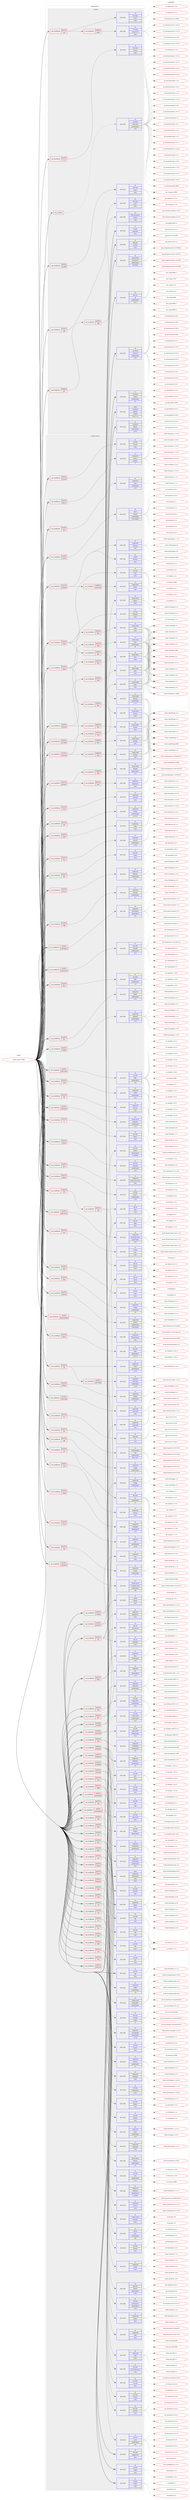 digraph prolog {

# *************
# Graph options
# *************

newrank=true;
concentrate=true;
compound=true;
graph [rankdir=LR,fontname=Helvetica,fontsize=10,ranksep=1.5];#, ranksep=2.5, nodesep=0.2];
edge  [arrowhead=vee];
node  [fontname=Helvetica,fontsize=10];

# **********
# The ebuild
# **********

subgraph cluster_leftcol {
color=gray;
rank=same;
label=<<i>ebuild</i>>;
id [label="media-video/vlc-9999", color=red, width=4, href="../media-video/vlc-9999.svg"];
}

# ****************
# The dependencies
# ****************

subgraph cluster_midcol {
color=gray;
label=<<i>dependencies</i>>;
subgraph cluster_compile {
fillcolor="#eeeeee";
style=filled;
label=<<i>compile</i>>;
subgraph any6259 {
dependency398140 [label=<<TABLE BORDER="0" CELLBORDER="1" CELLSPACING="0" CELLPADDING="4"><TR><TD CELLPADDING="10">any_of_group</TD></TR></TABLE>>, shape=none, color=red];subgraph pack293455 {
dependency398141 [label=<<TABLE BORDER="0" CELLBORDER="1" CELLSPACING="0" CELLPADDING="4" WIDTH="220"><TR><TD ROWSPAN="6" CELLPADDING="30">pack_dep</TD></TR><TR><TD WIDTH="110">no</TD></TR><TR><TD>sys-devel</TD></TR><TR><TD>automake</TD></TR><TR><TD>greaterequal</TD></TR><TR><TD>1.15</TD></TR></TABLE>>, shape=none, color=blue];
}
dependency398140:e -> dependency398141:w [weight=20,style="dotted",arrowhead="oinv"];
}
id:e -> dependency398140:w [weight=20,style="solid",arrowhead="vee"];
subgraph cond98242 {
dependency398142 [label=<<TABLE BORDER="0" CELLBORDER="1" CELLSPACING="0" CELLPADDING="4"><TR><TD ROWSPAN="3" CELLPADDING="10">use_conditional</TD></TR><TR><TD>negative</TD></TR><TR><TD>qt5</TD></TR></TABLE>>, shape=none, color=red];
subgraph cond98243 {
dependency398143 [label=<<TABLE BORDER="0" CELLBORDER="1" CELLSPACING="0" CELLPADDING="4"><TR><TD ROWSPAN="3" CELLPADDING="10">use_conditional</TD></TR><TR><TD>positive</TD></TR><TR><TD>kde</TD></TR></TABLE>>, shape=none, color=red];
subgraph pack293456 {
dependency398144 [label=<<TABLE BORDER="0" CELLBORDER="1" CELLSPACING="0" CELLPADDING="4" WIDTH="220"><TR><TD ROWSPAN="6" CELLPADDING="30">pack_dep</TD></TR><TR><TD WIDTH="110">no</TD></TR><TR><TD>kde-frameworks</TD></TR><TR><TD>kdelibs</TD></TR><TR><TD>none</TD></TR><TR><TD></TD></TR></TABLE>>, shape=none, color=blue];
}
dependency398143:e -> dependency398144:w [weight=20,style="dashed",arrowhead="vee"];
}
dependency398142:e -> dependency398143:w [weight=20,style="dashed",arrowhead="vee"];
}
id:e -> dependency398142:w [weight=20,style="solid",arrowhead="vee"];
subgraph cond98244 {
dependency398145 [label=<<TABLE BORDER="0" CELLBORDER="1" CELLSPACING="0" CELLPADDING="4"><TR><TD ROWSPAN="3" CELLPADDING="10">use_conditional</TD></TR><TR><TD>positive</TD></TR><TR><TD>amd64</TD></TR></TABLE>>, shape=none, color=red];
subgraph pack293457 {
dependency398146 [label=<<TABLE BORDER="0" CELLBORDER="1" CELLSPACING="0" CELLPADDING="4" WIDTH="220"><TR><TD ROWSPAN="6" CELLPADDING="30">pack_dep</TD></TR><TR><TD WIDTH="110">no</TD></TR><TR><TD>dev-lang</TD></TR><TR><TD>yasm</TD></TR><TR><TD>none</TD></TR><TR><TD></TD></TR></TABLE>>, shape=none, color=blue];
}
dependency398145:e -> dependency398146:w [weight=20,style="dashed",arrowhead="vee"];
}
id:e -> dependency398145:w [weight=20,style="solid",arrowhead="vee"];
subgraph cond98245 {
dependency398147 [label=<<TABLE BORDER="0" CELLBORDER="1" CELLSPACING="0" CELLPADDING="4"><TR><TD ROWSPAN="3" CELLPADDING="10">use_conditional</TD></TR><TR><TD>positive</TD></TR><TR><TD>test</TD></TR></TABLE>>, shape=none, color=red];
subgraph cond98246 {
dependency398148 [label=<<TABLE BORDER="0" CELLBORDER="1" CELLSPACING="0" CELLPADDING="4"><TR><TD ROWSPAN="3" CELLPADDING="10">use_conditional</TD></TR><TR><TD>negative</TD></TR><TR><TD>prefix</TD></TR></TABLE>>, shape=none, color=red];
subgraph pack293458 {
dependency398149 [label=<<TABLE BORDER="0" CELLBORDER="1" CELLSPACING="0" CELLPADDING="4" WIDTH="220"><TR><TD ROWSPAN="6" CELLPADDING="30">pack_dep</TD></TR><TR><TD WIDTH="110">no</TD></TR><TR><TD>x11-base</TD></TR><TR><TD>xorg-server</TD></TR><TR><TD>none</TD></TR><TR><TD></TD></TR></TABLE>>, shape=none, color=blue];
}
dependency398148:e -> dependency398149:w [weight=20,style="dashed",arrowhead="vee"];
}
dependency398147:e -> dependency398148:w [weight=20,style="dashed",arrowhead="vee"];
subgraph pack293459 {
dependency398150 [label=<<TABLE BORDER="0" CELLBORDER="1" CELLSPACING="0" CELLPADDING="4" WIDTH="220"><TR><TD ROWSPAN="6" CELLPADDING="30">pack_dep</TD></TR><TR><TD WIDTH="110">no</TD></TR><TR><TD>x11-apps</TD></TR><TR><TD>xhost</TD></TR><TR><TD>none</TD></TR><TR><TD></TD></TR></TABLE>>, shape=none, color=blue];
}
dependency398147:e -> dependency398150:w [weight=20,style="dashed",arrowhead="vee"];
}
id:e -> dependency398147:w [weight=20,style="solid",arrowhead="vee"];
subgraph cond98247 {
dependency398151 [label=<<TABLE BORDER="0" CELLBORDER="1" CELLSPACING="0" CELLPADDING="4"><TR><TD ROWSPAN="3" CELLPADDING="10">use_conditional</TD></TR><TR><TD>positive</TD></TR><TR><TD>x86</TD></TR></TABLE>>, shape=none, color=red];
subgraph pack293460 {
dependency398152 [label=<<TABLE BORDER="0" CELLBORDER="1" CELLSPACING="0" CELLPADDING="4" WIDTH="220"><TR><TD ROWSPAN="6" CELLPADDING="30">pack_dep</TD></TR><TR><TD WIDTH="110">no</TD></TR><TR><TD>dev-lang</TD></TR><TR><TD>yasm</TD></TR><TR><TD>none</TD></TR><TR><TD></TD></TR></TABLE>>, shape=none, color=blue];
}
dependency398151:e -> dependency398152:w [weight=20,style="dashed",arrowhead="vee"];
}
id:e -> dependency398151:w [weight=20,style="solid",arrowhead="vee"];
subgraph cond98248 {
dependency398153 [label=<<TABLE BORDER="0" CELLBORDER="1" CELLSPACING="0" CELLPADDING="4"><TR><TD ROWSPAN="3" CELLPADDING="10">use_conditional</TD></TR><TR><TD>positive</TD></TR><TR><TD>xcb</TD></TR></TABLE>>, shape=none, color=red];
subgraph pack293461 {
dependency398154 [label=<<TABLE BORDER="0" CELLBORDER="1" CELLSPACING="0" CELLPADDING="4" WIDTH="220"><TR><TD ROWSPAN="6" CELLPADDING="30">pack_dep</TD></TR><TR><TD WIDTH="110">no</TD></TR><TR><TD>x11-proto</TD></TR><TR><TD>xproto</TD></TR><TR><TD>none</TD></TR><TR><TD></TD></TR></TABLE>>, shape=none, color=blue];
}
dependency398153:e -> dependency398154:w [weight=20,style="dashed",arrowhead="vee"];
}
id:e -> dependency398153:w [weight=20,style="solid",arrowhead="vee"];
subgraph pack293462 {
dependency398155 [label=<<TABLE BORDER="0" CELLBORDER="1" CELLSPACING="0" CELLPADDING="4" WIDTH="220"><TR><TD ROWSPAN="6" CELLPADDING="30">pack_dep</TD></TR><TR><TD WIDTH="110">no</TD></TR><TR><TD>app-arch</TD></TR><TR><TD>xz-utils</TD></TR><TR><TD>none</TD></TR><TR><TD></TD></TR></TABLE>>, shape=none, color=blue];
}
id:e -> dependency398155:w [weight=20,style="solid",arrowhead="vee"];
subgraph pack293463 {
dependency398156 [label=<<TABLE BORDER="0" CELLBORDER="1" CELLSPACING="0" CELLPADDING="4" WIDTH="220"><TR><TD ROWSPAN="6" CELLPADDING="30">pack_dep</TD></TR><TR><TD WIDTH="110">no</TD></TR><TR><TD>app-portage</TD></TR><TR><TD>elt-patches</TD></TR><TR><TD>greaterequal</TD></TR><TR><TD>20170422</TD></TR></TABLE>>, shape=none, color=blue];
}
id:e -> dependency398156:w [weight=20,style="solid",arrowhead="vee"];
subgraph pack293464 {
dependency398157 [label=<<TABLE BORDER="0" CELLBORDER="1" CELLSPACING="0" CELLPADDING="4" WIDTH="220"><TR><TD ROWSPAN="6" CELLPADDING="30">pack_dep</TD></TR><TR><TD WIDTH="110">no</TD></TR><TR><TD>dev-vcs</TD></TR><TR><TD>git</TD></TR><TR><TD>greaterequal</TD></TR><TR><TD>1.8.2.1</TD></TR></TABLE>>, shape=none, color=blue];
}
id:e -> dependency398157:w [weight=20,style="solid",arrowhead="vee"];
subgraph pack293465 {
dependency398158 [label=<<TABLE BORDER="0" CELLBORDER="1" CELLSPACING="0" CELLPADDING="4" WIDTH="220"><TR><TD ROWSPAN="6" CELLPADDING="30">pack_dep</TD></TR><TR><TD WIDTH="110">no</TD></TR><TR><TD>sys-devel</TD></TR><TR><TD>autoconf</TD></TR><TR><TD>greaterequal</TD></TR><TR><TD>2.69</TD></TR></TABLE>>, shape=none, color=blue];
}
id:e -> dependency398158:w [weight=20,style="solid",arrowhead="vee"];
subgraph pack293466 {
dependency398159 [label=<<TABLE BORDER="0" CELLBORDER="1" CELLSPACING="0" CELLPADDING="4" WIDTH="220"><TR><TD ROWSPAN="6" CELLPADDING="30">pack_dep</TD></TR><TR><TD WIDTH="110">no</TD></TR><TR><TD>sys-devel</TD></TR><TR><TD>gettext</TD></TR><TR><TD>greaterequal</TD></TR><TR><TD>0.19.6</TD></TR></TABLE>>, shape=none, color=blue];
}
id:e -> dependency398159:w [weight=20,style="solid",arrowhead="vee"];
subgraph pack293467 {
dependency398160 [label=<<TABLE BORDER="0" CELLBORDER="1" CELLSPACING="0" CELLPADDING="4" WIDTH="220"><TR><TD ROWSPAN="6" CELLPADDING="30">pack_dep</TD></TR><TR><TD WIDTH="110">no</TD></TR><TR><TD>sys-devel</TD></TR><TR><TD>libtool</TD></TR><TR><TD>greaterequal</TD></TR><TR><TD>2.4</TD></TR></TABLE>>, shape=none, color=blue];
}
id:e -> dependency398160:w [weight=20,style="solid",arrowhead="vee"];
subgraph pack293468 {
dependency398161 [label=<<TABLE BORDER="0" CELLBORDER="1" CELLSPACING="0" CELLPADDING="4" WIDTH="220"><TR><TD ROWSPAN="6" CELLPADDING="30">pack_dep</TD></TR><TR><TD WIDTH="110">no</TD></TR><TR><TD>virtual</TD></TR><TR><TD>pkgconfig</TD></TR><TR><TD>none</TD></TR><TR><TD></TD></TR></TABLE>>, shape=none, color=blue];
}
id:e -> dependency398161:w [weight=20,style="solid",arrowhead="vee"];
subgraph pack293469 {
dependency398162 [label=<<TABLE BORDER="0" CELLBORDER="1" CELLSPACING="0" CELLPADDING="4" WIDTH="220"><TR><TD ROWSPAN="6" CELLPADDING="30">pack_dep</TD></TR><TR><TD WIDTH="110">weak</TD></TR><TR><TD>sys-devel</TD></TR><TR><TD>gettext</TD></TR><TR><TD>smaller</TD></TR><TR><TD>0.18.1.1-r3</TD></TR></TABLE>>, shape=none, color=blue];
}
id:e -> dependency398162:w [weight=20,style="solid",arrowhead="vee"];
}
subgraph cluster_compileandrun {
fillcolor="#eeeeee";
style=filled;
label=<<i>compile and run</i>>;
subgraph cond98249 {
dependency398163 [label=<<TABLE BORDER="0" CELLBORDER="1" CELLSPACING="0" CELLPADDING="4"><TR><TD ROWSPAN="3" CELLPADDING="10">use_conditional</TD></TR><TR><TD>negative</TD></TR><TR><TD>qt5</TD></TR></TABLE>>, shape=none, color=red];
subgraph cond98250 {
dependency398164 [label=<<TABLE BORDER="0" CELLBORDER="1" CELLSPACING="0" CELLPADDING="4"><TR><TD ROWSPAN="3" CELLPADDING="10">use_conditional</TD></TR><TR><TD>positive</TD></TR><TR><TD>qt4</TD></TR></TABLE>>, shape=none, color=red];
subgraph pack293470 {
dependency398165 [label=<<TABLE BORDER="0" CELLBORDER="1" CELLSPACING="0" CELLPADDING="4" WIDTH="220"><TR><TD ROWSPAN="6" CELLPADDING="30">pack_dep</TD></TR><TR><TD WIDTH="110">no</TD></TR><TR><TD>dev-qt</TD></TR><TR><TD>qtcore</TD></TR><TR><TD>none</TD></TR><TR><TD></TD></TR></TABLE>>, shape=none, color=blue];
}
dependency398164:e -> dependency398165:w [weight=20,style="dashed",arrowhead="vee"];
subgraph pack293471 {
dependency398166 [label=<<TABLE BORDER="0" CELLBORDER="1" CELLSPACING="0" CELLPADDING="4" WIDTH="220"><TR><TD ROWSPAN="6" CELLPADDING="30">pack_dep</TD></TR><TR><TD WIDTH="110">no</TD></TR><TR><TD>dev-qt</TD></TR><TR><TD>qtgui</TD></TR><TR><TD>none</TD></TR><TR><TD></TD></TR></TABLE>>, shape=none, color=blue];
}
dependency398164:e -> dependency398166:w [weight=20,style="dashed",arrowhead="vee"];
}
dependency398163:e -> dependency398164:w [weight=20,style="dashed",arrowhead="vee"];
}
id:e -> dependency398163:w [weight=20,style="solid",arrowhead="odotvee"];
subgraph cond98251 {
dependency398167 [label=<<TABLE BORDER="0" CELLBORDER="1" CELLSPACING="0" CELLPADDING="4"><TR><TD ROWSPAN="3" CELLPADDING="10">use_conditional</TD></TR><TR><TD>positive</TD></TR><TR><TD>X</TD></TR></TABLE>>, shape=none, color=red];
subgraph pack293472 {
dependency398168 [label=<<TABLE BORDER="0" CELLBORDER="1" CELLSPACING="0" CELLPADDING="4" WIDTH="220"><TR><TD ROWSPAN="6" CELLPADDING="30">pack_dep</TD></TR><TR><TD WIDTH="110">no</TD></TR><TR><TD>x11-libs</TD></TR><TR><TD>libX11</TD></TR><TR><TD>none</TD></TR><TR><TD></TD></TR></TABLE>>, shape=none, color=blue];
}
dependency398167:e -> dependency398168:w [weight=20,style="dashed",arrowhead="vee"];
}
id:e -> dependency398167:w [weight=20,style="solid",arrowhead="odotvee"];
subgraph cond98252 {
dependency398169 [label=<<TABLE BORDER="0" CELLBORDER="1" CELLSPACING="0" CELLPADDING="4"><TR><TD ROWSPAN="3" CELLPADDING="10">use_conditional</TD></TR><TR><TD>positive</TD></TR><TR><TD>a52</TD></TR></TABLE>>, shape=none, color=red];
subgraph pack293473 {
dependency398170 [label=<<TABLE BORDER="0" CELLBORDER="1" CELLSPACING="0" CELLPADDING="4" WIDTH="220"><TR><TD ROWSPAN="6" CELLPADDING="30">pack_dep</TD></TR><TR><TD WIDTH="110">no</TD></TR><TR><TD>media-libs</TD></TR><TR><TD>a52dec</TD></TR><TR><TD>greaterequal</TD></TR><TR><TD>0.7.4-r3</TD></TR></TABLE>>, shape=none, color=blue];
}
dependency398169:e -> dependency398170:w [weight=20,style="dashed",arrowhead="vee"];
}
id:e -> dependency398169:w [weight=20,style="solid",arrowhead="odotvee"];
subgraph cond98253 {
dependency398171 [label=<<TABLE BORDER="0" CELLBORDER="1" CELLSPACING="0" CELLPADDING="4"><TR><TD ROWSPAN="3" CELLPADDING="10">use_conditional</TD></TR><TR><TD>positive</TD></TR><TR><TD>aalib</TD></TR></TABLE>>, shape=none, color=red];
subgraph pack293474 {
dependency398172 [label=<<TABLE BORDER="0" CELLBORDER="1" CELLSPACING="0" CELLPADDING="4" WIDTH="220"><TR><TD ROWSPAN="6" CELLPADDING="30">pack_dep</TD></TR><TR><TD WIDTH="110">no</TD></TR><TR><TD>media-libs</TD></TR><TR><TD>aalib</TD></TR><TR><TD>none</TD></TR><TR><TD></TD></TR></TABLE>>, shape=none, color=blue];
}
dependency398171:e -> dependency398172:w [weight=20,style="dashed",arrowhead="vee"];
}
id:e -> dependency398171:w [weight=20,style="solid",arrowhead="odotvee"];
subgraph cond98254 {
dependency398173 [label=<<TABLE BORDER="0" CELLBORDER="1" CELLSPACING="0" CELLPADDING="4"><TR><TD ROWSPAN="3" CELLPADDING="10">use_conditional</TD></TR><TR><TD>positive</TD></TR><TR><TD>alsa</TD></TR></TABLE>>, shape=none, color=red];
subgraph pack293475 {
dependency398174 [label=<<TABLE BORDER="0" CELLBORDER="1" CELLSPACING="0" CELLPADDING="4" WIDTH="220"><TR><TD ROWSPAN="6" CELLPADDING="30">pack_dep</TD></TR><TR><TD WIDTH="110">no</TD></TR><TR><TD>media-libs</TD></TR><TR><TD>alsa-lib</TD></TR><TR><TD>greaterequal</TD></TR><TR><TD>1.0.24</TD></TR></TABLE>>, shape=none, color=blue];
}
dependency398173:e -> dependency398174:w [weight=20,style="dashed",arrowhead="vee"];
}
id:e -> dependency398173:w [weight=20,style="solid",arrowhead="odotvee"];
subgraph cond98255 {
dependency398175 [label=<<TABLE BORDER="0" CELLBORDER="1" CELLSPACING="0" CELLPADDING="4"><TR><TD ROWSPAN="3" CELLPADDING="10">use_conditional</TD></TR><TR><TD>positive</TD></TR><TR><TD>avcodec</TD></TR></TABLE>>, shape=none, color=red];
subgraph cond98256 {
dependency398176 [label=<<TABLE BORDER="0" CELLBORDER="1" CELLSPACING="0" CELLPADDING="4"><TR><TD ROWSPAN="3" CELLPADDING="10">use_conditional</TD></TR><TR><TD>negative</TD></TR><TR><TD>libav</TD></TR></TABLE>>, shape=none, color=red];
subgraph pack293476 {
dependency398177 [label=<<TABLE BORDER="0" CELLBORDER="1" CELLSPACING="0" CELLPADDING="4" WIDTH="220"><TR><TD ROWSPAN="6" CELLPADDING="30">pack_dep</TD></TR><TR><TD WIDTH="110">no</TD></TR><TR><TD>media-video</TD></TR><TR><TD>ffmpeg</TD></TR><TR><TD>none</TD></TR><TR><TD></TD></TR></TABLE>>, shape=none, color=blue];
}
dependency398176:e -> dependency398177:w [weight=20,style="dashed",arrowhead="vee"];
}
dependency398175:e -> dependency398176:w [weight=20,style="dashed",arrowhead="vee"];
subgraph cond98257 {
dependency398178 [label=<<TABLE BORDER="0" CELLBORDER="1" CELLSPACING="0" CELLPADDING="4"><TR><TD ROWSPAN="3" CELLPADDING="10">use_conditional</TD></TR><TR><TD>positive</TD></TR><TR><TD>libav</TD></TR></TABLE>>, shape=none, color=red];
subgraph pack293477 {
dependency398179 [label=<<TABLE BORDER="0" CELLBORDER="1" CELLSPACING="0" CELLPADDING="4" WIDTH="220"><TR><TD ROWSPAN="6" CELLPADDING="30">pack_dep</TD></TR><TR><TD WIDTH="110">no</TD></TR><TR><TD>media-video</TD></TR><TR><TD>libav</TD></TR><TR><TD>none</TD></TR><TR><TD></TD></TR></TABLE>>, shape=none, color=blue];
}
dependency398178:e -> dependency398179:w [weight=20,style="dashed",arrowhead="vee"];
}
dependency398175:e -> dependency398178:w [weight=20,style="dashed",arrowhead="vee"];
}
id:e -> dependency398175:w [weight=20,style="solid",arrowhead="odotvee"];
subgraph cond98258 {
dependency398180 [label=<<TABLE BORDER="0" CELLBORDER="1" CELLSPACING="0" CELLPADDING="4"><TR><TD ROWSPAN="3" CELLPADDING="10">use_conditional</TD></TR><TR><TD>positive</TD></TR><TR><TD>avformat</TD></TR></TABLE>>, shape=none, color=red];
subgraph cond98259 {
dependency398181 [label=<<TABLE BORDER="0" CELLBORDER="1" CELLSPACING="0" CELLPADDING="4"><TR><TD ROWSPAN="3" CELLPADDING="10">use_conditional</TD></TR><TR><TD>negative</TD></TR><TR><TD>libav</TD></TR></TABLE>>, shape=none, color=red];
subgraph pack293478 {
dependency398182 [label=<<TABLE BORDER="0" CELLBORDER="1" CELLSPACING="0" CELLPADDING="4" WIDTH="220"><TR><TD ROWSPAN="6" CELLPADDING="30">pack_dep</TD></TR><TR><TD WIDTH="110">no</TD></TR><TR><TD>media-video</TD></TR><TR><TD>ffmpeg</TD></TR><TR><TD>none</TD></TR><TR><TD></TD></TR></TABLE>>, shape=none, color=blue];
}
dependency398181:e -> dependency398182:w [weight=20,style="dashed",arrowhead="vee"];
}
dependency398180:e -> dependency398181:w [weight=20,style="dashed",arrowhead="vee"];
subgraph cond98260 {
dependency398183 [label=<<TABLE BORDER="0" CELLBORDER="1" CELLSPACING="0" CELLPADDING="4"><TR><TD ROWSPAN="3" CELLPADDING="10">use_conditional</TD></TR><TR><TD>positive</TD></TR><TR><TD>libav</TD></TR></TABLE>>, shape=none, color=red];
subgraph pack293479 {
dependency398184 [label=<<TABLE BORDER="0" CELLBORDER="1" CELLSPACING="0" CELLPADDING="4" WIDTH="220"><TR><TD ROWSPAN="6" CELLPADDING="30">pack_dep</TD></TR><TR><TD WIDTH="110">no</TD></TR><TR><TD>media-video</TD></TR><TR><TD>libav</TD></TR><TR><TD>none</TD></TR><TR><TD></TD></TR></TABLE>>, shape=none, color=blue];
}
dependency398183:e -> dependency398184:w [weight=20,style="dashed",arrowhead="vee"];
}
dependency398180:e -> dependency398183:w [weight=20,style="dashed",arrowhead="vee"];
}
id:e -> dependency398180:w [weight=20,style="solid",arrowhead="odotvee"];
subgraph cond98261 {
dependency398185 [label=<<TABLE BORDER="0" CELLBORDER="1" CELLSPACING="0" CELLPADDING="4"><TR><TD ROWSPAN="3" CELLPADDING="10">use_conditional</TD></TR><TR><TD>positive</TD></TR><TR><TD>bidi</TD></TR></TABLE>>, shape=none, color=red];
subgraph pack293480 {
dependency398186 [label=<<TABLE BORDER="0" CELLBORDER="1" CELLSPACING="0" CELLPADDING="4" WIDTH="220"><TR><TD ROWSPAN="6" CELLPADDING="30">pack_dep</TD></TR><TR><TD WIDTH="110">no</TD></TR><TR><TD>dev-libs</TD></TR><TR><TD>fribidi</TD></TR><TR><TD>none</TD></TR><TR><TD></TD></TR></TABLE>>, shape=none, color=blue];
}
dependency398185:e -> dependency398186:w [weight=20,style="dashed",arrowhead="vee"];
}
id:e -> dependency398185:w [weight=20,style="solid",arrowhead="odotvee"];
subgraph cond98262 {
dependency398187 [label=<<TABLE BORDER="0" CELLBORDER="1" CELLSPACING="0" CELLPADDING="4"><TR><TD ROWSPAN="3" CELLPADDING="10">use_conditional</TD></TR><TR><TD>positive</TD></TR><TR><TD>bluray</TD></TR></TABLE>>, shape=none, color=red];
subgraph pack293481 {
dependency398188 [label=<<TABLE BORDER="0" CELLBORDER="1" CELLSPACING="0" CELLPADDING="4" WIDTH="220"><TR><TD ROWSPAN="6" CELLPADDING="30">pack_dep</TD></TR><TR><TD WIDTH="110">no</TD></TR><TR><TD>media-libs</TD></TR><TR><TD>libbluray</TD></TR><TR><TD>greaterequal</TD></TR><TR><TD>0.6.2</TD></TR></TABLE>>, shape=none, color=blue];
}
dependency398187:e -> dependency398188:w [weight=20,style="dashed",arrowhead="vee"];
}
id:e -> dependency398187:w [weight=20,style="solid",arrowhead="odotvee"];
subgraph cond98263 {
dependency398189 [label=<<TABLE BORDER="0" CELLBORDER="1" CELLSPACING="0" CELLPADDING="4"><TR><TD ROWSPAN="3" CELLPADDING="10">use_conditional</TD></TR><TR><TD>positive</TD></TR><TR><TD>cddb</TD></TR></TABLE>>, shape=none, color=red];
subgraph pack293482 {
dependency398190 [label=<<TABLE BORDER="0" CELLBORDER="1" CELLSPACING="0" CELLPADDING="4" WIDTH="220"><TR><TD ROWSPAN="6" CELLPADDING="30">pack_dep</TD></TR><TR><TD WIDTH="110">no</TD></TR><TR><TD>media-libs</TD></TR><TR><TD>libcddb</TD></TR><TR><TD>greaterequal</TD></TR><TR><TD>1.2</TD></TR></TABLE>>, shape=none, color=blue];
}
dependency398189:e -> dependency398190:w [weight=20,style="dashed",arrowhead="vee"];
}
id:e -> dependency398189:w [weight=20,style="solid",arrowhead="odotvee"];
subgraph cond98264 {
dependency398191 [label=<<TABLE BORDER="0" CELLBORDER="1" CELLSPACING="0" CELLPADDING="4"><TR><TD ROWSPAN="3" CELLPADDING="10">use_conditional</TD></TR><TR><TD>positive</TD></TR><TR><TD>chromaprint</TD></TR></TABLE>>, shape=none, color=red];
subgraph pack293483 {
dependency398192 [label=<<TABLE BORDER="0" CELLBORDER="1" CELLSPACING="0" CELLPADDING="4" WIDTH="220"><TR><TD ROWSPAN="6" CELLPADDING="30">pack_dep</TD></TR><TR><TD WIDTH="110">no</TD></TR><TR><TD>media-libs</TD></TR><TR><TD>chromaprint</TD></TR><TR><TD>greaterequal</TD></TR><TR><TD>0.6</TD></TR></TABLE>>, shape=none, color=blue];
}
dependency398191:e -> dependency398192:w [weight=20,style="dashed",arrowhead="vee"];
}
id:e -> dependency398191:w [weight=20,style="solid",arrowhead="odotvee"];
subgraph cond98265 {
dependency398193 [label=<<TABLE BORDER="0" CELLBORDER="1" CELLSPACING="0" CELLPADDING="4"><TR><TD ROWSPAN="3" CELLPADDING="10">use_conditional</TD></TR><TR><TD>positive</TD></TR><TR><TD>chromecast</TD></TR></TABLE>>, shape=none, color=red];
subgraph pack293484 {
dependency398194 [label=<<TABLE BORDER="0" CELLBORDER="1" CELLSPACING="0" CELLPADDING="4" WIDTH="220"><TR><TD ROWSPAN="6" CELLPADDING="30">pack_dep</TD></TR><TR><TD WIDTH="110">no</TD></TR><TR><TD>dev-libs</TD></TR><TR><TD>protobuf</TD></TR><TR><TD>greaterequal</TD></TR><TR><TD>2.5.0</TD></TR></TABLE>>, shape=none, color=blue];
}
dependency398193:e -> dependency398194:w [weight=20,style="dashed",arrowhead="vee"];
}
id:e -> dependency398193:w [weight=20,style="solid",arrowhead="odotvee"];
subgraph cond98266 {
dependency398195 [label=<<TABLE BORDER="0" CELLBORDER="1" CELLSPACING="0" CELLPADDING="4"><TR><TD ROWSPAN="3" CELLPADDING="10">use_conditional</TD></TR><TR><TD>positive</TD></TR><TR><TD>dbus</TD></TR></TABLE>>, shape=none, color=red];
subgraph pack293485 {
dependency398196 [label=<<TABLE BORDER="0" CELLBORDER="1" CELLSPACING="0" CELLPADDING="4" WIDTH="220"><TR><TD ROWSPAN="6" CELLPADDING="30">pack_dep</TD></TR><TR><TD WIDTH="110">no</TD></TR><TR><TD>sys-apps</TD></TR><TR><TD>dbus</TD></TR><TR><TD>greaterequal</TD></TR><TR><TD>1.6</TD></TR></TABLE>>, shape=none, color=blue];
}
dependency398195:e -> dependency398196:w [weight=20,style="dashed",arrowhead="vee"];
}
id:e -> dependency398195:w [weight=20,style="solid",arrowhead="odotvee"];
subgraph cond98267 {
dependency398197 [label=<<TABLE BORDER="0" CELLBORDER="1" CELLSPACING="0" CELLPADDING="4"><TR><TD ROWSPAN="3" CELLPADDING="10">use_conditional</TD></TR><TR><TD>positive</TD></TR><TR><TD>dc1394</TD></TR></TABLE>>, shape=none, color=red];
subgraph pack293486 {
dependency398198 [label=<<TABLE BORDER="0" CELLBORDER="1" CELLSPACING="0" CELLPADDING="4" WIDTH="220"><TR><TD ROWSPAN="6" CELLPADDING="30">pack_dep</TD></TR><TR><TD WIDTH="110">no</TD></TR><TR><TD>sys-libs</TD></TR><TR><TD>libraw1394</TD></TR><TR><TD>greaterequal</TD></TR><TR><TD>2.0.1</TD></TR></TABLE>>, shape=none, color=blue];
}
dependency398197:e -> dependency398198:w [weight=20,style="dashed",arrowhead="vee"];
subgraph pack293487 {
dependency398199 [label=<<TABLE BORDER="0" CELLBORDER="1" CELLSPACING="0" CELLPADDING="4" WIDTH="220"><TR><TD ROWSPAN="6" CELLPADDING="30">pack_dep</TD></TR><TR><TD WIDTH="110">no</TD></TR><TR><TD>media-libs</TD></TR><TR><TD>libdc1394</TD></TR><TR><TD>greaterequal</TD></TR><TR><TD>2.1</TD></TR></TABLE>>, shape=none, color=blue];
}
dependency398197:e -> dependency398199:w [weight=20,style="dashed",arrowhead="vee"];
}
id:e -> dependency398197:w [weight=20,style="solid",arrowhead="odotvee"];
subgraph cond98268 {
dependency398200 [label=<<TABLE BORDER="0" CELLBORDER="1" CELLSPACING="0" CELLPADDING="4"><TR><TD ROWSPAN="3" CELLPADDING="10">use_conditional</TD></TR><TR><TD>positive</TD></TR><TR><TD>directfb</TD></TR></TABLE>>, shape=none, color=red];
subgraph pack293488 {
dependency398201 [label=<<TABLE BORDER="0" CELLBORDER="1" CELLSPACING="0" CELLPADDING="4" WIDTH="220"><TR><TD ROWSPAN="6" CELLPADDING="30">pack_dep</TD></TR><TR><TD WIDTH="110">no</TD></TR><TR><TD>dev-libs</TD></TR><TR><TD>DirectFB</TD></TR><TR><TD>none</TD></TR><TR><TD></TD></TR></TABLE>>, shape=none, color=blue];
}
dependency398200:e -> dependency398201:w [weight=20,style="dashed",arrowhead="vee"];
subgraph pack293489 {
dependency398202 [label=<<TABLE BORDER="0" CELLBORDER="1" CELLSPACING="0" CELLPADDING="4" WIDTH="220"><TR><TD ROWSPAN="6" CELLPADDING="30">pack_dep</TD></TR><TR><TD WIDTH="110">no</TD></TR><TR><TD>sys-libs</TD></TR><TR><TD>zlib</TD></TR><TR><TD>none</TD></TR><TR><TD></TD></TR></TABLE>>, shape=none, color=blue];
}
dependency398200:e -> dependency398202:w [weight=20,style="dashed",arrowhead="vee"];
}
id:e -> dependency398200:w [weight=20,style="solid",arrowhead="odotvee"];
subgraph cond98269 {
dependency398203 [label=<<TABLE BORDER="0" CELLBORDER="1" CELLSPACING="0" CELLPADDING="4"><TR><TD ROWSPAN="3" CELLPADDING="10">use_conditional</TD></TR><TR><TD>positive</TD></TR><TR><TD>dts</TD></TR></TABLE>>, shape=none, color=red];
subgraph pack293490 {
dependency398204 [label=<<TABLE BORDER="0" CELLBORDER="1" CELLSPACING="0" CELLPADDING="4" WIDTH="220"><TR><TD ROWSPAN="6" CELLPADDING="30">pack_dep</TD></TR><TR><TD WIDTH="110">no</TD></TR><TR><TD>media-libs</TD></TR><TR><TD>libdca</TD></TR><TR><TD>greaterequal</TD></TR><TR><TD>0.0.5</TD></TR></TABLE>>, shape=none, color=blue];
}
dependency398203:e -> dependency398204:w [weight=20,style="dashed",arrowhead="vee"];
}
id:e -> dependency398203:w [weight=20,style="solid",arrowhead="odotvee"];
subgraph cond98270 {
dependency398205 [label=<<TABLE BORDER="0" CELLBORDER="1" CELLSPACING="0" CELLPADDING="4"><TR><TD ROWSPAN="3" CELLPADDING="10">use_conditional</TD></TR><TR><TD>positive</TD></TR><TR><TD>dvbpsi</TD></TR></TABLE>>, shape=none, color=red];
subgraph pack293491 {
dependency398206 [label=<<TABLE BORDER="0" CELLBORDER="1" CELLSPACING="0" CELLPADDING="4" WIDTH="220"><TR><TD ROWSPAN="6" CELLPADDING="30">pack_dep</TD></TR><TR><TD WIDTH="110">no</TD></TR><TR><TD>media-libs</TD></TR><TR><TD>libdvbpsi</TD></TR><TR><TD>greaterequal</TD></TR><TR><TD>1.2.0</TD></TR></TABLE>>, shape=none, color=blue];
}
dependency398205:e -> dependency398206:w [weight=20,style="dashed",arrowhead="vee"];
}
id:e -> dependency398205:w [weight=20,style="solid",arrowhead="odotvee"];
subgraph cond98271 {
dependency398207 [label=<<TABLE BORDER="0" CELLBORDER="1" CELLSPACING="0" CELLPADDING="4"><TR><TD ROWSPAN="3" CELLPADDING="10">use_conditional</TD></TR><TR><TD>positive</TD></TR><TR><TD>dvd</TD></TR></TABLE>>, shape=none, color=red];
subgraph pack293492 {
dependency398208 [label=<<TABLE BORDER="0" CELLBORDER="1" CELLSPACING="0" CELLPADDING="4" WIDTH="220"><TR><TD ROWSPAN="6" CELLPADDING="30">pack_dep</TD></TR><TR><TD WIDTH="110">no</TD></TR><TR><TD>media-libs</TD></TR><TR><TD>libdvdread</TD></TR><TR><TD>greaterequal</TD></TR><TR><TD>4.9</TD></TR></TABLE>>, shape=none, color=blue];
}
dependency398207:e -> dependency398208:w [weight=20,style="dashed",arrowhead="vee"];
subgraph pack293493 {
dependency398209 [label=<<TABLE BORDER="0" CELLBORDER="1" CELLSPACING="0" CELLPADDING="4" WIDTH="220"><TR><TD ROWSPAN="6" CELLPADDING="30">pack_dep</TD></TR><TR><TD WIDTH="110">no</TD></TR><TR><TD>media-libs</TD></TR><TR><TD>libdvdnav</TD></TR><TR><TD>greaterequal</TD></TR><TR><TD>4.9</TD></TR></TABLE>>, shape=none, color=blue];
}
dependency398207:e -> dependency398209:w [weight=20,style="dashed",arrowhead="vee"];
}
id:e -> dependency398207:w [weight=20,style="solid",arrowhead="odotvee"];
subgraph cond98272 {
dependency398210 [label=<<TABLE BORDER="0" CELLBORDER="1" CELLSPACING="0" CELLPADDING="4"><TR><TD ROWSPAN="3" CELLPADDING="10">use_conditional</TD></TR><TR><TD>positive</TD></TR><TR><TD>elibc_glibc</TD></TR></TABLE>>, shape=none, color=red];
subgraph pack293494 {
dependency398211 [label=<<TABLE BORDER="0" CELLBORDER="1" CELLSPACING="0" CELLPADDING="4" WIDTH="220"><TR><TD ROWSPAN="6" CELLPADDING="30">pack_dep</TD></TR><TR><TD WIDTH="110">no</TD></TR><TR><TD>sys-libs</TD></TR><TR><TD>glibc</TD></TR><TR><TD>greaterequal</TD></TR><TR><TD>2.8</TD></TR></TABLE>>, shape=none, color=blue];
}
dependency398210:e -> dependency398211:w [weight=20,style="dashed",arrowhead="vee"];
}
id:e -> dependency398210:w [weight=20,style="solid",arrowhead="odotvee"];
subgraph cond98273 {
dependency398212 [label=<<TABLE BORDER="0" CELLBORDER="1" CELLSPACING="0" CELLPADDING="4"><TR><TD ROWSPAN="3" CELLPADDING="10">use_conditional</TD></TR><TR><TD>positive</TD></TR><TR><TD>faad</TD></TR></TABLE>>, shape=none, color=red];
subgraph pack293495 {
dependency398213 [label=<<TABLE BORDER="0" CELLBORDER="1" CELLSPACING="0" CELLPADDING="4" WIDTH="220"><TR><TD ROWSPAN="6" CELLPADDING="30">pack_dep</TD></TR><TR><TD WIDTH="110">no</TD></TR><TR><TD>media-libs</TD></TR><TR><TD>faad2</TD></TR><TR><TD>greaterequal</TD></TR><TR><TD>2.6.1</TD></TR></TABLE>>, shape=none, color=blue];
}
dependency398212:e -> dependency398213:w [weight=20,style="dashed",arrowhead="vee"];
}
id:e -> dependency398212:w [weight=20,style="solid",arrowhead="odotvee"];
subgraph cond98274 {
dependency398214 [label=<<TABLE BORDER="0" CELLBORDER="1" CELLSPACING="0" CELLPADDING="4"><TR><TD ROWSPAN="3" CELLPADDING="10">use_conditional</TD></TR><TR><TD>positive</TD></TR><TR><TD>fdk</TD></TR></TABLE>>, shape=none, color=red];
subgraph pack293496 {
dependency398215 [label=<<TABLE BORDER="0" CELLBORDER="1" CELLSPACING="0" CELLPADDING="4" WIDTH="220"><TR><TD ROWSPAN="6" CELLPADDING="30">pack_dep</TD></TR><TR><TD WIDTH="110">no</TD></TR><TR><TD>media-libs</TD></TR><TR><TD>fdk-aac</TD></TR><TR><TD>none</TD></TR><TR><TD></TD></TR></TABLE>>, shape=none, color=blue];
}
dependency398214:e -> dependency398215:w [weight=20,style="dashed",arrowhead="vee"];
}
id:e -> dependency398214:w [weight=20,style="solid",arrowhead="odotvee"];
subgraph cond98275 {
dependency398216 [label=<<TABLE BORDER="0" CELLBORDER="1" CELLSPACING="0" CELLPADDING="4"><TR><TD ROWSPAN="3" CELLPADDING="10">use_conditional</TD></TR><TR><TD>positive</TD></TR><TR><TD>flac</TD></TR></TABLE>>, shape=none, color=red];
subgraph pack293497 {
dependency398217 [label=<<TABLE BORDER="0" CELLBORDER="1" CELLSPACING="0" CELLPADDING="4" WIDTH="220"><TR><TD ROWSPAN="6" CELLPADDING="30">pack_dep</TD></TR><TR><TD WIDTH="110">no</TD></TR><TR><TD>media-libs</TD></TR><TR><TD>libogg</TD></TR><TR><TD>greaterequal</TD></TR><TR><TD>1</TD></TR></TABLE>>, shape=none, color=blue];
}
dependency398216:e -> dependency398217:w [weight=20,style="dashed",arrowhead="vee"];
subgraph pack293498 {
dependency398218 [label=<<TABLE BORDER="0" CELLBORDER="1" CELLSPACING="0" CELLPADDING="4" WIDTH="220"><TR><TD ROWSPAN="6" CELLPADDING="30">pack_dep</TD></TR><TR><TD WIDTH="110">no</TD></TR><TR><TD>media-libs</TD></TR><TR><TD>flac</TD></TR><TR><TD>greaterequal</TD></TR><TR><TD>1.1.2</TD></TR></TABLE>>, shape=none, color=blue];
}
dependency398216:e -> dependency398218:w [weight=20,style="dashed",arrowhead="vee"];
}
id:e -> dependency398216:w [weight=20,style="solid",arrowhead="odotvee"];
subgraph cond98276 {
dependency398219 [label=<<TABLE BORDER="0" CELLBORDER="1" CELLSPACING="0" CELLPADDING="4"><TR><TD ROWSPAN="3" CELLPADDING="10">use_conditional</TD></TR><TR><TD>positive</TD></TR><TR><TD>fluidsynth</TD></TR></TABLE>>, shape=none, color=red];
subgraph pack293499 {
dependency398220 [label=<<TABLE BORDER="0" CELLBORDER="1" CELLSPACING="0" CELLPADDING="4" WIDTH="220"><TR><TD ROWSPAN="6" CELLPADDING="30">pack_dep</TD></TR><TR><TD WIDTH="110">no</TD></TR><TR><TD>media-sound</TD></TR><TR><TD>fluidsynth</TD></TR><TR><TD>greaterequal</TD></TR><TR><TD>1.1.2</TD></TR></TABLE>>, shape=none, color=blue];
}
dependency398219:e -> dependency398220:w [weight=20,style="dashed",arrowhead="vee"];
}
id:e -> dependency398219:w [weight=20,style="solid",arrowhead="odotvee"];
subgraph cond98277 {
dependency398221 [label=<<TABLE BORDER="0" CELLBORDER="1" CELLSPACING="0" CELLPADDING="4"><TR><TD ROWSPAN="3" CELLPADDING="10">use_conditional</TD></TR><TR><TD>positive</TD></TR><TR><TD>fontconfig</TD></TR></TABLE>>, shape=none, color=red];
subgraph pack293500 {
dependency398222 [label=<<TABLE BORDER="0" CELLBORDER="1" CELLSPACING="0" CELLPADDING="4" WIDTH="220"><TR><TD ROWSPAN="6" CELLPADDING="30">pack_dep</TD></TR><TR><TD WIDTH="110">no</TD></TR><TR><TD>media-libs</TD></TR><TR><TD>fontconfig</TD></TR><TR><TD>none</TD></TR><TR><TD></TD></TR></TABLE>>, shape=none, color=blue];
}
dependency398221:e -> dependency398222:w [weight=20,style="dashed",arrowhead="vee"];
}
id:e -> dependency398221:w [weight=20,style="solid",arrowhead="odotvee"];
subgraph cond98278 {
dependency398223 [label=<<TABLE BORDER="0" CELLBORDER="1" CELLSPACING="0" CELLPADDING="4"><TR><TD ROWSPAN="3" CELLPADDING="10">use_conditional</TD></TR><TR><TD>positive</TD></TR><TR><TD>gcrypt</TD></TR></TABLE>>, shape=none, color=red];
subgraph pack293501 {
dependency398224 [label=<<TABLE BORDER="0" CELLBORDER="1" CELLSPACING="0" CELLPADDING="4" WIDTH="220"><TR><TD ROWSPAN="6" CELLPADDING="30">pack_dep</TD></TR><TR><TD WIDTH="110">no</TD></TR><TR><TD>dev-libs</TD></TR><TR><TD>libgcrypt</TD></TR><TR><TD>greaterequal</TD></TR><TR><TD>1.6.0</TD></TR></TABLE>>, shape=none, color=blue];
}
dependency398223:e -> dependency398224:w [weight=20,style="dashed",arrowhead="vee"];
}
id:e -> dependency398223:w [weight=20,style="solid",arrowhead="odotvee"];
subgraph cond98279 {
dependency398225 [label=<<TABLE BORDER="0" CELLBORDER="1" CELLSPACING="0" CELLPADDING="4"><TR><TD ROWSPAN="3" CELLPADDING="10">use_conditional</TD></TR><TR><TD>positive</TD></TR><TR><TD>gme</TD></TR></TABLE>>, shape=none, color=red];
subgraph pack293502 {
dependency398226 [label=<<TABLE BORDER="0" CELLBORDER="1" CELLSPACING="0" CELLPADDING="4" WIDTH="220"><TR><TD ROWSPAN="6" CELLPADDING="30">pack_dep</TD></TR><TR><TD WIDTH="110">no</TD></TR><TR><TD>media-libs</TD></TR><TR><TD>game-music-emu</TD></TR><TR><TD>none</TD></TR><TR><TD></TD></TR></TABLE>>, shape=none, color=blue];
}
dependency398225:e -> dependency398226:w [weight=20,style="dashed",arrowhead="vee"];
}
id:e -> dependency398225:w [weight=20,style="solid",arrowhead="odotvee"];
subgraph cond98280 {
dependency398227 [label=<<TABLE BORDER="0" CELLBORDER="1" CELLSPACING="0" CELLPADDING="4"><TR><TD ROWSPAN="3" CELLPADDING="10">use_conditional</TD></TR><TR><TD>positive</TD></TR><TR><TD>gnutls</TD></TR></TABLE>>, shape=none, color=red];
subgraph pack293503 {
dependency398228 [label=<<TABLE BORDER="0" CELLBORDER="1" CELLSPACING="0" CELLPADDING="4" WIDTH="220"><TR><TD ROWSPAN="6" CELLPADDING="30">pack_dep</TD></TR><TR><TD WIDTH="110">no</TD></TR><TR><TD>net-libs</TD></TR><TR><TD>gnutls</TD></TR><TR><TD>greaterequal</TD></TR><TR><TD>3.2.0</TD></TR></TABLE>>, shape=none, color=blue];
}
dependency398227:e -> dependency398228:w [weight=20,style="dashed",arrowhead="vee"];
}
id:e -> dependency398227:w [weight=20,style="solid",arrowhead="odotvee"];
subgraph cond98281 {
dependency398229 [label=<<TABLE BORDER="0" CELLBORDER="1" CELLSPACING="0" CELLPADDING="4"><TR><TD ROWSPAN="3" CELLPADDING="10">use_conditional</TD></TR><TR><TD>positive</TD></TR><TR><TD>gstreamer</TD></TR></TABLE>>, shape=none, color=red];
subgraph pack293504 {
dependency398230 [label=<<TABLE BORDER="0" CELLBORDER="1" CELLSPACING="0" CELLPADDING="4" WIDTH="220"><TR><TD ROWSPAN="6" CELLPADDING="30">pack_dep</TD></TR><TR><TD WIDTH="110">no</TD></TR><TR><TD>media-libs</TD></TR><TR><TD>gst-plugins-base</TD></TR><TR><TD>greaterequal</TD></TR><TR><TD>1.4.5</TD></TR></TABLE>>, shape=none, color=blue];
}
dependency398229:e -> dependency398230:w [weight=20,style="dashed",arrowhead="vee"];
}
id:e -> dependency398229:w [weight=20,style="solid",arrowhead="odotvee"];
subgraph cond98282 {
dependency398231 [label=<<TABLE BORDER="0" CELLBORDER="1" CELLSPACING="0" CELLPADDING="4"><TR><TD ROWSPAN="3" CELLPADDING="10">use_conditional</TD></TR><TR><TD>positive</TD></TR><TR><TD>ieee1394</TD></TR></TABLE>>, shape=none, color=red];
subgraph pack293505 {
dependency398232 [label=<<TABLE BORDER="0" CELLBORDER="1" CELLSPACING="0" CELLPADDING="4" WIDTH="220"><TR><TD ROWSPAN="6" CELLPADDING="30">pack_dep</TD></TR><TR><TD WIDTH="110">no</TD></TR><TR><TD>sys-libs</TD></TR><TR><TD>libraw1394</TD></TR><TR><TD>greaterequal</TD></TR><TR><TD>2.0.1</TD></TR></TABLE>>, shape=none, color=blue];
}
dependency398231:e -> dependency398232:w [weight=20,style="dashed",arrowhead="vee"];
subgraph pack293506 {
dependency398233 [label=<<TABLE BORDER="0" CELLBORDER="1" CELLSPACING="0" CELLPADDING="4" WIDTH="220"><TR><TD ROWSPAN="6" CELLPADDING="30">pack_dep</TD></TR><TR><TD WIDTH="110">no</TD></TR><TR><TD>sys-libs</TD></TR><TR><TD>libavc1394</TD></TR><TR><TD>greaterequal</TD></TR><TR><TD>0.5.3</TD></TR></TABLE>>, shape=none, color=blue];
}
dependency398231:e -> dependency398233:w [weight=20,style="dashed",arrowhead="vee"];
}
id:e -> dependency398231:w [weight=20,style="solid",arrowhead="odotvee"];
subgraph cond98283 {
dependency398234 [label=<<TABLE BORDER="0" CELLBORDER="1" CELLSPACING="0" CELLPADDING="4"><TR><TD ROWSPAN="3" CELLPADDING="10">use_conditional</TD></TR><TR><TD>positive</TD></TR><TR><TD>jack</TD></TR></TABLE>>, shape=none, color=red];
subgraph pack293507 {
dependency398235 [label=<<TABLE BORDER="0" CELLBORDER="1" CELLSPACING="0" CELLPADDING="4" WIDTH="220"><TR><TD ROWSPAN="6" CELLPADDING="30">pack_dep</TD></TR><TR><TD WIDTH="110">no</TD></TR><TR><TD>virtual</TD></TR><TR><TD>jack</TD></TR><TR><TD>none</TD></TR><TR><TD></TD></TR></TABLE>>, shape=none, color=blue];
}
dependency398234:e -> dependency398235:w [weight=20,style="dashed",arrowhead="vee"];
}
id:e -> dependency398234:w [weight=20,style="solid",arrowhead="odotvee"];
subgraph cond98284 {
dependency398236 [label=<<TABLE BORDER="0" CELLBORDER="1" CELLSPACING="0" CELLPADDING="4"><TR><TD ROWSPAN="3" CELLPADDING="10">use_conditional</TD></TR><TR><TD>positive</TD></TR><TR><TD>jpeg</TD></TR></TABLE>>, shape=none, color=red];
subgraph pack293508 {
dependency398237 [label=<<TABLE BORDER="0" CELLBORDER="1" CELLSPACING="0" CELLPADDING="4" WIDTH="220"><TR><TD ROWSPAN="6" CELLPADDING="30">pack_dep</TD></TR><TR><TD WIDTH="110">no</TD></TR><TR><TD>virtual</TD></TR><TR><TD>jpeg</TD></TR><TR><TD>none</TD></TR><TR><TD></TD></TR></TABLE>>, shape=none, color=blue];
}
dependency398236:e -> dependency398237:w [weight=20,style="dashed",arrowhead="vee"];
}
id:e -> dependency398236:w [weight=20,style="solid",arrowhead="odotvee"];
subgraph cond98285 {
dependency398238 [label=<<TABLE BORDER="0" CELLBORDER="1" CELLSPACING="0" CELLPADDING="4"><TR><TD ROWSPAN="3" CELLPADDING="10">use_conditional</TD></TR><TR><TD>positive</TD></TR><TR><TD>kate</TD></TR></TABLE>>, shape=none, color=red];
subgraph pack293509 {
dependency398239 [label=<<TABLE BORDER="0" CELLBORDER="1" CELLSPACING="0" CELLPADDING="4" WIDTH="220"><TR><TD ROWSPAN="6" CELLPADDING="30">pack_dep</TD></TR><TR><TD WIDTH="110">no</TD></TR><TR><TD>media-libs</TD></TR><TR><TD>libkate</TD></TR><TR><TD>greaterequal</TD></TR><TR><TD>0.3</TD></TR></TABLE>>, shape=none, color=blue];
}
dependency398238:e -> dependency398239:w [weight=20,style="dashed",arrowhead="vee"];
}
id:e -> dependency398238:w [weight=20,style="solid",arrowhead="odotvee"];
subgraph cond98286 {
dependency398240 [label=<<TABLE BORDER="0" CELLBORDER="1" CELLSPACING="0" CELLPADDING="4"><TR><TD ROWSPAN="3" CELLPADDING="10">use_conditional</TD></TR><TR><TD>positive</TD></TR><TR><TD>libass</TD></TR></TABLE>>, shape=none, color=red];
subgraph pack293510 {
dependency398241 [label=<<TABLE BORDER="0" CELLBORDER="1" CELLSPACING="0" CELLPADDING="4" WIDTH="220"><TR><TD ROWSPAN="6" CELLPADDING="30">pack_dep</TD></TR><TR><TD WIDTH="110">no</TD></TR><TR><TD>media-libs</TD></TR><TR><TD>libass</TD></TR><TR><TD>greaterequal</TD></TR><TR><TD>0.9.8</TD></TR></TABLE>>, shape=none, color=blue];
}
dependency398240:e -> dependency398241:w [weight=20,style="dashed",arrowhead="vee"];
subgraph pack293511 {
dependency398242 [label=<<TABLE BORDER="0" CELLBORDER="1" CELLSPACING="0" CELLPADDING="4" WIDTH="220"><TR><TD ROWSPAN="6" CELLPADDING="30">pack_dep</TD></TR><TR><TD WIDTH="110">no</TD></TR><TR><TD>media-libs</TD></TR><TR><TD>fontconfig</TD></TR><TR><TD>none</TD></TR><TR><TD></TD></TR></TABLE>>, shape=none, color=blue];
}
dependency398240:e -> dependency398242:w [weight=20,style="dashed",arrowhead="vee"];
}
id:e -> dependency398240:w [weight=20,style="solid",arrowhead="odotvee"];
subgraph cond98287 {
dependency398243 [label=<<TABLE BORDER="0" CELLBORDER="1" CELLSPACING="0" CELLPADDING="4"><TR><TD ROWSPAN="3" CELLPADDING="10">use_conditional</TD></TR><TR><TD>positive</TD></TR><TR><TD>libcaca</TD></TR></TABLE>>, shape=none, color=red];
subgraph pack293512 {
dependency398244 [label=<<TABLE BORDER="0" CELLBORDER="1" CELLSPACING="0" CELLPADDING="4" WIDTH="220"><TR><TD ROWSPAN="6" CELLPADDING="30">pack_dep</TD></TR><TR><TD WIDTH="110">no</TD></TR><TR><TD>media-libs</TD></TR><TR><TD>libcaca</TD></TR><TR><TD>greaterequal</TD></TR><TR><TD>0.99_beta14</TD></TR></TABLE>>, shape=none, color=blue];
}
dependency398243:e -> dependency398244:w [weight=20,style="dashed",arrowhead="vee"];
}
id:e -> dependency398243:w [weight=20,style="solid",arrowhead="odotvee"];
subgraph cond98288 {
dependency398245 [label=<<TABLE BORDER="0" CELLBORDER="1" CELLSPACING="0" CELLPADDING="4"><TR><TD ROWSPAN="3" CELLPADDING="10">use_conditional</TD></TR><TR><TD>positive</TD></TR><TR><TD>libnotify</TD></TR></TABLE>>, shape=none, color=red];
subgraph pack293513 {
dependency398246 [label=<<TABLE BORDER="0" CELLBORDER="1" CELLSPACING="0" CELLPADDING="4" WIDTH="220"><TR><TD ROWSPAN="6" CELLPADDING="30">pack_dep</TD></TR><TR><TD WIDTH="110">no</TD></TR><TR><TD>x11-libs</TD></TR><TR><TD>libnotify</TD></TR><TR><TD>none</TD></TR><TR><TD></TD></TR></TABLE>>, shape=none, color=blue];
}
dependency398245:e -> dependency398246:w [weight=20,style="dashed",arrowhead="vee"];
subgraph pack293514 {
dependency398247 [label=<<TABLE BORDER="0" CELLBORDER="1" CELLSPACING="0" CELLPADDING="4" WIDTH="220"><TR><TD ROWSPAN="6" CELLPADDING="30">pack_dep</TD></TR><TR><TD WIDTH="110">no</TD></TR><TR><TD>x11-libs</TD></TR><TR><TD>gtk+</TD></TR><TR><TD>none</TD></TR><TR><TD></TD></TR></TABLE>>, shape=none, color=blue];
}
dependency398245:e -> dependency398247:w [weight=20,style="dashed",arrowhead="vee"];
subgraph pack293515 {
dependency398248 [label=<<TABLE BORDER="0" CELLBORDER="1" CELLSPACING="0" CELLPADDING="4" WIDTH="220"><TR><TD ROWSPAN="6" CELLPADDING="30">pack_dep</TD></TR><TR><TD WIDTH="110">no</TD></TR><TR><TD>x11-libs</TD></TR><TR><TD>gdk-pixbuf</TD></TR><TR><TD>none</TD></TR><TR><TD></TD></TR></TABLE>>, shape=none, color=blue];
}
dependency398245:e -> dependency398248:w [weight=20,style="dashed",arrowhead="vee"];
subgraph pack293516 {
dependency398249 [label=<<TABLE BORDER="0" CELLBORDER="1" CELLSPACING="0" CELLPADDING="4" WIDTH="220"><TR><TD ROWSPAN="6" CELLPADDING="30">pack_dep</TD></TR><TR><TD WIDTH="110">no</TD></TR><TR><TD>dev-libs</TD></TR><TR><TD>glib</TD></TR><TR><TD>none</TD></TR><TR><TD></TD></TR></TABLE>>, shape=none, color=blue];
}
dependency398245:e -> dependency398249:w [weight=20,style="dashed",arrowhead="vee"];
}
id:e -> dependency398245:w [weight=20,style="solid",arrowhead="odotvee"];
subgraph cond98289 {
dependency398250 [label=<<TABLE BORDER="0" CELLBORDER="1" CELLSPACING="0" CELLPADDING="4"><TR><TD ROWSPAN="3" CELLPADDING="10">use_conditional</TD></TR><TR><TD>positive</TD></TR><TR><TD>libsamplerate</TD></TR></TABLE>>, shape=none, color=red];
subgraph pack293517 {
dependency398251 [label=<<TABLE BORDER="0" CELLBORDER="1" CELLSPACING="0" CELLPADDING="4" WIDTH="220"><TR><TD ROWSPAN="6" CELLPADDING="30">pack_dep</TD></TR><TR><TD WIDTH="110">no</TD></TR><TR><TD>media-libs</TD></TR><TR><TD>libsamplerate</TD></TR><TR><TD>none</TD></TR><TR><TD></TD></TR></TABLE>>, shape=none, color=blue];
}
dependency398250:e -> dependency398251:w [weight=20,style="dashed",arrowhead="vee"];
}
id:e -> dependency398250:w [weight=20,style="solid",arrowhead="odotvee"];
subgraph cond98290 {
dependency398252 [label=<<TABLE BORDER="0" CELLBORDER="1" CELLSPACING="0" CELLPADDING="4"><TR><TD ROWSPAN="3" CELLPADDING="10">use_conditional</TD></TR><TR><TD>positive</TD></TR><TR><TD>libtar</TD></TR></TABLE>>, shape=none, color=red];
subgraph pack293518 {
dependency398253 [label=<<TABLE BORDER="0" CELLBORDER="1" CELLSPACING="0" CELLPADDING="4" WIDTH="220"><TR><TD ROWSPAN="6" CELLPADDING="30">pack_dep</TD></TR><TR><TD WIDTH="110">no</TD></TR><TR><TD>dev-libs</TD></TR><TR><TD>libtar</TD></TR><TR><TD>greaterequal</TD></TR><TR><TD>1.2.11-r3</TD></TR></TABLE>>, shape=none, color=blue];
}
dependency398252:e -> dependency398253:w [weight=20,style="dashed",arrowhead="vee"];
}
id:e -> dependency398252:w [weight=20,style="solid",arrowhead="odotvee"];
subgraph cond98291 {
dependency398254 [label=<<TABLE BORDER="0" CELLBORDER="1" CELLSPACING="0" CELLPADDING="4"><TR><TD ROWSPAN="3" CELLPADDING="10">use_conditional</TD></TR><TR><TD>positive</TD></TR><TR><TD>libtiger</TD></TR></TABLE>>, shape=none, color=red];
subgraph pack293519 {
dependency398255 [label=<<TABLE BORDER="0" CELLBORDER="1" CELLSPACING="0" CELLPADDING="4" WIDTH="220"><TR><TD ROWSPAN="6" CELLPADDING="30">pack_dep</TD></TR><TR><TD WIDTH="110">no</TD></TR><TR><TD>media-libs</TD></TR><TR><TD>libtiger</TD></TR><TR><TD>greaterequal</TD></TR><TR><TD>0.3.1</TD></TR></TABLE>>, shape=none, color=blue];
}
dependency398254:e -> dependency398255:w [weight=20,style="dashed",arrowhead="vee"];
}
id:e -> dependency398254:w [weight=20,style="solid",arrowhead="odotvee"];
subgraph cond98292 {
dependency398256 [label=<<TABLE BORDER="0" CELLBORDER="1" CELLSPACING="0" CELLPADDING="4"><TR><TD ROWSPAN="3" CELLPADDING="10">use_conditional</TD></TR><TR><TD>positive</TD></TR><TR><TD>linsys</TD></TR></TABLE>>, shape=none, color=red];
subgraph pack293520 {
dependency398257 [label=<<TABLE BORDER="0" CELLBORDER="1" CELLSPACING="0" CELLPADDING="4" WIDTH="220"><TR><TD ROWSPAN="6" CELLPADDING="30">pack_dep</TD></TR><TR><TD WIDTH="110">no</TD></TR><TR><TD>media-libs</TD></TR><TR><TD>zvbi</TD></TR><TR><TD>greaterequal</TD></TR><TR><TD>0.2.28</TD></TR></TABLE>>, shape=none, color=blue];
}
dependency398256:e -> dependency398257:w [weight=20,style="dashed",arrowhead="vee"];
}
id:e -> dependency398256:w [weight=20,style="solid",arrowhead="odotvee"];
subgraph cond98293 {
dependency398258 [label=<<TABLE BORDER="0" CELLBORDER="1" CELLSPACING="0" CELLPADDING="4"><TR><TD ROWSPAN="3" CELLPADDING="10">use_conditional</TD></TR><TR><TD>positive</TD></TR><TR><TD>lirc</TD></TR></TABLE>>, shape=none, color=red];
subgraph pack293521 {
dependency398259 [label=<<TABLE BORDER="0" CELLBORDER="1" CELLSPACING="0" CELLPADDING="4" WIDTH="220"><TR><TD ROWSPAN="6" CELLPADDING="30">pack_dep</TD></TR><TR><TD WIDTH="110">no</TD></TR><TR><TD>app-misc</TD></TR><TR><TD>lirc</TD></TR><TR><TD>none</TD></TR><TR><TD></TD></TR></TABLE>>, shape=none, color=blue];
}
dependency398258:e -> dependency398259:w [weight=20,style="dashed",arrowhead="vee"];
}
id:e -> dependency398258:w [weight=20,style="solid",arrowhead="odotvee"];
subgraph cond98294 {
dependency398260 [label=<<TABLE BORDER="0" CELLBORDER="1" CELLSPACING="0" CELLPADDING="4"><TR><TD ROWSPAN="3" CELLPADDING="10">use_conditional</TD></TR><TR><TD>positive</TD></TR><TR><TD>live</TD></TR></TABLE>>, shape=none, color=red];
subgraph pack293522 {
dependency398261 [label=<<TABLE BORDER="0" CELLBORDER="1" CELLSPACING="0" CELLPADDING="4" WIDTH="220"><TR><TD ROWSPAN="6" CELLPADDING="30">pack_dep</TD></TR><TR><TD WIDTH="110">no</TD></TR><TR><TD>media-plugins</TD></TR><TR><TD>live</TD></TR><TR><TD>greaterequal</TD></TR><TR><TD>2011.12.23</TD></TR></TABLE>>, shape=none, color=blue];
}
dependency398260:e -> dependency398261:w [weight=20,style="dashed",arrowhead="vee"];
}
id:e -> dependency398260:w [weight=20,style="solid",arrowhead="odotvee"];
subgraph cond98295 {
dependency398262 [label=<<TABLE BORDER="0" CELLBORDER="1" CELLSPACING="0" CELLPADDING="4"><TR><TD ROWSPAN="3" CELLPADDING="10">use_conditional</TD></TR><TR><TD>positive</TD></TR><TR><TD>lua</TD></TR></TABLE>>, shape=none, color=red];
subgraph pack293523 {
dependency398263 [label=<<TABLE BORDER="0" CELLBORDER="1" CELLSPACING="0" CELLPADDING="4" WIDTH="220"><TR><TD ROWSPAN="6" CELLPADDING="30">pack_dep</TD></TR><TR><TD WIDTH="110">no</TD></TR><TR><TD>dev-lang</TD></TR><TR><TD>lua</TD></TR><TR><TD>greaterequal</TD></TR><TR><TD>5.1</TD></TR></TABLE>>, shape=none, color=blue];
}
dependency398262:e -> dependency398263:w [weight=20,style="dashed",arrowhead="vee"];
}
id:e -> dependency398262:w [weight=20,style="solid",arrowhead="odotvee"];
subgraph cond98296 {
dependency398264 [label=<<TABLE BORDER="0" CELLBORDER="1" CELLSPACING="0" CELLPADDING="4"><TR><TD ROWSPAN="3" CELLPADDING="10">use_conditional</TD></TR><TR><TD>positive</TD></TR><TR><TD>matroska</TD></TR></TABLE>>, shape=none, color=red];
subgraph pack293524 {
dependency398265 [label=<<TABLE BORDER="0" CELLBORDER="1" CELLSPACING="0" CELLPADDING="4" WIDTH="220"><TR><TD ROWSPAN="6" CELLPADDING="30">pack_dep</TD></TR><TR><TD WIDTH="110">no</TD></TR><TR><TD>dev-libs</TD></TR><TR><TD>libebml</TD></TR><TR><TD>greaterequal</TD></TR><TR><TD>1</TD></TR></TABLE>>, shape=none, color=blue];
}
dependency398264:e -> dependency398265:w [weight=20,style="dashed",arrowhead="vee"];
subgraph pack293525 {
dependency398266 [label=<<TABLE BORDER="0" CELLBORDER="1" CELLSPACING="0" CELLPADDING="4" WIDTH="220"><TR><TD ROWSPAN="6" CELLPADDING="30">pack_dep</TD></TR><TR><TD WIDTH="110">no</TD></TR><TR><TD>media-libs</TD></TR><TR><TD>libmatroska</TD></TR><TR><TD>greaterequal</TD></TR><TR><TD>1</TD></TR></TABLE>>, shape=none, color=blue];
}
dependency398264:e -> dependency398266:w [weight=20,style="dashed",arrowhead="vee"];
}
id:e -> dependency398264:w [weight=20,style="solid",arrowhead="odotvee"];
subgraph cond98297 {
dependency398267 [label=<<TABLE BORDER="0" CELLBORDER="1" CELLSPACING="0" CELLPADDING="4"><TR><TD ROWSPAN="3" CELLPADDING="10">use_conditional</TD></TR><TR><TD>positive</TD></TR><TR><TD>modplug</TD></TR></TABLE>>, shape=none, color=red];
subgraph pack293526 {
dependency398268 [label=<<TABLE BORDER="0" CELLBORDER="1" CELLSPACING="0" CELLPADDING="4" WIDTH="220"><TR><TD ROWSPAN="6" CELLPADDING="30">pack_dep</TD></TR><TR><TD WIDTH="110">no</TD></TR><TR><TD>media-libs</TD></TR><TR><TD>libmodplug</TD></TR><TR><TD>greaterequal</TD></TR><TR><TD>0.8.4</TD></TR></TABLE>>, shape=none, color=blue];
}
dependency398267:e -> dependency398268:w [weight=20,style="dashed",arrowhead="vee"];
subgraph pack293527 {
dependency398269 [label=<<TABLE BORDER="0" CELLBORDER="1" CELLSPACING="0" CELLPADDING="4" WIDTH="220"><TR><TD ROWSPAN="6" CELLPADDING="30">pack_dep</TD></TR><TR><TD WIDTH="110">weak</TD></TR><TR><TD>media-libs</TD></TR><TR><TD>libmodplug</TD></TR><TR><TD>tilde</TD></TR><TR><TD>0.8.8</TD></TR></TABLE>>, shape=none, color=blue];
}
dependency398267:e -> dependency398269:w [weight=20,style="dashed",arrowhead="vee"];
}
id:e -> dependency398267:w [weight=20,style="solid",arrowhead="odotvee"];
subgraph cond98298 {
dependency398270 [label=<<TABLE BORDER="0" CELLBORDER="1" CELLSPACING="0" CELLPADDING="4"><TR><TD ROWSPAN="3" CELLPADDING="10">use_conditional</TD></TR><TR><TD>positive</TD></TR><TR><TD>mp3</TD></TR></TABLE>>, shape=none, color=red];
subgraph pack293528 {
dependency398271 [label=<<TABLE BORDER="0" CELLBORDER="1" CELLSPACING="0" CELLPADDING="4" WIDTH="220"><TR><TD ROWSPAN="6" CELLPADDING="30">pack_dep</TD></TR><TR><TD WIDTH="110">no</TD></TR><TR><TD>media-libs</TD></TR><TR><TD>libmad</TD></TR><TR><TD>none</TD></TR><TR><TD></TD></TR></TABLE>>, shape=none, color=blue];
}
dependency398270:e -> dependency398271:w [weight=20,style="dashed",arrowhead="vee"];
}
id:e -> dependency398270:w [weight=20,style="solid",arrowhead="odotvee"];
subgraph cond98299 {
dependency398272 [label=<<TABLE BORDER="0" CELLBORDER="1" CELLSPACING="0" CELLPADDING="4"><TR><TD ROWSPAN="3" CELLPADDING="10">use_conditional</TD></TR><TR><TD>positive</TD></TR><TR><TD>mpeg</TD></TR></TABLE>>, shape=none, color=red];
subgraph pack293529 {
dependency398273 [label=<<TABLE BORDER="0" CELLBORDER="1" CELLSPACING="0" CELLPADDING="4" WIDTH="220"><TR><TD ROWSPAN="6" CELLPADDING="30">pack_dep</TD></TR><TR><TD WIDTH="110">no</TD></TR><TR><TD>media-libs</TD></TR><TR><TD>libmpeg2</TD></TR><TR><TD>greaterequal</TD></TR><TR><TD>0.3.2</TD></TR></TABLE>>, shape=none, color=blue];
}
dependency398272:e -> dependency398273:w [weight=20,style="dashed",arrowhead="vee"];
}
id:e -> dependency398272:w [weight=20,style="solid",arrowhead="odotvee"];
subgraph cond98300 {
dependency398274 [label=<<TABLE BORDER="0" CELLBORDER="1" CELLSPACING="0" CELLPADDING="4"><TR><TD ROWSPAN="3" CELLPADDING="10">use_conditional</TD></TR><TR><TD>positive</TD></TR><TR><TD>mtp</TD></TR></TABLE>>, shape=none, color=red];
subgraph pack293530 {
dependency398275 [label=<<TABLE BORDER="0" CELLBORDER="1" CELLSPACING="0" CELLPADDING="4" WIDTH="220"><TR><TD ROWSPAN="6" CELLPADDING="30">pack_dep</TD></TR><TR><TD WIDTH="110">no</TD></TR><TR><TD>media-libs</TD></TR><TR><TD>libmtp</TD></TR><TR><TD>greaterequal</TD></TR><TR><TD>1</TD></TR></TABLE>>, shape=none, color=blue];
}
dependency398274:e -> dependency398275:w [weight=20,style="dashed",arrowhead="vee"];
}
id:e -> dependency398274:w [weight=20,style="solid",arrowhead="odotvee"];
subgraph cond98301 {
dependency398276 [label=<<TABLE BORDER="0" CELLBORDER="1" CELLSPACING="0" CELLPADDING="4"><TR><TD ROWSPAN="3" CELLPADDING="10">use_conditional</TD></TR><TR><TD>positive</TD></TR><TR><TD>musepack</TD></TR></TABLE>>, shape=none, color=red];
subgraph pack293531 {
dependency398277 [label=<<TABLE BORDER="0" CELLBORDER="1" CELLSPACING="0" CELLPADDING="4" WIDTH="220"><TR><TD ROWSPAN="6" CELLPADDING="30">pack_dep</TD></TR><TR><TD WIDTH="110">no</TD></TR><TR><TD>media-sound</TD></TR><TR><TD>musepack-tools</TD></TR><TR><TD>greaterequal</TD></TR><TR><TD>444</TD></TR></TABLE>>, shape=none, color=blue];
}
dependency398276:e -> dependency398277:w [weight=20,style="dashed",arrowhead="vee"];
}
id:e -> dependency398276:w [weight=20,style="solid",arrowhead="odotvee"];
subgraph cond98302 {
dependency398278 [label=<<TABLE BORDER="0" CELLBORDER="1" CELLSPACING="0" CELLPADDING="4"><TR><TD ROWSPAN="3" CELLPADDING="10">use_conditional</TD></TR><TR><TD>positive</TD></TR><TR><TD>ncurses</TD></TR></TABLE>>, shape=none, color=red];
subgraph pack293532 {
dependency398279 [label=<<TABLE BORDER="0" CELLBORDER="1" CELLSPACING="0" CELLPADDING="4" WIDTH="220"><TR><TD ROWSPAN="6" CELLPADDING="30">pack_dep</TD></TR><TR><TD WIDTH="110">no</TD></TR><TR><TD>sys-libs</TD></TR><TR><TD>ncurses</TD></TR><TR><TD>none</TD></TR><TR><TD></TD></TR></TABLE>>, shape=none, color=blue];
}
dependency398278:e -> dependency398279:w [weight=20,style="dashed",arrowhead="vee"];
}
id:e -> dependency398278:w [weight=20,style="solid",arrowhead="odotvee"];
subgraph cond98303 {
dependency398280 [label=<<TABLE BORDER="0" CELLBORDER="1" CELLSPACING="0" CELLPADDING="4"><TR><TD ROWSPAN="3" CELLPADDING="10">use_conditional</TD></TR><TR><TD>positive</TD></TR><TR><TD>ogg</TD></TR></TABLE>>, shape=none, color=red];
subgraph pack293533 {
dependency398281 [label=<<TABLE BORDER="0" CELLBORDER="1" CELLSPACING="0" CELLPADDING="4" WIDTH="220"><TR><TD ROWSPAN="6" CELLPADDING="30">pack_dep</TD></TR><TR><TD WIDTH="110">no</TD></TR><TR><TD>media-libs</TD></TR><TR><TD>libogg</TD></TR><TR><TD>greaterequal</TD></TR><TR><TD>1</TD></TR></TABLE>>, shape=none, color=blue];
}
dependency398280:e -> dependency398281:w [weight=20,style="dashed",arrowhead="vee"];
}
id:e -> dependency398280:w [weight=20,style="solid",arrowhead="odotvee"];
subgraph cond98304 {
dependency398282 [label=<<TABLE BORDER="0" CELLBORDER="1" CELLSPACING="0" CELLPADDING="4"><TR><TD ROWSPAN="3" CELLPADDING="10">use_conditional</TD></TR><TR><TD>positive</TD></TR><TR><TD>opencv</TD></TR></TABLE>>, shape=none, color=red];
subgraph pack293534 {
dependency398283 [label=<<TABLE BORDER="0" CELLBORDER="1" CELLSPACING="0" CELLPADDING="4" WIDTH="220"><TR><TD ROWSPAN="6" CELLPADDING="30">pack_dep</TD></TR><TR><TD WIDTH="110">no</TD></TR><TR><TD>media-libs</TD></TR><TR><TD>opencv</TD></TR><TR><TD>greater</TD></TR><TR><TD>2</TD></TR></TABLE>>, shape=none, color=blue];
}
dependency398282:e -> dependency398283:w [weight=20,style="dashed",arrowhead="vee"];
}
id:e -> dependency398282:w [weight=20,style="solid",arrowhead="odotvee"];
subgraph cond98305 {
dependency398284 [label=<<TABLE BORDER="0" CELLBORDER="1" CELLSPACING="0" CELLPADDING="4"><TR><TD ROWSPAN="3" CELLPADDING="10">use_conditional</TD></TR><TR><TD>positive</TD></TR><TR><TD>opengl</TD></TR></TABLE>>, shape=none, color=red];
subgraph pack293535 {
dependency398285 [label=<<TABLE BORDER="0" CELLBORDER="1" CELLSPACING="0" CELLPADDING="4" WIDTH="220"><TR><TD ROWSPAN="6" CELLPADDING="30">pack_dep</TD></TR><TR><TD WIDTH="110">no</TD></TR><TR><TD>virtual</TD></TR><TR><TD>opengl</TD></TR><TR><TD>none</TD></TR><TR><TD></TD></TR></TABLE>>, shape=none, color=blue];
}
dependency398284:e -> dependency398285:w [weight=20,style="dashed",arrowhead="vee"];
subgraph pack293536 {
dependency398286 [label=<<TABLE BORDER="0" CELLBORDER="1" CELLSPACING="0" CELLPADDING="4" WIDTH="220"><TR><TD ROWSPAN="6" CELLPADDING="30">pack_dep</TD></TR><TR><TD WIDTH="110">no</TD></TR><TR><TD>x11-libs</TD></TR><TR><TD>libX11</TD></TR><TR><TD>greaterequal</TD></TR><TR><TD>1.3.99.901</TD></TR></TABLE>>, shape=none, color=blue];
}
dependency398284:e -> dependency398286:w [weight=20,style="dashed",arrowhead="vee"];
}
id:e -> dependency398284:w [weight=20,style="solid",arrowhead="odotvee"];
subgraph cond98306 {
dependency398287 [label=<<TABLE BORDER="0" CELLBORDER="1" CELLSPACING="0" CELLPADDING="4"><TR><TD ROWSPAN="3" CELLPADDING="10">use_conditional</TD></TR><TR><TD>positive</TD></TR><TR><TD>opus</TD></TR></TABLE>>, shape=none, color=red];
subgraph pack293537 {
dependency398288 [label=<<TABLE BORDER="0" CELLBORDER="1" CELLSPACING="0" CELLPADDING="4" WIDTH="220"><TR><TD ROWSPAN="6" CELLPADDING="30">pack_dep</TD></TR><TR><TD WIDTH="110">no</TD></TR><TR><TD>media-libs</TD></TR><TR><TD>opus</TD></TR><TR><TD>greaterequal</TD></TR><TR><TD>1.0.3</TD></TR></TABLE>>, shape=none, color=blue];
}
dependency398287:e -> dependency398288:w [weight=20,style="dashed",arrowhead="vee"];
}
id:e -> dependency398287:w [weight=20,style="solid",arrowhead="odotvee"];
subgraph cond98307 {
dependency398289 [label=<<TABLE BORDER="0" CELLBORDER="1" CELLSPACING="0" CELLPADDING="4"><TR><TD ROWSPAN="3" CELLPADDING="10">use_conditional</TD></TR><TR><TD>positive</TD></TR><TR><TD>png</TD></TR></TABLE>>, shape=none, color=red];
subgraph pack293538 {
dependency398290 [label=<<TABLE BORDER="0" CELLBORDER="1" CELLSPACING="0" CELLPADDING="4" WIDTH="220"><TR><TD ROWSPAN="6" CELLPADDING="30">pack_dep</TD></TR><TR><TD WIDTH="110">no</TD></TR><TR><TD>media-libs</TD></TR><TR><TD>libpng</TD></TR><TR><TD>none</TD></TR><TR><TD></TD></TR></TABLE>>, shape=none, color=blue];
}
dependency398289:e -> dependency398290:w [weight=20,style="dashed",arrowhead="vee"];
subgraph pack293539 {
dependency398291 [label=<<TABLE BORDER="0" CELLBORDER="1" CELLSPACING="0" CELLPADDING="4" WIDTH="220"><TR><TD ROWSPAN="6" CELLPADDING="30">pack_dep</TD></TR><TR><TD WIDTH="110">no</TD></TR><TR><TD>sys-libs</TD></TR><TR><TD>zlib</TD></TR><TR><TD>none</TD></TR><TR><TD></TD></TR></TABLE>>, shape=none, color=blue];
}
dependency398289:e -> dependency398291:w [weight=20,style="dashed",arrowhead="vee"];
}
id:e -> dependency398289:w [weight=20,style="solid",arrowhead="odotvee"];
subgraph cond98308 {
dependency398292 [label=<<TABLE BORDER="0" CELLBORDER="1" CELLSPACING="0" CELLPADDING="4"><TR><TD ROWSPAN="3" CELLPADDING="10">use_conditional</TD></TR><TR><TD>positive</TD></TR><TR><TD>postproc</TD></TR></TABLE>>, shape=none, color=red];
subgraph cond98309 {
dependency398293 [label=<<TABLE BORDER="0" CELLBORDER="1" CELLSPACING="0" CELLPADDING="4"><TR><TD ROWSPAN="3" CELLPADDING="10">use_conditional</TD></TR><TR><TD>negative</TD></TR><TR><TD>libav</TD></TR></TABLE>>, shape=none, color=red];
subgraph pack293540 {
dependency398294 [label=<<TABLE BORDER="0" CELLBORDER="1" CELLSPACING="0" CELLPADDING="4" WIDTH="220"><TR><TD ROWSPAN="6" CELLPADDING="30">pack_dep</TD></TR><TR><TD WIDTH="110">no</TD></TR><TR><TD>media-video</TD></TR><TR><TD>ffmpeg</TD></TR><TR><TD>greaterequal</TD></TR><TR><TD>3.1.3</TD></TR></TABLE>>, shape=none, color=blue];
}
dependency398293:e -> dependency398294:w [weight=20,style="dashed",arrowhead="vee"];
}
dependency398292:e -> dependency398293:w [weight=20,style="dashed",arrowhead="vee"];
subgraph cond98310 {
dependency398295 [label=<<TABLE BORDER="0" CELLBORDER="1" CELLSPACING="0" CELLPADDING="4"><TR><TD ROWSPAN="3" CELLPADDING="10">use_conditional</TD></TR><TR><TD>positive</TD></TR><TR><TD>libav</TD></TR></TABLE>>, shape=none, color=red];
subgraph pack293541 {
dependency398296 [label=<<TABLE BORDER="0" CELLBORDER="1" CELLSPACING="0" CELLPADDING="4" WIDTH="220"><TR><TD ROWSPAN="6" CELLPADDING="30">pack_dep</TD></TR><TR><TD WIDTH="110">no</TD></TR><TR><TD>media-libs</TD></TR><TR><TD>libpostproc</TD></TR><TR><TD>none</TD></TR><TR><TD></TD></TR></TABLE>>, shape=none, color=blue];
}
dependency398295:e -> dependency398296:w [weight=20,style="dashed",arrowhead="vee"];
}
dependency398292:e -> dependency398295:w [weight=20,style="dashed",arrowhead="vee"];
}
id:e -> dependency398292:w [weight=20,style="solid",arrowhead="odotvee"];
subgraph cond98311 {
dependency398297 [label=<<TABLE BORDER="0" CELLBORDER="1" CELLSPACING="0" CELLPADDING="4"><TR><TD ROWSPAN="3" CELLPADDING="10">use_conditional</TD></TR><TR><TD>positive</TD></TR><TR><TD>projectm</TD></TR></TABLE>>, shape=none, color=red];
subgraph pack293542 {
dependency398298 [label=<<TABLE BORDER="0" CELLBORDER="1" CELLSPACING="0" CELLPADDING="4" WIDTH="220"><TR><TD ROWSPAN="6" CELLPADDING="30">pack_dep</TD></TR><TR><TD WIDTH="110">no</TD></TR><TR><TD>media-libs</TD></TR><TR><TD>libprojectm</TD></TR><TR><TD>none</TD></TR><TR><TD></TD></TR></TABLE>>, shape=none, color=blue];
}
dependency398297:e -> dependency398298:w [weight=20,style="dashed",arrowhead="vee"];
subgraph pack293543 {
dependency398299 [label=<<TABLE BORDER="0" CELLBORDER="1" CELLSPACING="0" CELLPADDING="4" WIDTH="220"><TR><TD ROWSPAN="6" CELLPADDING="30">pack_dep</TD></TR><TR><TD WIDTH="110">no</TD></TR><TR><TD>media-fonts</TD></TR><TR><TD>dejavu</TD></TR><TR><TD>none</TD></TR><TR><TD></TD></TR></TABLE>>, shape=none, color=blue];
}
dependency398297:e -> dependency398299:w [weight=20,style="dashed",arrowhead="vee"];
}
id:e -> dependency398297:w [weight=20,style="solid",arrowhead="odotvee"];
subgraph cond98312 {
dependency398300 [label=<<TABLE BORDER="0" CELLBORDER="1" CELLSPACING="0" CELLPADDING="4"><TR><TD ROWSPAN="3" CELLPADDING="10">use_conditional</TD></TR><TR><TD>positive</TD></TR><TR><TD>pulseaudio</TD></TR></TABLE>>, shape=none, color=red];
subgraph pack293544 {
dependency398301 [label=<<TABLE BORDER="0" CELLBORDER="1" CELLSPACING="0" CELLPADDING="4" WIDTH="220"><TR><TD ROWSPAN="6" CELLPADDING="30">pack_dep</TD></TR><TR><TD WIDTH="110">no</TD></TR><TR><TD>media-sound</TD></TR><TR><TD>pulseaudio</TD></TR><TR><TD>greaterequal</TD></TR><TR><TD>1</TD></TR></TABLE>>, shape=none, color=blue];
}
dependency398300:e -> dependency398301:w [weight=20,style="dashed",arrowhead="vee"];
}
id:e -> dependency398300:w [weight=20,style="solid",arrowhead="odotvee"];
subgraph cond98313 {
dependency398302 [label=<<TABLE BORDER="0" CELLBORDER="1" CELLSPACING="0" CELLPADDING="4"><TR><TD ROWSPAN="3" CELLPADDING="10">use_conditional</TD></TR><TR><TD>positive</TD></TR><TR><TD>qt5</TD></TR></TABLE>>, shape=none, color=red];
subgraph pack293545 {
dependency398303 [label=<<TABLE BORDER="0" CELLBORDER="1" CELLSPACING="0" CELLPADDING="4" WIDTH="220"><TR><TD ROWSPAN="6" CELLPADDING="30">pack_dep</TD></TR><TR><TD WIDTH="110">no</TD></TR><TR><TD>dev-qt</TD></TR><TR><TD>qtcore</TD></TR><TR><TD>none</TD></TR><TR><TD></TD></TR></TABLE>>, shape=none, color=blue];
}
dependency398302:e -> dependency398303:w [weight=20,style="dashed",arrowhead="vee"];
subgraph pack293546 {
dependency398304 [label=<<TABLE BORDER="0" CELLBORDER="1" CELLSPACING="0" CELLPADDING="4" WIDTH="220"><TR><TD ROWSPAN="6" CELLPADDING="30">pack_dep</TD></TR><TR><TD WIDTH="110">no</TD></TR><TR><TD>dev-qt</TD></TR><TR><TD>qtgui</TD></TR><TR><TD>none</TD></TR><TR><TD></TD></TR></TABLE>>, shape=none, color=blue];
}
dependency398302:e -> dependency398304:w [weight=20,style="dashed",arrowhead="vee"];
subgraph pack293547 {
dependency398305 [label=<<TABLE BORDER="0" CELLBORDER="1" CELLSPACING="0" CELLPADDING="4" WIDTH="220"><TR><TD ROWSPAN="6" CELLPADDING="30">pack_dep</TD></TR><TR><TD WIDTH="110">no</TD></TR><TR><TD>dev-qt</TD></TR><TR><TD>qtwidgets</TD></TR><TR><TD>none</TD></TR><TR><TD></TD></TR></TABLE>>, shape=none, color=blue];
}
dependency398302:e -> dependency398305:w [weight=20,style="dashed",arrowhead="vee"];
subgraph pack293548 {
dependency398306 [label=<<TABLE BORDER="0" CELLBORDER="1" CELLSPACING="0" CELLPADDING="4" WIDTH="220"><TR><TD ROWSPAN="6" CELLPADDING="30">pack_dep</TD></TR><TR><TD WIDTH="110">no</TD></TR><TR><TD>dev-qt</TD></TR><TR><TD>qtx11extras</TD></TR><TR><TD>none</TD></TR><TR><TD></TD></TR></TABLE>>, shape=none, color=blue];
}
dependency398302:e -> dependency398306:w [weight=20,style="dashed",arrowhead="vee"];
}
id:e -> dependency398302:w [weight=20,style="solid",arrowhead="odotvee"];
subgraph cond98314 {
dependency398307 [label=<<TABLE BORDER="0" CELLBORDER="1" CELLSPACING="0" CELLPADDING="4"><TR><TD ROWSPAN="3" CELLPADDING="10">use_conditional</TD></TR><TR><TD>positive</TD></TR><TR><TD>rdp</TD></TR></TABLE>>, shape=none, color=red];
subgraph pack293549 {
dependency398308 [label=<<TABLE BORDER="0" CELLBORDER="1" CELLSPACING="0" CELLPADDING="4" WIDTH="220"><TR><TD ROWSPAN="6" CELLPADDING="30">pack_dep</TD></TR><TR><TD WIDTH="110">no</TD></TR><TR><TD>net-misc</TD></TR><TR><TD>freerdp</TD></TR><TR><TD>equal</TD></TR><TR><TD>1*</TD></TR></TABLE>>, shape=none, color=blue];
}
dependency398307:e -> dependency398308:w [weight=20,style="dashed",arrowhead="vee"];
}
id:e -> dependency398307:w [weight=20,style="solid",arrowhead="odotvee"];
subgraph cond98315 {
dependency398309 [label=<<TABLE BORDER="0" CELLBORDER="1" CELLSPACING="0" CELLPADDING="4"><TR><TD ROWSPAN="3" CELLPADDING="10">use_conditional</TD></TR><TR><TD>positive</TD></TR><TR><TD>samba</TD></TR></TABLE>>, shape=none, color=red];
subgraph pack293550 {
dependency398310 [label=<<TABLE BORDER="0" CELLBORDER="1" CELLSPACING="0" CELLPADDING="4" WIDTH="220"><TR><TD ROWSPAN="6" CELLPADDING="30">pack_dep</TD></TR><TR><TD WIDTH="110">no</TD></TR><TR><TD>net-fs</TD></TR><TR><TD>samba</TD></TR><TR><TD>greaterequal</TD></TR><TR><TD>4.0.0_alpha1</TD></TR></TABLE>>, shape=none, color=blue];
}
dependency398309:e -> dependency398310:w [weight=20,style="dashed",arrowhead="vee"];
}
id:e -> dependency398309:w [weight=20,style="solid",arrowhead="odotvee"];
subgraph cond98316 {
dependency398311 [label=<<TABLE BORDER="0" CELLBORDER="1" CELLSPACING="0" CELLPADDING="4"><TR><TD ROWSPAN="3" CELLPADDING="10">use_conditional</TD></TR><TR><TD>positive</TD></TR><TR><TD>schroedinger</TD></TR></TABLE>>, shape=none, color=red];
subgraph pack293551 {
dependency398312 [label=<<TABLE BORDER="0" CELLBORDER="1" CELLSPACING="0" CELLPADDING="4" WIDTH="220"><TR><TD ROWSPAN="6" CELLPADDING="30">pack_dep</TD></TR><TR><TD WIDTH="110">no</TD></TR><TR><TD>media-libs</TD></TR><TR><TD>schroedinger</TD></TR><TR><TD>greaterequal</TD></TR><TR><TD>1.0.10</TD></TR></TABLE>>, shape=none, color=blue];
}
dependency398311:e -> dependency398312:w [weight=20,style="dashed",arrowhead="vee"];
}
id:e -> dependency398311:w [weight=20,style="solid",arrowhead="odotvee"];
subgraph cond98317 {
dependency398313 [label=<<TABLE BORDER="0" CELLBORDER="1" CELLSPACING="0" CELLPADDING="4"><TR><TD ROWSPAN="3" CELLPADDING="10">use_conditional</TD></TR><TR><TD>positive</TD></TR><TR><TD>sdl</TD></TR></TABLE>>, shape=none, color=red];
subgraph pack293552 {
dependency398314 [label=<<TABLE BORDER="0" CELLBORDER="1" CELLSPACING="0" CELLPADDING="4" WIDTH="220"><TR><TD ROWSPAN="6" CELLPADDING="30">pack_dep</TD></TR><TR><TD WIDTH="110">no</TD></TR><TR><TD>media-libs</TD></TR><TR><TD>libsdl</TD></TR><TR><TD>greaterequal</TD></TR><TR><TD>1.2.10</TD></TR></TABLE>>, shape=none, color=blue];
}
dependency398313:e -> dependency398314:w [weight=20,style="dashed",arrowhead="vee"];
subgraph cond98318 {
dependency398315 [label=<<TABLE BORDER="0" CELLBORDER="1" CELLSPACING="0" CELLPADDING="4"><TR><TD ROWSPAN="3" CELLPADDING="10">use_conditional</TD></TR><TR><TD>positive</TD></TR><TR><TD>sdl-image</TD></TR></TABLE>>, shape=none, color=red];
subgraph pack293553 {
dependency398316 [label=<<TABLE BORDER="0" CELLBORDER="1" CELLSPACING="0" CELLPADDING="4" WIDTH="220"><TR><TD ROWSPAN="6" CELLPADDING="30">pack_dep</TD></TR><TR><TD WIDTH="110">no</TD></TR><TR><TD>media-libs</TD></TR><TR><TD>sdl-image</TD></TR><TR><TD>greaterequal</TD></TR><TR><TD>1.2.10</TD></TR></TABLE>>, shape=none, color=blue];
}
dependency398315:e -> dependency398316:w [weight=20,style="dashed",arrowhead="vee"];
subgraph pack293554 {
dependency398317 [label=<<TABLE BORDER="0" CELLBORDER="1" CELLSPACING="0" CELLPADDING="4" WIDTH="220"><TR><TD ROWSPAN="6" CELLPADDING="30">pack_dep</TD></TR><TR><TD WIDTH="110">no</TD></TR><TR><TD>sys-libs</TD></TR><TR><TD>zlib</TD></TR><TR><TD>none</TD></TR><TR><TD></TD></TR></TABLE>>, shape=none, color=blue];
}
dependency398315:e -> dependency398317:w [weight=20,style="dashed",arrowhead="vee"];
}
dependency398313:e -> dependency398315:w [weight=20,style="dashed",arrowhead="vee"];
}
id:e -> dependency398313:w [weight=20,style="solid",arrowhead="odotvee"];
subgraph cond98319 {
dependency398318 [label=<<TABLE BORDER="0" CELLBORDER="1" CELLSPACING="0" CELLPADDING="4"><TR><TD ROWSPAN="3" CELLPADDING="10">use_conditional</TD></TR><TR><TD>positive</TD></TR><TR><TD>sftp</TD></TR></TABLE>>, shape=none, color=red];
subgraph pack293555 {
dependency398319 [label=<<TABLE BORDER="0" CELLBORDER="1" CELLSPACING="0" CELLPADDING="4" WIDTH="220"><TR><TD ROWSPAN="6" CELLPADDING="30">pack_dep</TD></TR><TR><TD WIDTH="110">no</TD></TR><TR><TD>net-libs</TD></TR><TR><TD>libssh2</TD></TR><TR><TD>none</TD></TR><TR><TD></TD></TR></TABLE>>, shape=none, color=blue];
}
dependency398318:e -> dependency398319:w [weight=20,style="dashed",arrowhead="vee"];
}
id:e -> dependency398318:w [weight=20,style="solid",arrowhead="odotvee"];
subgraph cond98320 {
dependency398320 [label=<<TABLE BORDER="0" CELLBORDER="1" CELLSPACING="0" CELLPADDING="4"><TR><TD ROWSPAN="3" CELLPADDING="10">use_conditional</TD></TR><TR><TD>positive</TD></TR><TR><TD>shout</TD></TR></TABLE>>, shape=none, color=red];
subgraph pack293556 {
dependency398321 [label=<<TABLE BORDER="0" CELLBORDER="1" CELLSPACING="0" CELLPADDING="4" WIDTH="220"><TR><TD ROWSPAN="6" CELLPADDING="30">pack_dep</TD></TR><TR><TD WIDTH="110">no</TD></TR><TR><TD>media-libs</TD></TR><TR><TD>libshout</TD></TR><TR><TD>greaterequal</TD></TR><TR><TD>2.1</TD></TR></TABLE>>, shape=none, color=blue];
}
dependency398320:e -> dependency398321:w [weight=20,style="dashed",arrowhead="vee"];
}
id:e -> dependency398320:w [weight=20,style="solid",arrowhead="odotvee"];
subgraph cond98321 {
dependency398322 [label=<<TABLE BORDER="0" CELLBORDER="1" CELLSPACING="0" CELLPADDING="4"><TR><TD ROWSPAN="3" CELLPADDING="10">use_conditional</TD></TR><TR><TD>positive</TD></TR><TR><TD>sid</TD></TR></TABLE>>, shape=none, color=red];
subgraph pack293557 {
dependency398323 [label=<<TABLE BORDER="0" CELLBORDER="1" CELLSPACING="0" CELLPADDING="4" WIDTH="220"><TR><TD ROWSPAN="6" CELLPADDING="30">pack_dep</TD></TR><TR><TD WIDTH="110">no</TD></TR><TR><TD>media-libs</TD></TR><TR><TD>libsidplay</TD></TR><TR><TD>none</TD></TR><TR><TD></TD></TR></TABLE>>, shape=none, color=blue];
}
dependency398322:e -> dependency398323:w [weight=20,style="dashed",arrowhead="vee"];
}
id:e -> dependency398322:w [weight=20,style="solid",arrowhead="odotvee"];
subgraph cond98322 {
dependency398324 [label=<<TABLE BORDER="0" CELLBORDER="1" CELLSPACING="0" CELLPADDING="4"><TR><TD ROWSPAN="3" CELLPADDING="10">use_conditional</TD></TR><TR><TD>positive</TD></TR><TR><TD>skins</TD></TR></TABLE>>, shape=none, color=red];
subgraph pack293558 {
dependency398325 [label=<<TABLE BORDER="0" CELLBORDER="1" CELLSPACING="0" CELLPADDING="4" WIDTH="220"><TR><TD ROWSPAN="6" CELLPADDING="30">pack_dep</TD></TR><TR><TD WIDTH="110">no</TD></TR><TR><TD>x11-libs</TD></TR><TR><TD>libXext</TD></TR><TR><TD>none</TD></TR><TR><TD></TD></TR></TABLE>>, shape=none, color=blue];
}
dependency398324:e -> dependency398325:w [weight=20,style="dashed",arrowhead="vee"];
subgraph pack293559 {
dependency398326 [label=<<TABLE BORDER="0" CELLBORDER="1" CELLSPACING="0" CELLPADDING="4" WIDTH="220"><TR><TD ROWSPAN="6" CELLPADDING="30">pack_dep</TD></TR><TR><TD WIDTH="110">no</TD></TR><TR><TD>x11-libs</TD></TR><TR><TD>libXpm</TD></TR><TR><TD>none</TD></TR><TR><TD></TD></TR></TABLE>>, shape=none, color=blue];
}
dependency398324:e -> dependency398326:w [weight=20,style="dashed",arrowhead="vee"];
subgraph pack293560 {
dependency398327 [label=<<TABLE BORDER="0" CELLBORDER="1" CELLSPACING="0" CELLPADDING="4" WIDTH="220"><TR><TD ROWSPAN="6" CELLPADDING="30">pack_dep</TD></TR><TR><TD WIDTH="110">no</TD></TR><TR><TD>x11-libs</TD></TR><TR><TD>libXinerama</TD></TR><TR><TD>none</TD></TR><TR><TD></TD></TR></TABLE>>, shape=none, color=blue];
}
dependency398324:e -> dependency398327:w [weight=20,style="dashed",arrowhead="vee"];
}
id:e -> dependency398324:w [weight=20,style="solid",arrowhead="odotvee"];
subgraph cond98323 {
dependency398328 [label=<<TABLE BORDER="0" CELLBORDER="1" CELLSPACING="0" CELLPADDING="4"><TR><TD ROWSPAN="3" CELLPADDING="10">use_conditional</TD></TR><TR><TD>positive</TD></TR><TR><TD>speex</TD></TR></TABLE>>, shape=none, color=red];
subgraph pack293561 {
dependency398329 [label=<<TABLE BORDER="0" CELLBORDER="1" CELLSPACING="0" CELLPADDING="4" WIDTH="220"><TR><TD ROWSPAN="6" CELLPADDING="30">pack_dep</TD></TR><TR><TD WIDTH="110">no</TD></TR><TR><TD>media-libs</TD></TR><TR><TD>speex</TD></TR><TR><TD>greaterequal</TD></TR><TR><TD>1.2.0</TD></TR></TABLE>>, shape=none, color=blue];
}
dependency398328:e -> dependency398329:w [weight=20,style="dashed",arrowhead="vee"];
subgraph pack293562 {
dependency398330 [label=<<TABLE BORDER="0" CELLBORDER="1" CELLSPACING="0" CELLPADDING="4" WIDTH="220"><TR><TD ROWSPAN="6" CELLPADDING="30">pack_dep</TD></TR><TR><TD WIDTH="110">no</TD></TR><TR><TD>media-libs</TD></TR><TR><TD>speexdsp</TD></TR><TR><TD>none</TD></TR><TR><TD></TD></TR></TABLE>>, shape=none, color=blue];
}
dependency398328:e -> dependency398330:w [weight=20,style="dashed",arrowhead="vee"];
}
id:e -> dependency398328:w [weight=20,style="solid",arrowhead="odotvee"];
subgraph cond98324 {
dependency398331 [label=<<TABLE BORDER="0" CELLBORDER="1" CELLSPACING="0" CELLPADDING="4"><TR><TD ROWSPAN="3" CELLPADDING="10">use_conditional</TD></TR><TR><TD>positive</TD></TR><TR><TD>svg</TD></TR></TABLE>>, shape=none, color=red];
subgraph pack293563 {
dependency398332 [label=<<TABLE BORDER="0" CELLBORDER="1" CELLSPACING="0" CELLPADDING="4" WIDTH="220"><TR><TD ROWSPAN="6" CELLPADDING="30">pack_dep</TD></TR><TR><TD WIDTH="110">no</TD></TR><TR><TD>gnome-base</TD></TR><TR><TD>librsvg</TD></TR><TR><TD>greaterequal</TD></TR><TR><TD>2.9</TD></TR></TABLE>>, shape=none, color=blue];
}
dependency398331:e -> dependency398332:w [weight=20,style="dashed",arrowhead="vee"];
subgraph pack293564 {
dependency398333 [label=<<TABLE BORDER="0" CELLBORDER="1" CELLSPACING="0" CELLPADDING="4" WIDTH="220"><TR><TD ROWSPAN="6" CELLPADDING="30">pack_dep</TD></TR><TR><TD WIDTH="110">no</TD></TR><TR><TD>x11-libs</TD></TR><TR><TD>cairo</TD></TR><TR><TD>greaterequal</TD></TR><TR><TD>1.13.1</TD></TR></TABLE>>, shape=none, color=blue];
}
dependency398331:e -> dependency398333:w [weight=20,style="dashed",arrowhead="vee"];
}
id:e -> dependency398331:w [weight=20,style="solid",arrowhead="odotvee"];
subgraph cond98325 {
dependency398334 [label=<<TABLE BORDER="0" CELLBORDER="1" CELLSPACING="0" CELLPADDING="4"><TR><TD ROWSPAN="3" CELLPADDING="10">use_conditional</TD></TR><TR><TD>positive</TD></TR><TR><TD>swscale</TD></TR></TABLE>>, shape=none, color=red];
subgraph cond98326 {
dependency398335 [label=<<TABLE BORDER="0" CELLBORDER="1" CELLSPACING="0" CELLPADDING="4"><TR><TD ROWSPAN="3" CELLPADDING="10">use_conditional</TD></TR><TR><TD>negative</TD></TR><TR><TD>libav</TD></TR></TABLE>>, shape=none, color=red];
subgraph pack293565 {
dependency398336 [label=<<TABLE BORDER="0" CELLBORDER="1" CELLSPACING="0" CELLPADDING="4" WIDTH="220"><TR><TD ROWSPAN="6" CELLPADDING="30">pack_dep</TD></TR><TR><TD WIDTH="110">no</TD></TR><TR><TD>media-video</TD></TR><TR><TD>ffmpeg</TD></TR><TR><TD>none</TD></TR><TR><TD></TD></TR></TABLE>>, shape=none, color=blue];
}
dependency398335:e -> dependency398336:w [weight=20,style="dashed",arrowhead="vee"];
}
dependency398334:e -> dependency398335:w [weight=20,style="dashed",arrowhead="vee"];
subgraph cond98327 {
dependency398337 [label=<<TABLE BORDER="0" CELLBORDER="1" CELLSPACING="0" CELLPADDING="4"><TR><TD ROWSPAN="3" CELLPADDING="10">use_conditional</TD></TR><TR><TD>positive</TD></TR><TR><TD>libav</TD></TR></TABLE>>, shape=none, color=red];
subgraph pack293566 {
dependency398338 [label=<<TABLE BORDER="0" CELLBORDER="1" CELLSPACING="0" CELLPADDING="4" WIDTH="220"><TR><TD ROWSPAN="6" CELLPADDING="30">pack_dep</TD></TR><TR><TD WIDTH="110">no</TD></TR><TR><TD>media-video</TD></TR><TR><TD>libav</TD></TR><TR><TD>none</TD></TR><TR><TD></TD></TR></TABLE>>, shape=none, color=blue];
}
dependency398337:e -> dependency398338:w [weight=20,style="dashed",arrowhead="vee"];
}
dependency398334:e -> dependency398337:w [weight=20,style="dashed",arrowhead="vee"];
}
id:e -> dependency398334:w [weight=20,style="solid",arrowhead="odotvee"];
subgraph cond98328 {
dependency398339 [label=<<TABLE BORDER="0" CELLBORDER="1" CELLSPACING="0" CELLPADDING="4"><TR><TD ROWSPAN="3" CELLPADDING="10">use_conditional</TD></TR><TR><TD>positive</TD></TR><TR><TD>taglib</TD></TR></TABLE>>, shape=none, color=red];
subgraph pack293567 {
dependency398340 [label=<<TABLE BORDER="0" CELLBORDER="1" CELLSPACING="0" CELLPADDING="4" WIDTH="220"><TR><TD ROWSPAN="6" CELLPADDING="30">pack_dep</TD></TR><TR><TD WIDTH="110">no</TD></TR><TR><TD>media-libs</TD></TR><TR><TD>taglib</TD></TR><TR><TD>greaterequal</TD></TR><TR><TD>1.9</TD></TR></TABLE>>, shape=none, color=blue];
}
dependency398339:e -> dependency398340:w [weight=20,style="dashed",arrowhead="vee"];
subgraph pack293568 {
dependency398341 [label=<<TABLE BORDER="0" CELLBORDER="1" CELLSPACING="0" CELLPADDING="4" WIDTH="220"><TR><TD ROWSPAN="6" CELLPADDING="30">pack_dep</TD></TR><TR><TD WIDTH="110">no</TD></TR><TR><TD>sys-libs</TD></TR><TR><TD>zlib</TD></TR><TR><TD>none</TD></TR><TR><TD></TD></TR></TABLE>>, shape=none, color=blue];
}
dependency398339:e -> dependency398341:w [weight=20,style="dashed",arrowhead="vee"];
}
id:e -> dependency398339:w [weight=20,style="solid",arrowhead="odotvee"];
subgraph cond98329 {
dependency398342 [label=<<TABLE BORDER="0" CELLBORDER="1" CELLSPACING="0" CELLPADDING="4"><TR><TD ROWSPAN="3" CELLPADDING="10">use_conditional</TD></TR><TR><TD>positive</TD></TR><TR><TD>theora</TD></TR></TABLE>>, shape=none, color=red];
subgraph pack293569 {
dependency398343 [label=<<TABLE BORDER="0" CELLBORDER="1" CELLSPACING="0" CELLPADDING="4" WIDTH="220"><TR><TD ROWSPAN="6" CELLPADDING="30">pack_dep</TD></TR><TR><TD WIDTH="110">no</TD></TR><TR><TD>media-libs</TD></TR><TR><TD>libtheora</TD></TR><TR><TD>greaterequal</TD></TR><TR><TD>1.0_beta3</TD></TR></TABLE>>, shape=none, color=blue];
}
dependency398342:e -> dependency398343:w [weight=20,style="dashed",arrowhead="vee"];
}
id:e -> dependency398342:w [weight=20,style="solid",arrowhead="odotvee"];
subgraph cond98330 {
dependency398344 [label=<<TABLE BORDER="0" CELLBORDER="1" CELLSPACING="0" CELLPADDING="4"><TR><TD ROWSPAN="3" CELLPADDING="10">use_conditional</TD></TR><TR><TD>positive</TD></TR><TR><TD>tremor</TD></TR></TABLE>>, shape=none, color=red];
subgraph pack293570 {
dependency398345 [label=<<TABLE BORDER="0" CELLBORDER="1" CELLSPACING="0" CELLPADDING="4" WIDTH="220"><TR><TD ROWSPAN="6" CELLPADDING="30">pack_dep</TD></TR><TR><TD WIDTH="110">no</TD></TR><TR><TD>media-libs</TD></TR><TR><TD>tremor</TD></TR><TR><TD>none</TD></TR><TR><TD></TD></TR></TABLE>>, shape=none, color=blue];
}
dependency398344:e -> dependency398345:w [weight=20,style="dashed",arrowhead="vee"];
}
id:e -> dependency398344:w [weight=20,style="solid",arrowhead="odotvee"];
subgraph cond98331 {
dependency398346 [label=<<TABLE BORDER="0" CELLBORDER="1" CELLSPACING="0" CELLPADDING="4"><TR><TD ROWSPAN="3" CELLPADDING="10">use_conditional</TD></TR><TR><TD>positive</TD></TR><TR><TD>truetype</TD></TR></TABLE>>, shape=none, color=red];
subgraph pack293571 {
dependency398347 [label=<<TABLE BORDER="0" CELLBORDER="1" CELLSPACING="0" CELLPADDING="4" WIDTH="220"><TR><TD ROWSPAN="6" CELLPADDING="30">pack_dep</TD></TR><TR><TD WIDTH="110">no</TD></TR><TR><TD>media-libs</TD></TR><TR><TD>freetype</TD></TR><TR><TD>none</TD></TR><TR><TD></TD></TR></TABLE>>, shape=none, color=blue];
}
dependency398346:e -> dependency398347:w [weight=20,style="dashed",arrowhead="vee"];
subgraph pack293572 {
dependency398348 [label=<<TABLE BORDER="0" CELLBORDER="1" CELLSPACING="0" CELLPADDING="4" WIDTH="220"><TR><TD ROWSPAN="6" CELLPADDING="30">pack_dep</TD></TR><TR><TD WIDTH="110">no</TD></TR><TR><TD>virtual</TD></TR><TR><TD>ttf-fonts</TD></TR><TR><TD>none</TD></TR><TR><TD></TD></TR></TABLE>>, shape=none, color=blue];
}
dependency398346:e -> dependency398348:w [weight=20,style="dashed",arrowhead="vee"];
subgraph cond98332 {
dependency398349 [label=<<TABLE BORDER="0" CELLBORDER="1" CELLSPACING="0" CELLPADDING="4"><TR><TD ROWSPAN="3" CELLPADDING="10">use_conditional</TD></TR><TR><TD>negative</TD></TR><TR><TD>fontconfig</TD></TR></TABLE>>, shape=none, color=red];
subgraph pack293573 {
dependency398350 [label=<<TABLE BORDER="0" CELLBORDER="1" CELLSPACING="0" CELLPADDING="4" WIDTH="220"><TR><TD ROWSPAN="6" CELLPADDING="30">pack_dep</TD></TR><TR><TD WIDTH="110">no</TD></TR><TR><TD>media-fonts</TD></TR><TR><TD>dejavu</TD></TR><TR><TD>none</TD></TR><TR><TD></TD></TR></TABLE>>, shape=none, color=blue];
}
dependency398349:e -> dependency398350:w [weight=20,style="dashed",arrowhead="vee"];
}
dependency398346:e -> dependency398349:w [weight=20,style="dashed",arrowhead="vee"];
}
id:e -> dependency398346:w [weight=20,style="solid",arrowhead="odotvee"];
subgraph cond98333 {
dependency398351 [label=<<TABLE BORDER="0" CELLBORDER="1" CELLSPACING="0" CELLPADDING="4"><TR><TD ROWSPAN="3" CELLPADDING="10">use_conditional</TD></TR><TR><TD>positive</TD></TR><TR><TD>twolame</TD></TR></TABLE>>, shape=none, color=red];
subgraph pack293574 {
dependency398352 [label=<<TABLE BORDER="0" CELLBORDER="1" CELLSPACING="0" CELLPADDING="4" WIDTH="220"><TR><TD ROWSPAN="6" CELLPADDING="30">pack_dep</TD></TR><TR><TD WIDTH="110">no</TD></TR><TR><TD>media-sound</TD></TR><TR><TD>twolame</TD></TR><TR><TD>none</TD></TR><TR><TD></TD></TR></TABLE>>, shape=none, color=blue];
}
dependency398351:e -> dependency398352:w [weight=20,style="dashed",arrowhead="vee"];
}
id:e -> dependency398351:w [weight=20,style="solid",arrowhead="odotvee"];
subgraph cond98334 {
dependency398353 [label=<<TABLE BORDER="0" CELLBORDER="1" CELLSPACING="0" CELLPADDING="4"><TR><TD ROWSPAN="3" CELLPADDING="10">use_conditional</TD></TR><TR><TD>positive</TD></TR><TR><TD>udev</TD></TR></TABLE>>, shape=none, color=red];
subgraph pack293575 {
dependency398354 [label=<<TABLE BORDER="0" CELLBORDER="1" CELLSPACING="0" CELLPADDING="4" WIDTH="220"><TR><TD ROWSPAN="6" CELLPADDING="30">pack_dep</TD></TR><TR><TD WIDTH="110">no</TD></TR><TR><TD>virtual</TD></TR><TR><TD>udev</TD></TR><TR><TD>greaterequal</TD></TR><TR><TD>142</TD></TR></TABLE>>, shape=none, color=blue];
}
dependency398353:e -> dependency398354:w [weight=20,style="dashed",arrowhead="vee"];
}
id:e -> dependency398353:w [weight=20,style="solid",arrowhead="odotvee"];
subgraph cond98335 {
dependency398355 [label=<<TABLE BORDER="0" CELLBORDER="1" CELLSPACING="0" CELLPADDING="4"><TR><TD ROWSPAN="3" CELLPADDING="10">use_conditional</TD></TR><TR><TD>positive</TD></TR><TR><TD>upnp</TD></TR></TABLE>>, shape=none, color=red];
subgraph pack293576 {
dependency398356 [label=<<TABLE BORDER="0" CELLBORDER="1" CELLSPACING="0" CELLPADDING="4" WIDTH="220"><TR><TD ROWSPAN="6" CELLPADDING="30">pack_dep</TD></TR><TR><TD WIDTH="110">no</TD></TR><TR><TD>net-libs</TD></TR><TR><TD>libupnp</TD></TR><TR><TD>none</TD></TR><TR><TD></TD></TR></TABLE>>, shape=none, color=blue];
}
dependency398355:e -> dependency398356:w [weight=20,style="dashed",arrowhead="vee"];
}
id:e -> dependency398355:w [weight=20,style="solid",arrowhead="odotvee"];
subgraph cond98336 {
dependency398357 [label=<<TABLE BORDER="0" CELLBORDER="1" CELLSPACING="0" CELLPADDING="4"><TR><TD ROWSPAN="3" CELLPADDING="10">use_conditional</TD></TR><TR><TD>positive</TD></TR><TR><TD>v4l</TD></TR></TABLE>>, shape=none, color=red];
subgraph pack293577 {
dependency398358 [label=<<TABLE BORDER="0" CELLBORDER="1" CELLSPACING="0" CELLPADDING="4" WIDTH="220"><TR><TD ROWSPAN="6" CELLPADDING="30">pack_dep</TD></TR><TR><TD WIDTH="110">no</TD></TR><TR><TD>media-libs</TD></TR><TR><TD>libv4l</TD></TR><TR><TD>none</TD></TR><TR><TD></TD></TR></TABLE>>, shape=none, color=blue];
}
dependency398357:e -> dependency398358:w [weight=20,style="dashed",arrowhead="vee"];
}
id:e -> dependency398357:w [weight=20,style="solid",arrowhead="odotvee"];
subgraph cond98337 {
dependency398359 [label=<<TABLE BORDER="0" CELLBORDER="1" CELLSPACING="0" CELLPADDING="4"><TR><TD ROWSPAN="3" CELLPADDING="10">use_conditional</TD></TR><TR><TD>positive</TD></TR><TR><TD>vaapi</TD></TR></TABLE>>, shape=none, color=red];
subgraph pack293578 {
dependency398360 [label=<<TABLE BORDER="0" CELLBORDER="1" CELLSPACING="0" CELLPADDING="4" WIDTH="220"><TR><TD ROWSPAN="6" CELLPADDING="30">pack_dep</TD></TR><TR><TD WIDTH="110">no</TD></TR><TR><TD>x11-libs</TD></TR><TR><TD>libva</TD></TR><TR><TD>none</TD></TR><TR><TD></TD></TR></TABLE>>, shape=none, color=blue];
}
dependency398359:e -> dependency398360:w [weight=20,style="dashed",arrowhead="vee"];
subgraph cond98338 {
dependency398361 [label=<<TABLE BORDER="0" CELLBORDER="1" CELLSPACING="0" CELLPADDING="4"><TR><TD ROWSPAN="3" CELLPADDING="10">use_conditional</TD></TR><TR><TD>negative</TD></TR><TR><TD>libav</TD></TR></TABLE>>, shape=none, color=red];
subgraph pack293579 {
dependency398362 [label=<<TABLE BORDER="0" CELLBORDER="1" CELLSPACING="0" CELLPADDING="4" WIDTH="220"><TR><TD ROWSPAN="6" CELLPADDING="30">pack_dep</TD></TR><TR><TD WIDTH="110">no</TD></TR><TR><TD>media-video</TD></TR><TR><TD>ffmpeg</TD></TR><TR><TD>greaterequal</TD></TR><TR><TD>3.1.3</TD></TR></TABLE>>, shape=none, color=blue];
}
dependency398361:e -> dependency398362:w [weight=20,style="dashed",arrowhead="vee"];
}
dependency398359:e -> dependency398361:w [weight=20,style="dashed",arrowhead="vee"];
subgraph cond98339 {
dependency398363 [label=<<TABLE BORDER="0" CELLBORDER="1" CELLSPACING="0" CELLPADDING="4"><TR><TD ROWSPAN="3" CELLPADDING="10">use_conditional</TD></TR><TR><TD>positive</TD></TR><TR><TD>libav</TD></TR></TABLE>>, shape=none, color=red];
subgraph pack293580 {
dependency398364 [label=<<TABLE BORDER="0" CELLBORDER="1" CELLSPACING="0" CELLPADDING="4" WIDTH="220"><TR><TD ROWSPAN="6" CELLPADDING="30">pack_dep</TD></TR><TR><TD WIDTH="110">no</TD></TR><TR><TD>media-video</TD></TR><TR><TD>libav</TD></TR><TR><TD>none</TD></TR><TR><TD></TD></TR></TABLE>>, shape=none, color=blue];
}
dependency398363:e -> dependency398364:w [weight=20,style="dashed",arrowhead="vee"];
}
dependency398359:e -> dependency398363:w [weight=20,style="dashed",arrowhead="vee"];
}
id:e -> dependency398359:w [weight=20,style="solid",arrowhead="odotvee"];
subgraph cond98340 {
dependency398365 [label=<<TABLE BORDER="0" CELLBORDER="1" CELLSPACING="0" CELLPADDING="4"><TR><TD ROWSPAN="3" CELLPADDING="10">use_conditional</TD></TR><TR><TD>positive</TD></TR><TR><TD>vcd</TD></TR></TABLE>>, shape=none, color=red];
subgraph pack293581 {
dependency398366 [label=<<TABLE BORDER="0" CELLBORDER="1" CELLSPACING="0" CELLPADDING="4" WIDTH="220"><TR><TD ROWSPAN="6" CELLPADDING="30">pack_dep</TD></TR><TR><TD WIDTH="110">no</TD></TR><TR><TD>dev-libs</TD></TR><TR><TD>libcdio</TD></TR><TR><TD>greaterequal</TD></TR><TR><TD>0.78.2</TD></TR></TABLE>>, shape=none, color=blue];
}
dependency398365:e -> dependency398366:w [weight=20,style="dashed",arrowhead="vee"];
}
id:e -> dependency398365:w [weight=20,style="solid",arrowhead="odotvee"];
subgraph cond98341 {
dependency398367 [label=<<TABLE BORDER="0" CELLBORDER="1" CELLSPACING="0" CELLPADDING="4"><TR><TD ROWSPAN="3" CELLPADDING="10">use_conditional</TD></TR><TR><TD>positive</TD></TR><TR><TD>vdpau</TD></TR></TABLE>>, shape=none, color=red];
subgraph pack293582 {
dependency398368 [label=<<TABLE BORDER="0" CELLBORDER="1" CELLSPACING="0" CELLPADDING="4" WIDTH="220"><TR><TD ROWSPAN="6" CELLPADDING="30">pack_dep</TD></TR><TR><TD WIDTH="110">no</TD></TR><TR><TD>x11-libs</TD></TR><TR><TD>libvdpau</TD></TR><TR><TD>none</TD></TR><TR><TD></TD></TR></TABLE>>, shape=none, color=blue];
}
dependency398367:e -> dependency398368:w [weight=20,style="dashed",arrowhead="vee"];
subgraph cond98342 {
dependency398369 [label=<<TABLE BORDER="0" CELLBORDER="1" CELLSPACING="0" CELLPADDING="4"><TR><TD ROWSPAN="3" CELLPADDING="10">use_conditional</TD></TR><TR><TD>negative</TD></TR><TR><TD>libav</TD></TR></TABLE>>, shape=none, color=red];
subgraph pack293583 {
dependency398370 [label=<<TABLE BORDER="0" CELLBORDER="1" CELLSPACING="0" CELLPADDING="4" WIDTH="220"><TR><TD ROWSPAN="6" CELLPADDING="30">pack_dep</TD></TR><TR><TD WIDTH="110">no</TD></TR><TR><TD>media-video</TD></TR><TR><TD>ffmpeg</TD></TR><TR><TD>none</TD></TR><TR><TD></TD></TR></TABLE>>, shape=none, color=blue];
}
dependency398369:e -> dependency398370:w [weight=20,style="dashed",arrowhead="vee"];
}
dependency398367:e -> dependency398369:w [weight=20,style="dashed",arrowhead="vee"];
subgraph cond98343 {
dependency398371 [label=<<TABLE BORDER="0" CELLBORDER="1" CELLSPACING="0" CELLPADDING="4"><TR><TD ROWSPAN="3" CELLPADDING="10">use_conditional</TD></TR><TR><TD>positive</TD></TR><TR><TD>libav</TD></TR></TABLE>>, shape=none, color=red];
subgraph pack293584 {
dependency398372 [label=<<TABLE BORDER="0" CELLBORDER="1" CELLSPACING="0" CELLPADDING="4" WIDTH="220"><TR><TD ROWSPAN="6" CELLPADDING="30">pack_dep</TD></TR><TR><TD WIDTH="110">no</TD></TR><TR><TD>media-video</TD></TR><TR><TD>libav</TD></TR><TR><TD>greaterequal</TD></TR><TR><TD>10</TD></TR></TABLE>>, shape=none, color=blue];
}
dependency398371:e -> dependency398372:w [weight=20,style="dashed",arrowhead="vee"];
}
dependency398367:e -> dependency398371:w [weight=20,style="dashed",arrowhead="vee"];
}
id:e -> dependency398367:w [weight=20,style="solid",arrowhead="odotvee"];
subgraph cond98344 {
dependency398373 [label=<<TABLE BORDER="0" CELLBORDER="1" CELLSPACING="0" CELLPADDING="4"><TR><TD ROWSPAN="3" CELLPADDING="10">use_conditional</TD></TR><TR><TD>positive</TD></TR><TR><TD>vnc</TD></TR></TABLE>>, shape=none, color=red];
subgraph pack293585 {
dependency398374 [label=<<TABLE BORDER="0" CELLBORDER="1" CELLSPACING="0" CELLPADDING="4" WIDTH="220"><TR><TD ROWSPAN="6" CELLPADDING="30">pack_dep</TD></TR><TR><TD WIDTH="110">no</TD></TR><TR><TD>net-libs</TD></TR><TR><TD>libvncserver</TD></TR><TR><TD>greaterequal</TD></TR><TR><TD>0.9.9</TD></TR></TABLE>>, shape=none, color=blue];
}
dependency398373:e -> dependency398374:w [weight=20,style="dashed",arrowhead="vee"];
}
id:e -> dependency398373:w [weight=20,style="solid",arrowhead="odotvee"];
subgraph cond98345 {
dependency398375 [label=<<TABLE BORDER="0" CELLBORDER="1" CELLSPACING="0" CELLPADDING="4"><TR><TD ROWSPAN="3" CELLPADDING="10">use_conditional</TD></TR><TR><TD>positive</TD></TR><TR><TD>vorbis</TD></TR></TABLE>>, shape=none, color=red];
subgraph pack293586 {
dependency398376 [label=<<TABLE BORDER="0" CELLBORDER="1" CELLSPACING="0" CELLPADDING="4" WIDTH="220"><TR><TD ROWSPAN="6" CELLPADDING="30">pack_dep</TD></TR><TR><TD WIDTH="110">no</TD></TR><TR><TD>media-libs</TD></TR><TR><TD>libvorbis</TD></TR><TR><TD>none</TD></TR><TR><TD></TD></TR></TABLE>>, shape=none, color=blue];
}
dependency398375:e -> dependency398376:w [weight=20,style="dashed",arrowhead="vee"];
}
id:e -> dependency398375:w [weight=20,style="solid",arrowhead="odotvee"];
subgraph cond98346 {
dependency398377 [label=<<TABLE BORDER="0" CELLBORDER="1" CELLSPACING="0" CELLPADDING="4"><TR><TD ROWSPAN="3" CELLPADDING="10">use_conditional</TD></TR><TR><TD>positive</TD></TR><TR><TD>vpx</TD></TR></TABLE>>, shape=none, color=red];
subgraph pack293587 {
dependency398378 [label=<<TABLE BORDER="0" CELLBORDER="1" CELLSPACING="0" CELLPADDING="4" WIDTH="220"><TR><TD ROWSPAN="6" CELLPADDING="30">pack_dep</TD></TR><TR><TD WIDTH="110">no</TD></TR><TR><TD>media-libs</TD></TR><TR><TD>libvpx</TD></TR><TR><TD>none</TD></TR><TR><TD></TD></TR></TABLE>>, shape=none, color=blue];
}
dependency398377:e -> dependency398378:w [weight=20,style="dashed",arrowhead="vee"];
}
id:e -> dependency398377:w [weight=20,style="solid",arrowhead="odotvee"];
subgraph cond98347 {
dependency398379 [label=<<TABLE BORDER="0" CELLBORDER="1" CELLSPACING="0" CELLPADDING="4"><TR><TD ROWSPAN="3" CELLPADDING="10">use_conditional</TD></TR><TR><TD>positive</TD></TR><TR><TD>x264</TD></TR></TABLE>>, shape=none, color=red];
subgraph pack293588 {
dependency398380 [label=<<TABLE BORDER="0" CELLBORDER="1" CELLSPACING="0" CELLPADDING="4" WIDTH="220"><TR><TD ROWSPAN="6" CELLPADDING="30">pack_dep</TD></TR><TR><TD WIDTH="110">no</TD></TR><TR><TD>media-libs</TD></TR><TR><TD>x264</TD></TR><TR><TD>none</TD></TR><TR><TD></TD></TR></TABLE>>, shape=none, color=blue];
}
dependency398379:e -> dependency398380:w [weight=20,style="dashed",arrowhead="vee"];
}
id:e -> dependency398379:w [weight=20,style="solid",arrowhead="odotvee"];
subgraph cond98348 {
dependency398381 [label=<<TABLE BORDER="0" CELLBORDER="1" CELLSPACING="0" CELLPADDING="4"><TR><TD ROWSPAN="3" CELLPADDING="10">use_conditional</TD></TR><TR><TD>positive</TD></TR><TR><TD>x265</TD></TR></TABLE>>, shape=none, color=red];
subgraph pack293589 {
dependency398382 [label=<<TABLE BORDER="0" CELLBORDER="1" CELLSPACING="0" CELLPADDING="4" WIDTH="220"><TR><TD ROWSPAN="6" CELLPADDING="30">pack_dep</TD></TR><TR><TD WIDTH="110">no</TD></TR><TR><TD>media-libs</TD></TR><TR><TD>x265</TD></TR><TR><TD>none</TD></TR><TR><TD></TD></TR></TABLE>>, shape=none, color=blue];
}
dependency398381:e -> dependency398382:w [weight=20,style="dashed",arrowhead="vee"];
}
id:e -> dependency398381:w [weight=20,style="solid",arrowhead="odotvee"];
subgraph cond98349 {
dependency398383 [label=<<TABLE BORDER="0" CELLBORDER="1" CELLSPACING="0" CELLPADDING="4"><TR><TD ROWSPAN="3" CELLPADDING="10">use_conditional</TD></TR><TR><TD>positive</TD></TR><TR><TD>xcb</TD></TR></TABLE>>, shape=none, color=red];
subgraph pack293590 {
dependency398384 [label=<<TABLE BORDER="0" CELLBORDER="1" CELLSPACING="0" CELLPADDING="4" WIDTH="220"><TR><TD ROWSPAN="6" CELLPADDING="30">pack_dep</TD></TR><TR><TD WIDTH="110">no</TD></TR><TR><TD>x11-libs</TD></TR><TR><TD>libxcb</TD></TR><TR><TD>none</TD></TR><TR><TD></TD></TR></TABLE>>, shape=none, color=blue];
}
dependency398383:e -> dependency398384:w [weight=20,style="dashed",arrowhead="vee"];
subgraph pack293591 {
dependency398385 [label=<<TABLE BORDER="0" CELLBORDER="1" CELLSPACING="0" CELLPADDING="4" WIDTH="220"><TR><TD ROWSPAN="6" CELLPADDING="30">pack_dep</TD></TR><TR><TD WIDTH="110">no</TD></TR><TR><TD>x11-libs</TD></TR><TR><TD>xcb-util</TD></TR><TR><TD>none</TD></TR><TR><TD></TD></TR></TABLE>>, shape=none, color=blue];
}
dependency398383:e -> dependency398385:w [weight=20,style="dashed",arrowhead="vee"];
subgraph pack293592 {
dependency398386 [label=<<TABLE BORDER="0" CELLBORDER="1" CELLSPACING="0" CELLPADDING="4" WIDTH="220"><TR><TD ROWSPAN="6" CELLPADDING="30">pack_dep</TD></TR><TR><TD WIDTH="110">no</TD></TR><TR><TD>x11-libs</TD></TR><TR><TD>xcb-util-keysyms</TD></TR><TR><TD>none</TD></TR><TR><TD></TD></TR></TABLE>>, shape=none, color=blue];
}
dependency398383:e -> dependency398386:w [weight=20,style="dashed",arrowhead="vee"];
}
id:e -> dependency398383:w [weight=20,style="solid",arrowhead="odotvee"];
subgraph cond98350 {
dependency398387 [label=<<TABLE BORDER="0" CELLBORDER="1" CELLSPACING="0" CELLPADDING="4"><TR><TD ROWSPAN="3" CELLPADDING="10">use_conditional</TD></TR><TR><TD>positive</TD></TR><TR><TD>xml</TD></TR></TABLE>>, shape=none, color=red];
subgraph pack293593 {
dependency398388 [label=<<TABLE BORDER="0" CELLBORDER="1" CELLSPACING="0" CELLPADDING="4" WIDTH="220"><TR><TD ROWSPAN="6" CELLPADDING="30">pack_dep</TD></TR><TR><TD WIDTH="110">no</TD></TR><TR><TD>dev-libs</TD></TR><TR><TD>libxml2</TD></TR><TR><TD>none</TD></TR><TR><TD></TD></TR></TABLE>>, shape=none, color=blue];
}
dependency398387:e -> dependency398388:w [weight=20,style="dashed",arrowhead="vee"];
}
id:e -> dependency398387:w [weight=20,style="solid",arrowhead="odotvee"];
subgraph cond98351 {
dependency398389 [label=<<TABLE BORDER="0" CELLBORDER="1" CELLSPACING="0" CELLPADDING="4"><TR><TD ROWSPAN="3" CELLPADDING="10">use_conditional</TD></TR><TR><TD>positive</TD></TR><TR><TD>zeroconf</TD></TR></TABLE>>, shape=none, color=red];
subgraph pack293594 {
dependency398390 [label=<<TABLE BORDER="0" CELLBORDER="1" CELLSPACING="0" CELLPADDING="4" WIDTH="220"><TR><TD ROWSPAN="6" CELLPADDING="30">pack_dep</TD></TR><TR><TD WIDTH="110">no</TD></TR><TR><TD>net-dns</TD></TR><TR><TD>avahi</TD></TR><TR><TD>greaterequal</TD></TR><TR><TD>0.6</TD></TR></TABLE>>, shape=none, color=blue];
}
dependency398389:e -> dependency398390:w [weight=20,style="dashed",arrowhead="vee"];
}
id:e -> dependency398389:w [weight=20,style="solid",arrowhead="odotvee"];
subgraph cond98352 {
dependency398391 [label=<<TABLE BORDER="0" CELLBORDER="1" CELLSPACING="0" CELLPADDING="4"><TR><TD ROWSPAN="3" CELLPADDING="10">use_conditional</TD></TR><TR><TD>positive</TD></TR><TR><TD>zvbi</TD></TR></TABLE>>, shape=none, color=red];
subgraph pack293595 {
dependency398392 [label=<<TABLE BORDER="0" CELLBORDER="1" CELLSPACING="0" CELLPADDING="4" WIDTH="220"><TR><TD ROWSPAN="6" CELLPADDING="30">pack_dep</TD></TR><TR><TD WIDTH="110">no</TD></TR><TR><TD>media-libs</TD></TR><TR><TD>zvbi</TD></TR><TR><TD>none</TD></TR><TR><TD></TD></TR></TABLE>>, shape=none, color=blue];
}
dependency398391:e -> dependency398392:w [weight=20,style="dashed",arrowhead="vee"];
}
id:e -> dependency398391:w [weight=20,style="solid",arrowhead="odotvee"];
subgraph pack293596 {
dependency398393 [label=<<TABLE BORDER="0" CELLBORDER="1" CELLSPACING="0" CELLPADDING="4" WIDTH="220"><TR><TD ROWSPAN="6" CELLPADDING="30">pack_dep</TD></TR><TR><TD WIDTH="110">no</TD></TR><TR><TD>dev-libs</TD></TR><TR><TD>libgpg-error</TD></TR><TR><TD>none</TD></TR><TR><TD></TD></TR></TABLE>>, shape=none, color=blue];
}
id:e -> dependency398393:w [weight=20,style="solid",arrowhead="odotvee"];
subgraph pack293597 {
dependency398394 [label=<<TABLE BORDER="0" CELLBORDER="1" CELLSPACING="0" CELLPADDING="4" WIDTH="220"><TR><TD ROWSPAN="6" CELLPADDING="30">pack_dep</TD></TR><TR><TD WIDTH="110">no</TD></TR><TR><TD>net-dns</TD></TR><TR><TD>libidn</TD></TR><TR><TD>none</TD></TR><TR><TD></TD></TR></TABLE>>, shape=none, color=blue];
}
id:e -> dependency398394:w [weight=20,style="solid",arrowhead="odotvee"];
subgraph pack293598 {
dependency398395 [label=<<TABLE BORDER="0" CELLBORDER="1" CELLSPACING="0" CELLPADDING="4" WIDTH="220"><TR><TD ROWSPAN="6" CELLPADDING="30">pack_dep</TD></TR><TR><TD WIDTH="110">no</TD></TR><TR><TD>sys-libs</TD></TR><TR><TD>zlib</TD></TR><TR><TD>none</TD></TR><TR><TD></TD></TR></TABLE>>, shape=none, color=blue];
}
id:e -> dependency398395:w [weight=20,style="solid",arrowhead="odotvee"];
subgraph pack293599 {
dependency398396 [label=<<TABLE BORDER="0" CELLBORDER="1" CELLSPACING="0" CELLPADDING="4" WIDTH="220"><TR><TD ROWSPAN="6" CELLPADDING="30">pack_dep</TD></TR><TR><TD WIDTH="110">no</TD></TR><TR><TD>virtual</TD></TR><TR><TD>libintl</TD></TR><TR><TD>none</TD></TR><TR><TD></TD></TR></TABLE>>, shape=none, color=blue];
}
id:e -> dependency398396:w [weight=20,style="solid",arrowhead="odotvee"];
}
subgraph cluster_run {
fillcolor="#eeeeee";
style=filled;
label=<<i>run</i>>;
}
}

# **************
# The candidates
# **************

subgraph cluster_choices {
rank=same;
color=gray;
label=<<i>candidates</i>>;

subgraph choice293455 {
color=black;
nodesep=1;
choice11512111545100101118101108479711711611110997107101454946494846514511449 [label="sys-devel/automake-1.10.3-r1", color=red, width=4,href="../sys-devel/automake-1.10.3-r1.svg"];
choice11512111545100101118101108479711711611110997107101454946494846514511450 [label="sys-devel/automake-1.10.3-r2", color=red, width=4,href="../sys-devel/automake-1.10.3-r2.svg"];
choice11512111545100101118101108479711711611110997107101454946494946544511449 [label="sys-devel/automake-1.11.6-r1", color=red, width=4,href="../sys-devel/automake-1.11.6-r1.svg"];
choice11512111545100101118101108479711711611110997107101454946494946544511450 [label="sys-devel/automake-1.11.6-r2", color=red, width=4,href="../sys-devel/automake-1.11.6-r2.svg"];
choice1151211154510010111810110847971171161111099710710145494649504654 [label="sys-devel/automake-1.12.6", color=red, width=4,href="../sys-devel/automake-1.12.6.svg"];
choice11512111545100101118101108479711711611110997107101454946495046544511449 [label="sys-devel/automake-1.12.6-r1", color=red, width=4,href="../sys-devel/automake-1.12.6-r1.svg"];
choice1151211154510010111810110847971171161111099710710145494649514652 [label="sys-devel/automake-1.13.4", color=red, width=4,href="../sys-devel/automake-1.13.4.svg"];
choice11512111545100101118101108479711711611110997107101454946495146524511449 [label="sys-devel/automake-1.13.4-r1", color=red, width=4,href="../sys-devel/automake-1.13.4-r1.svg"];
choice1151211154510010111810110847971171161111099710710145494649524649 [label="sys-devel/automake-1.14.1", color=red, width=4,href="../sys-devel/automake-1.14.1.svg"];
choice11512111545100101118101108479711711611110997107101454946495246494511449 [label="sys-devel/automake-1.14.1-r1", color=red, width=4,href="../sys-devel/automake-1.14.1-r1.svg"];
choice115121115451001011181011084797117116111109971071014549464953 [label="sys-devel/automake-1.15", color=red, width=4,href="../sys-devel/automake-1.15.svg"];
choice1151211154510010111810110847971171161111099710710145494649534511449 [label="sys-devel/automake-1.15-r1", color=red, width=4,href="../sys-devel/automake-1.15-r1.svg"];
choice1151211154510010111810110847971171161111099710710145494649534511450 [label="sys-devel/automake-1.15-r2", color=red, width=4,href="../sys-devel/automake-1.15-r2.svg"];
choice1151211154510010111810110847971171161111099710710145494649534649 [label="sys-devel/automake-1.15.1", color=red, width=4,href="../sys-devel/automake-1.15.1.svg"];
choice11512111545100101118101108479711711611110997107101454946495346494511449 [label="sys-devel/automake-1.15.1-r1", color=red, width=4,href="../sys-devel/automake-1.15.1-r1.svg"];
choice115121115451001011181011084797117116111109971071014549465295112544511450 [label="sys-devel/automake-1.4_p6-r2", color=red, width=4,href="../sys-devel/automake-1.4_p6-r2.svg"];
choice11512111545100101118101108479711711611110997107101454946534511450 [label="sys-devel/automake-1.5-r2", color=red, width=4,href="../sys-devel/automake-1.5-r2.svg"];
choice115121115451001011181011084797117116111109971071014549465446514511450 [label="sys-devel/automake-1.6.3-r2", color=red, width=4,href="../sys-devel/automake-1.6.3-r2.svg"];
choice115121115451001011181011084797117116111109971071014549465546574511451 [label="sys-devel/automake-1.7.9-r3", color=red, width=4,href="../sys-devel/automake-1.7.9-r3.svg"];
choice115121115451001011181011084797117116111109971071014549465646534511453 [label="sys-devel/automake-1.8.5-r5", color=red, width=4,href="../sys-devel/automake-1.8.5-r5.svg"];
choice115121115451001011181011084797117116111109971071014549465746544511452 [label="sys-devel/automake-1.9.6-r4", color=red, width=4,href="../sys-devel/automake-1.9.6-r4.svg"];
choice115121115451001011181011084797117116111109971071014557575757 [label="sys-devel/automake-9999", color=red, width=4,href="../sys-devel/automake-9999.svg"];
dependency398141:e -> choice11512111545100101118101108479711711611110997107101454946494846514511449:w [style=dotted,weight="100"];
dependency398141:e -> choice11512111545100101118101108479711711611110997107101454946494846514511450:w [style=dotted,weight="100"];
dependency398141:e -> choice11512111545100101118101108479711711611110997107101454946494946544511449:w [style=dotted,weight="100"];
dependency398141:e -> choice11512111545100101118101108479711711611110997107101454946494946544511450:w [style=dotted,weight="100"];
dependency398141:e -> choice1151211154510010111810110847971171161111099710710145494649504654:w [style=dotted,weight="100"];
dependency398141:e -> choice11512111545100101118101108479711711611110997107101454946495046544511449:w [style=dotted,weight="100"];
dependency398141:e -> choice1151211154510010111810110847971171161111099710710145494649514652:w [style=dotted,weight="100"];
dependency398141:e -> choice11512111545100101118101108479711711611110997107101454946495146524511449:w [style=dotted,weight="100"];
dependency398141:e -> choice1151211154510010111810110847971171161111099710710145494649524649:w [style=dotted,weight="100"];
dependency398141:e -> choice11512111545100101118101108479711711611110997107101454946495246494511449:w [style=dotted,weight="100"];
dependency398141:e -> choice115121115451001011181011084797117116111109971071014549464953:w [style=dotted,weight="100"];
dependency398141:e -> choice1151211154510010111810110847971171161111099710710145494649534511449:w [style=dotted,weight="100"];
dependency398141:e -> choice1151211154510010111810110847971171161111099710710145494649534511450:w [style=dotted,weight="100"];
dependency398141:e -> choice1151211154510010111810110847971171161111099710710145494649534649:w [style=dotted,weight="100"];
dependency398141:e -> choice11512111545100101118101108479711711611110997107101454946495346494511449:w [style=dotted,weight="100"];
dependency398141:e -> choice115121115451001011181011084797117116111109971071014549465295112544511450:w [style=dotted,weight="100"];
dependency398141:e -> choice11512111545100101118101108479711711611110997107101454946534511450:w [style=dotted,weight="100"];
dependency398141:e -> choice115121115451001011181011084797117116111109971071014549465446514511450:w [style=dotted,weight="100"];
dependency398141:e -> choice115121115451001011181011084797117116111109971071014549465546574511451:w [style=dotted,weight="100"];
dependency398141:e -> choice115121115451001011181011084797117116111109971071014549465646534511453:w [style=dotted,weight="100"];
dependency398141:e -> choice115121115451001011181011084797117116111109971071014549465746544511452:w [style=dotted,weight="100"];
dependency398141:e -> choice115121115451001011181011084797117116111109971071014557575757:w [style=dotted,weight="100"];
}
subgraph choice293456 {
color=black;
nodesep=1;
choice107100101451021149710910111911111410711547107100101108105981154552464952465152 [label="kde-frameworks/kdelibs-4.14.34", color=red, width=4,href="../kde-frameworks/kdelibs-4.14.34.svg"];
choice107100101451021149710910111911111410711547107100101108105981154552464952465155 [label="kde-frameworks/kdelibs-4.14.37", color=red, width=4,href="../kde-frameworks/kdelibs-4.14.37.svg"];
dependency398144:e -> choice107100101451021149710910111911111410711547107100101108105981154552464952465152:w [style=dotted,weight="100"];
dependency398144:e -> choice107100101451021149710910111911111410711547107100101108105981154552464952465155:w [style=dotted,weight="100"];
}
subgraph choice293457 {
color=black;
nodesep=1;
choice100101118451089711010347121971151094549465046484511449 [label="dev-lang/yasm-1.2.0-r1", color=red, width=4,href="../dev-lang/yasm-1.2.0-r1.svg"];
choice10010111845108971101034712197115109454946514648 [label="dev-lang/yasm-1.3.0", color=red, width=4,href="../dev-lang/yasm-1.3.0.svg"];
choice100101118451089711010347121971151094557575757 [label="dev-lang/yasm-9999", color=red, width=4,href="../dev-lang/yasm-9999.svg"];
dependency398146:e -> choice100101118451089711010347121971151094549465046484511449:w [style=dotted,weight="100"];
dependency398146:e -> choice10010111845108971101034712197115109454946514648:w [style=dotted,weight="100"];
dependency398146:e -> choice100101118451089711010347121971151094557575757:w [style=dotted,weight="100"];
}
subgraph choice293458 {
color=black;
nodesep=1;
choice12049494598971151014712011111410345115101114118101114454946495046524511455 [label="x11-base/xorg-server-1.12.4-r7", color=red, width=4,href="../x11-base/xorg-server-1.12.4-r7.svg"];
choice12049494598971151014712011111410345115101114118101114454946495346504511452 [label="x11-base/xorg-server-1.15.2-r4", color=red, width=4,href="../x11-base/xorg-server-1.15.2-r4.svg"];
choice1204949459897115101471201111141034511510111411810111445494649574653 [label="x11-base/xorg-server-1.19.5", color=red, width=4,href="../x11-base/xorg-server-1.19.5.svg"];
choice12049494598971151014712011111410345115101114118101114454946495746534511449 [label="x11-base/xorg-server-1.19.5-r1", color=red, width=4,href="../x11-base/xorg-server-1.19.5-r1.svg"];
choice120494945989711510147120111114103451151011141181011144557575757 [label="x11-base/xorg-server-9999", color=red, width=4,href="../x11-base/xorg-server-9999.svg"];
dependency398149:e -> choice12049494598971151014712011111410345115101114118101114454946495046524511455:w [style=dotted,weight="100"];
dependency398149:e -> choice12049494598971151014712011111410345115101114118101114454946495346504511452:w [style=dotted,weight="100"];
dependency398149:e -> choice1204949459897115101471201111141034511510111411810111445494649574653:w [style=dotted,weight="100"];
dependency398149:e -> choice12049494598971151014712011111410345115101114118101114454946495746534511449:w [style=dotted,weight="100"];
dependency398149:e -> choice120494945989711510147120111114103451151011141181011144557575757:w [style=dotted,weight="100"];
}
subgraph choice293459 {
color=black;
nodesep=1;
choice1204949459711211211547120104111115116454946484654 [label="x11-apps/xhost-1.0.6", color=red, width=4,href="../x11-apps/xhost-1.0.6.svg"];
choice1204949459711211211547120104111115116454946484655 [label="x11-apps/xhost-1.0.7", color=red, width=4,href="../x11-apps/xhost-1.0.7.svg"];
dependency398150:e -> choice1204949459711211211547120104111115116454946484654:w [style=dotted,weight="100"];
dependency398150:e -> choice1204949459711211211547120104111115116454946484655:w [style=dotted,weight="100"];
}
subgraph choice293460 {
color=black;
nodesep=1;
choice100101118451089711010347121971151094549465046484511449 [label="dev-lang/yasm-1.2.0-r1", color=red, width=4,href="../dev-lang/yasm-1.2.0-r1.svg"];
choice10010111845108971101034712197115109454946514648 [label="dev-lang/yasm-1.3.0", color=red, width=4,href="../dev-lang/yasm-1.3.0.svg"];
choice100101118451089711010347121971151094557575757 [label="dev-lang/yasm-9999", color=red, width=4,href="../dev-lang/yasm-9999.svg"];
dependency398152:e -> choice100101118451089711010347121971151094549465046484511449:w [style=dotted,weight="100"];
dependency398152:e -> choice10010111845108971101034712197115109454946514648:w [style=dotted,weight="100"];
dependency398152:e -> choice100101118451089711010347121971151094557575757:w [style=dotted,weight="100"];
}
subgraph choice293461 {
color=black;
nodesep=1;
choice1204949451121141111161114712011211411111611145554648465149 [label="x11-proto/xproto-7.0.31", color=red, width=4,href="../x11-proto/xproto-7.0.31.svg"];
dependency398154:e -> choice1204949451121141111161114712011211411111611145554648465149:w [style=dotted,weight="100"];
}
subgraph choice293462 {
color=black;
nodesep=1;
choice971121124597114991044712012245117116105108115455346504650 [label="app-arch/xz-utils-5.2.2", color=red, width=4,href="../app-arch/xz-utils-5.2.2.svg"];
choice971121124597114991044712012245117116105108115455346504651 [label="app-arch/xz-utils-5.2.3", color=red, width=4,href="../app-arch/xz-utils-5.2.3.svg"];
choice9711211245971149910447120122451171161051081154557575757 [label="app-arch/xz-utils-9999", color=red, width=4,href="../app-arch/xz-utils-9999.svg"];
dependency398155:e -> choice971121124597114991044712012245117116105108115455346504650:w [style=dotted,weight="100"];
dependency398155:e -> choice971121124597114991044712012245117116105108115455346504651:w [style=dotted,weight="100"];
dependency398155:e -> choice9711211245971149910447120122451171161051081154557575757:w [style=dotted,weight="100"];
}
subgraph choice293463 {
color=black;
nodesep=1;
choice97112112451121111141169710310147101108116451129711699104101115455048495548514955 [label="app-portage/elt-patches-20170317", color=red, width=4,href="../app-portage/elt-patches-20170317.svg"];
choice97112112451121111141169710310147101108116451129711699104101115455048495548525050 [label="app-portage/elt-patches-20170422", color=red, width=4,href="../app-portage/elt-patches-20170422.svg"];
choice97112112451121111141169710310147101108116451129711699104101115455048495548564953 [label="app-portage/elt-patches-20170815", color=red, width=4,href="../app-portage/elt-patches-20170815.svg"];
choice971121124511211111411697103101471011081164511297116991041011154550484955485650544649 [label="app-portage/elt-patches-20170826.1", color=red, width=4,href="../app-portage/elt-patches-20170826.1.svg"];
dependency398156:e -> choice97112112451121111141169710310147101108116451129711699104101115455048495548514955:w [style=dotted,weight="100"];
dependency398156:e -> choice97112112451121111141169710310147101108116451129711699104101115455048495548525050:w [style=dotted,weight="100"];
dependency398156:e -> choice97112112451121111141169710310147101108116451129711699104101115455048495548564953:w [style=dotted,weight="100"];
dependency398156:e -> choice971121124511211111411697103101471011081164511297116991041011154550484955485650544649:w [style=dotted,weight="100"];
}
subgraph choice293464 {
color=black;
nodesep=1;
choice10010111845118991154710310511645504649514654 [label="dev-vcs/git-2.13.6", color=red, width=4,href="../dev-vcs/git-2.13.6.svg"];
choice10010111845118991154710310511645504649524651 [label="dev-vcs/git-2.14.3", color=red, width=4,href="../dev-vcs/git-2.14.3.svg"];
choice10010111845118991154710310511645504649534648 [label="dev-vcs/git-2.15.0", color=red, width=4,href="../dev-vcs/git-2.15.0.svg"];
choice1001011184511899115471031051164557575757 [label="dev-vcs/git-9999", color=red, width=4,href="../dev-vcs/git-9999.svg"];
choice10010111845118991154710310511645575757574511449 [label="dev-vcs/git-9999-r1", color=red, width=4,href="../dev-vcs/git-9999-r1.svg"];
choice10010111845118991154710310511645575757574511450 [label="dev-vcs/git-9999-r2", color=red, width=4,href="../dev-vcs/git-9999-r2.svg"];
choice10010111845118991154710310511645575757574511451 [label="dev-vcs/git-9999-r3", color=red, width=4,href="../dev-vcs/git-9999-r3.svg"];
dependency398157:e -> choice10010111845118991154710310511645504649514654:w [style=dotted,weight="100"];
dependency398157:e -> choice10010111845118991154710310511645504649524651:w [style=dotted,weight="100"];
dependency398157:e -> choice10010111845118991154710310511645504649534648:w [style=dotted,weight="100"];
dependency398157:e -> choice1001011184511899115471031051164557575757:w [style=dotted,weight="100"];
dependency398157:e -> choice10010111845118991154710310511645575757574511449:w [style=dotted,weight="100"];
dependency398157:e -> choice10010111845118991154710310511645575757574511450:w [style=dotted,weight="100"];
dependency398157:e -> choice10010111845118991154710310511645575757574511451:w [style=dotted,weight="100"];
}
subgraph choice293465 {
color=black;
nodesep=1;
choice115121115451001011181011084797117116111991111101024550464951 [label="sys-devel/autoconf-2.13", color=red, width=4,href="../sys-devel/autoconf-2.13.svg"];
choice1151211154510010111810110847971171161119911111010245504653574511455 [label="sys-devel/autoconf-2.59-r7", color=red, width=4,href="../sys-devel/autoconf-2.59-r7.svg"];
choice1151211154510010111810110847971171161119911111010245504654494511450 [label="sys-devel/autoconf-2.61-r2", color=red, width=4,href="../sys-devel/autoconf-2.61-r2.svg"];
choice1151211154510010111810110847971171161119911111010245504654504511449 [label="sys-devel/autoconf-2.62-r1", color=red, width=4,href="../sys-devel/autoconf-2.62-r1.svg"];
choice1151211154510010111810110847971171161119911111010245504654514511449 [label="sys-devel/autoconf-2.63-r1", color=red, width=4,href="../sys-devel/autoconf-2.63-r1.svg"];
choice115121115451001011181011084797117116111991111101024550465452 [label="sys-devel/autoconf-2.64", color=red, width=4,href="../sys-devel/autoconf-2.64.svg"];
choice1151211154510010111810110847971171161119911111010245504654534511449 [label="sys-devel/autoconf-2.65-r1", color=red, width=4,href="../sys-devel/autoconf-2.65-r1.svg"];
choice115121115451001011181011084797117116111991111101024550465455 [label="sys-devel/autoconf-2.67", color=red, width=4,href="../sys-devel/autoconf-2.67.svg"];
choice115121115451001011181011084797117116111991111101024550465456 [label="sys-devel/autoconf-2.68", color=red, width=4,href="../sys-devel/autoconf-2.68.svg"];
choice115121115451001011181011084797117116111991111101024550465457 [label="sys-devel/autoconf-2.69", color=red, width=4,href="../sys-devel/autoconf-2.69.svg"];
choice1151211154510010111810110847971171161119911111010245504654574511452 [label="sys-devel/autoconf-2.69-r4", color=red, width=4,href="../sys-devel/autoconf-2.69-r4.svg"];
choice115121115451001011181011084797117116111991111101024557575757 [label="sys-devel/autoconf-9999", color=red, width=4,href="../sys-devel/autoconf-9999.svg"];
dependency398158:e -> choice115121115451001011181011084797117116111991111101024550464951:w [style=dotted,weight="100"];
dependency398158:e -> choice1151211154510010111810110847971171161119911111010245504653574511455:w [style=dotted,weight="100"];
dependency398158:e -> choice1151211154510010111810110847971171161119911111010245504654494511450:w [style=dotted,weight="100"];
dependency398158:e -> choice1151211154510010111810110847971171161119911111010245504654504511449:w [style=dotted,weight="100"];
dependency398158:e -> choice1151211154510010111810110847971171161119911111010245504654514511449:w [style=dotted,weight="100"];
dependency398158:e -> choice115121115451001011181011084797117116111991111101024550465452:w [style=dotted,weight="100"];
dependency398158:e -> choice1151211154510010111810110847971171161119911111010245504654534511449:w [style=dotted,weight="100"];
dependency398158:e -> choice115121115451001011181011084797117116111991111101024550465455:w [style=dotted,weight="100"];
dependency398158:e -> choice115121115451001011181011084797117116111991111101024550465456:w [style=dotted,weight="100"];
dependency398158:e -> choice115121115451001011181011084797117116111991111101024550465457:w [style=dotted,weight="100"];
dependency398158:e -> choice1151211154510010111810110847971171161119911111010245504654574511452:w [style=dotted,weight="100"];
dependency398158:e -> choice115121115451001011181011084797117116111991111101024557575757:w [style=dotted,weight="100"];
}
subgraph choice293466 {
color=black;
nodesep=1;
choice1151211154510010111810110847103101116116101120116454846495746564649 [label="sys-devel/gettext-0.19.8.1", color=red, width=4,href="../sys-devel/gettext-0.19.8.1.svg"];
dependency398159:e -> choice1151211154510010111810110847103101116116101120116454846495746564649:w [style=dotted,weight="100"];
}
subgraph choice293467 {
color=black;
nodesep=1;
choice1151211154510010111810110847108105981161111111084550465246544511450 [label="sys-devel/libtool-2.4.6-r2", color=red, width=4,href="../sys-devel/libtool-2.4.6-r2.svg"];
choice1151211154510010111810110847108105981161111111084550465246544511451 [label="sys-devel/libtool-2.4.6-r3", color=red, width=4,href="../sys-devel/libtool-2.4.6-r3.svg"];
choice1151211154510010111810110847108105981161111111084550465246544511452 [label="sys-devel/libtool-2.4.6-r4", color=red, width=4,href="../sys-devel/libtool-2.4.6-r4.svg"];
choice1151211154510010111810110847108105981161111111084557575757 [label="sys-devel/libtool-9999", color=red, width=4,href="../sys-devel/libtool-9999.svg"];
dependency398160:e -> choice1151211154510010111810110847108105981161111111084550465246544511450:w [style=dotted,weight="100"];
dependency398160:e -> choice1151211154510010111810110847108105981161111111084550465246544511451:w [style=dotted,weight="100"];
dependency398160:e -> choice1151211154510010111810110847108105981161111111084550465246544511452:w [style=dotted,weight="100"];
dependency398160:e -> choice1151211154510010111810110847108105981161111111084557575757:w [style=dotted,weight="100"];
}
subgraph choice293468 {
color=black;
nodesep=1;
choice11810511411611797108471121071039911111010210510345484511449 [label="virtual/pkgconfig-0-r1", color=red, width=4,href="../virtual/pkgconfig-0-r1.svg"];
dependency398161:e -> choice11810511411611797108471121071039911111010210510345484511449:w [style=dotted,weight="100"];
}
subgraph choice293469 {
color=black;
nodesep=1;
choice1151211154510010111810110847103101116116101120116454846495746564649 [label="sys-devel/gettext-0.19.8.1", color=red, width=4,href="../sys-devel/gettext-0.19.8.1.svg"];
dependency398162:e -> choice1151211154510010111810110847103101116116101120116454846495746564649:w [style=dotted,weight="100"];
}
subgraph choice293470 {
color=black;
nodesep=1;
choice1001011184511311647113116991111141014552465646554511450 [label="dev-qt/qtcore-4.8.7-r2", color=red, width=4,href="../dev-qt/qtcore-4.8.7-r2.svg"];
choice1001011184511311647113116991111141014552465646554511451 [label="dev-qt/qtcore-4.8.7-r3", color=red, width=4,href="../dev-qt/qtcore-4.8.7-r3.svg"];
choice1001011184511311647113116991111141014553465546494511451 [label="dev-qt/qtcore-5.7.1-r3", color=red, width=4,href="../dev-qt/qtcore-5.7.1-r3.svg"];
choice100101118451131164711311699111114101455346574650 [label="dev-qt/qtcore-5.9.2", color=red, width=4,href="../dev-qt/qtcore-5.9.2.svg"];
dependency398165:e -> choice1001011184511311647113116991111141014552465646554511450:w [style=dotted,weight="100"];
dependency398165:e -> choice1001011184511311647113116991111141014552465646554511451:w [style=dotted,weight="100"];
dependency398165:e -> choice1001011184511311647113116991111141014553465546494511451:w [style=dotted,weight="100"];
dependency398165:e -> choice100101118451131164711311699111114101455346574650:w [style=dotted,weight="100"];
}
subgraph choice293471 {
color=black;
nodesep=1;
choice1001011184511311647113116103117105455246564655 [label="dev-qt/qtgui-4.8.7", color=red, width=4,href="../dev-qt/qtgui-4.8.7.svg"];
choice10010111845113116471131161031171054553465546494511449 [label="dev-qt/qtgui-5.7.1-r1", color=red, width=4,href="../dev-qt/qtgui-5.7.1-r1.svg"];
choice1001011184511311647113116103117105455346574650 [label="dev-qt/qtgui-5.9.2", color=red, width=4,href="../dev-qt/qtgui-5.9.2.svg"];
dependency398166:e -> choice1001011184511311647113116103117105455246564655:w [style=dotted,weight="100"];
dependency398166:e -> choice10010111845113116471131161031171054553465546494511449:w [style=dotted,weight="100"];
dependency398166:e -> choice1001011184511311647113116103117105455346574650:w [style=dotted,weight="100"];
}
subgraph choice293472 {
color=black;
nodesep=1;
choice120494945108105981154710810598884949454946544653 [label="x11-libs/libX11-1.6.5", color=red, width=4,href="../x11-libs/libX11-1.6.5.svg"];
dependency398168:e -> choice120494945108105981154710810598884949454946544653:w [style=dotted,weight="100"];
}
subgraph choice293473 {
color=black;
nodesep=1;
choice10910110010597451081059811547975350100101994548465546524511454 [label="media-libs/a52dec-0.7.4-r6", color=red, width=4,href="../media-libs/a52dec-0.7.4-r6.svg"];
choice10910110010597451081059811547975350100101994548465546524511455 [label="media-libs/a52dec-0.7.4-r7", color=red, width=4,href="../media-libs/a52dec-0.7.4-r7.svg"];
dependency398170:e -> choice10910110010597451081059811547975350100101994548465546524511454:w [style=dotted,weight="100"];
dependency398170:e -> choice10910110010597451081059811547975350100101994548465546524511455:w [style=dotted,weight="100"];
}
subgraph choice293474 {
color=black;
nodesep=1;
choice10910110010597451081059811547979710810598454946529511499534511454 [label="media-libs/aalib-1.4_rc5-r6", color=red, width=4,href="../media-libs/aalib-1.4_rc5-r6.svg"];
choice10910110010597451081059811547979710810598454946529511499534511455 [label="media-libs/aalib-1.4_rc5-r7", color=red, width=4,href="../media-libs/aalib-1.4_rc5-r7.svg"];
choice10910110010597451081059811547979710810598454946529511499534511456 [label="media-libs/aalib-1.4_rc5-r8", color=red, width=4,href="../media-libs/aalib-1.4_rc5-r8.svg"];
dependency398172:e -> choice10910110010597451081059811547979710810598454946529511499534511454:w [style=dotted,weight="100"];
dependency398172:e -> choice10910110010597451081059811547979710810598454946529511499534511455:w [style=dotted,weight="100"];
dependency398172:e -> choice10910110010597451081059811547979710810598454946529511499534511456:w [style=dotted,weight="100"];
}
subgraph choice293475 {
color=black;
nodesep=1;
choice1091011001059745108105981154797108115974510810598454946494650 [label="media-libs/alsa-lib-1.1.2", color=red, width=4,href="../media-libs/alsa-lib-1.1.2.svg"];
choice1091011001059745108105981154797108115974510810598454946494651 [label="media-libs/alsa-lib-1.1.3", color=red, width=4,href="../media-libs/alsa-lib-1.1.3.svg"];
choice1091011001059745108105981154797108115974510810598454946494652 [label="media-libs/alsa-lib-1.1.4", color=red, width=4,href="../media-libs/alsa-lib-1.1.4.svg"];
choice10910110010597451081059811547971081159745108105984549464946524649 [label="media-libs/alsa-lib-1.1.4.1", color=red, width=4,href="../media-libs/alsa-lib-1.1.4.1.svg"];
dependency398174:e -> choice1091011001059745108105981154797108115974510810598454946494650:w [style=dotted,weight="100"];
dependency398174:e -> choice1091011001059745108105981154797108115974510810598454946494651:w [style=dotted,weight="100"];
dependency398174:e -> choice1091011001059745108105981154797108115974510810598454946494652:w [style=dotted,weight="100"];
dependency398174:e -> choice10910110010597451081059811547971081159745108105984549464946524649:w [style=dotted,weight="100"];
}
subgraph choice293476 {
color=black;
nodesep=1;
choice109101100105974511810510010111147102102109112101103455146504654 [label="media-video/ffmpeg-3.2.6", color=red, width=4,href="../media-video/ffmpeg-3.2.6.svg"];
choice109101100105974511810510010111147102102109112101103455146504655 [label="media-video/ffmpeg-3.2.7", color=red, width=4,href="../media-video/ffmpeg-3.2.7.svg"];
choice109101100105974511810510010111147102102109112101103455146514651 [label="media-video/ffmpeg-3.3.3", color=red, width=4,href="../media-video/ffmpeg-3.3.3.svg"];
choice109101100105974511810510010111147102102109112101103455146514652 [label="media-video/ffmpeg-3.3.4", color=red, width=4,href="../media-video/ffmpeg-3.3.4.svg"];
choice109101100105974511810510010111147102102109112101103455146514653 [label="media-video/ffmpeg-3.3.5", color=red, width=4,href="../media-video/ffmpeg-3.3.5.svg"];
choice10910110010597451181051001011114710210210911210110345514652 [label="media-video/ffmpeg-3.4", color=red, width=4,href="../media-video/ffmpeg-3.4.svg"];
choice1091011001059745118105100101111471021021091121011034557575757 [label="media-video/ffmpeg-9999", color=red, width=4,href="../media-video/ffmpeg-9999.svg"];
dependency398177:e -> choice109101100105974511810510010111147102102109112101103455146504654:w [style=dotted,weight="100"];
dependency398177:e -> choice109101100105974511810510010111147102102109112101103455146504655:w [style=dotted,weight="100"];
dependency398177:e -> choice109101100105974511810510010111147102102109112101103455146514651:w [style=dotted,weight="100"];
dependency398177:e -> choice109101100105974511810510010111147102102109112101103455146514652:w [style=dotted,weight="100"];
dependency398177:e -> choice109101100105974511810510010111147102102109112101103455146514653:w [style=dotted,weight="100"];
dependency398177:e -> choice10910110010597451181051001011114710210210911210110345514652:w [style=dotted,weight="100"];
dependency398177:e -> choice1091011001059745118105100101111471021021091121011034557575757:w [style=dotted,weight="100"];
}
subgraph choice293477 {
color=black;
nodesep=1;
choice10910110010597451181051001011114710810598971184549494651 [label="media-video/libav-11.3", color=red, width=4,href="../media-video/libav-11.3.svg"];
choice109101100105974511810510010111147108105989711845494946514511449 [label="media-video/libav-11.3-r1", color=red, width=4,href="../media-video/libav-11.3-r1.svg"];
choice10910110010597451181051001011114710810598971184549494652 [label="media-video/libav-11.4", color=red, width=4,href="../media-video/libav-11.4.svg"];
choice10910110010597451181051001011114710810598971184549494654 [label="media-video/libav-11.6", color=red, width=4,href="../media-video/libav-11.6.svg"];
choice10910110010597451181051001011114710810598971184549494655 [label="media-video/libav-11.7", color=red, width=4,href="../media-video/libav-11.7.svg"];
choice10910110010597451181051001011114710810598971184549494656 [label="media-video/libav-11.8", color=red, width=4,href="../media-video/libav-11.8.svg"];
choice10910110010597451181051001011114710810598971184549494657575757 [label="media-video/libav-11.9999", color=red, width=4,href="../media-video/libav-11.9999.svg"];
choice1091011001059745118105100101111471081059897118454950 [label="media-video/libav-12", color=red, width=4,href="../media-video/libav-12.svg"];
choice10910110010597451181051001011114710810598971184549504649 [label="media-video/libav-12.1", color=red, width=4,href="../media-video/libav-12.1.svg"];
choice10910110010597451181051001011114710810598971184549504650 [label="media-video/libav-12.2", color=red, width=4,href="../media-video/libav-12.2.svg"];
choice10910110010597451181051001011114710810598971184557464955 [label="media-video/libav-9.17", color=red, width=4,href="../media-video/libav-9.17.svg"];
choice10910110010597451181051001011114710810598971184557575757 [label="media-video/libav-9999", color=red, width=4,href="../media-video/libav-9999.svg"];
dependency398179:e -> choice10910110010597451181051001011114710810598971184549494651:w [style=dotted,weight="100"];
dependency398179:e -> choice109101100105974511810510010111147108105989711845494946514511449:w [style=dotted,weight="100"];
dependency398179:e -> choice10910110010597451181051001011114710810598971184549494652:w [style=dotted,weight="100"];
dependency398179:e -> choice10910110010597451181051001011114710810598971184549494654:w [style=dotted,weight="100"];
dependency398179:e -> choice10910110010597451181051001011114710810598971184549494655:w [style=dotted,weight="100"];
dependency398179:e -> choice10910110010597451181051001011114710810598971184549494656:w [style=dotted,weight="100"];
dependency398179:e -> choice10910110010597451181051001011114710810598971184549494657575757:w [style=dotted,weight="100"];
dependency398179:e -> choice1091011001059745118105100101111471081059897118454950:w [style=dotted,weight="100"];
dependency398179:e -> choice10910110010597451181051001011114710810598971184549504649:w [style=dotted,weight="100"];
dependency398179:e -> choice10910110010597451181051001011114710810598971184549504650:w [style=dotted,weight="100"];
dependency398179:e -> choice10910110010597451181051001011114710810598971184557464955:w [style=dotted,weight="100"];
dependency398179:e -> choice10910110010597451181051001011114710810598971184557575757:w [style=dotted,weight="100"];
}
subgraph choice293478 {
color=black;
nodesep=1;
choice109101100105974511810510010111147102102109112101103455146504654 [label="media-video/ffmpeg-3.2.6", color=red, width=4,href="../media-video/ffmpeg-3.2.6.svg"];
choice109101100105974511810510010111147102102109112101103455146504655 [label="media-video/ffmpeg-3.2.7", color=red, width=4,href="../media-video/ffmpeg-3.2.7.svg"];
choice109101100105974511810510010111147102102109112101103455146514651 [label="media-video/ffmpeg-3.3.3", color=red, width=4,href="../media-video/ffmpeg-3.3.3.svg"];
choice109101100105974511810510010111147102102109112101103455146514652 [label="media-video/ffmpeg-3.3.4", color=red, width=4,href="../media-video/ffmpeg-3.3.4.svg"];
choice109101100105974511810510010111147102102109112101103455146514653 [label="media-video/ffmpeg-3.3.5", color=red, width=4,href="../media-video/ffmpeg-3.3.5.svg"];
choice10910110010597451181051001011114710210210911210110345514652 [label="media-video/ffmpeg-3.4", color=red, width=4,href="../media-video/ffmpeg-3.4.svg"];
choice1091011001059745118105100101111471021021091121011034557575757 [label="media-video/ffmpeg-9999", color=red, width=4,href="../media-video/ffmpeg-9999.svg"];
dependency398182:e -> choice109101100105974511810510010111147102102109112101103455146504654:w [style=dotted,weight="100"];
dependency398182:e -> choice109101100105974511810510010111147102102109112101103455146504655:w [style=dotted,weight="100"];
dependency398182:e -> choice109101100105974511810510010111147102102109112101103455146514651:w [style=dotted,weight="100"];
dependency398182:e -> choice109101100105974511810510010111147102102109112101103455146514652:w [style=dotted,weight="100"];
dependency398182:e -> choice109101100105974511810510010111147102102109112101103455146514653:w [style=dotted,weight="100"];
dependency398182:e -> choice10910110010597451181051001011114710210210911210110345514652:w [style=dotted,weight="100"];
dependency398182:e -> choice1091011001059745118105100101111471021021091121011034557575757:w [style=dotted,weight="100"];
}
subgraph choice293479 {
color=black;
nodesep=1;
choice10910110010597451181051001011114710810598971184549494651 [label="media-video/libav-11.3", color=red, width=4,href="../media-video/libav-11.3.svg"];
choice109101100105974511810510010111147108105989711845494946514511449 [label="media-video/libav-11.3-r1", color=red, width=4,href="../media-video/libav-11.3-r1.svg"];
choice10910110010597451181051001011114710810598971184549494652 [label="media-video/libav-11.4", color=red, width=4,href="../media-video/libav-11.4.svg"];
choice10910110010597451181051001011114710810598971184549494654 [label="media-video/libav-11.6", color=red, width=4,href="../media-video/libav-11.6.svg"];
choice10910110010597451181051001011114710810598971184549494655 [label="media-video/libav-11.7", color=red, width=4,href="../media-video/libav-11.7.svg"];
choice10910110010597451181051001011114710810598971184549494656 [label="media-video/libav-11.8", color=red, width=4,href="../media-video/libav-11.8.svg"];
choice10910110010597451181051001011114710810598971184549494657575757 [label="media-video/libav-11.9999", color=red, width=4,href="../media-video/libav-11.9999.svg"];
choice1091011001059745118105100101111471081059897118454950 [label="media-video/libav-12", color=red, width=4,href="../media-video/libav-12.svg"];
choice10910110010597451181051001011114710810598971184549504649 [label="media-video/libav-12.1", color=red, width=4,href="../media-video/libav-12.1.svg"];
choice10910110010597451181051001011114710810598971184549504650 [label="media-video/libav-12.2", color=red, width=4,href="../media-video/libav-12.2.svg"];
choice10910110010597451181051001011114710810598971184557464955 [label="media-video/libav-9.17", color=red, width=4,href="../media-video/libav-9.17.svg"];
choice10910110010597451181051001011114710810598971184557575757 [label="media-video/libav-9999", color=red, width=4,href="../media-video/libav-9999.svg"];
dependency398184:e -> choice10910110010597451181051001011114710810598971184549494651:w [style=dotted,weight="100"];
dependency398184:e -> choice109101100105974511810510010111147108105989711845494946514511449:w [style=dotted,weight="100"];
dependency398184:e -> choice10910110010597451181051001011114710810598971184549494652:w [style=dotted,weight="100"];
dependency398184:e -> choice10910110010597451181051001011114710810598971184549494654:w [style=dotted,weight="100"];
dependency398184:e -> choice10910110010597451181051001011114710810598971184549494655:w [style=dotted,weight="100"];
dependency398184:e -> choice10910110010597451181051001011114710810598971184549494656:w [style=dotted,weight="100"];
dependency398184:e -> choice10910110010597451181051001011114710810598971184549494657575757:w [style=dotted,weight="100"];
dependency398184:e -> choice1091011001059745118105100101111471081059897118454950:w [style=dotted,weight="100"];
dependency398184:e -> choice10910110010597451181051001011114710810598971184549504649:w [style=dotted,weight="100"];
dependency398184:e -> choice10910110010597451181051001011114710810598971184549504650:w [style=dotted,weight="100"];
dependency398184:e -> choice10910110010597451181051001011114710810598971184557464955:w [style=dotted,weight="100"];
dependency398184:e -> choice10910110010597451181051001011114710810598971184557575757:w [style=dotted,weight="100"];
}
subgraph choice293480 {
color=black;
nodesep=1;
choice10010111845108105981154710211410598105100105454846495746534511449 [label="dev-libs/fribidi-0.19.5-r1", color=red, width=4,href="../dev-libs/fribidi-0.19.5-r1.svg"];
choice1001011184510810598115471021141059810510010545484649574654 [label="dev-libs/fribidi-0.19.6", color=red, width=4,href="../dev-libs/fribidi-0.19.6.svg"];
choice1001011184510810598115471021141059810510010545484649574655 [label="dev-libs/fribidi-0.19.7", color=red, width=4,href="../dev-libs/fribidi-0.19.7.svg"];
dependency398186:e -> choice10010111845108105981154710211410598105100105454846495746534511449:w [style=dotted,weight="100"];
dependency398186:e -> choice1001011184510810598115471021141059810510010545484649574654:w [style=dotted,weight="100"];
dependency398186:e -> choice1001011184510810598115471021141059810510010545484649574655:w [style=dotted,weight="100"];
}
subgraph choice293481 {
color=black;
nodesep=1;
choice10910110010597451081059811547108105989810811711497121454846574651 [label="media-libs/libbluray-0.9.3", color=red, width=4,href="../media-libs/libbluray-0.9.3.svg"];
choice10910110010597451081059811547108105989810811711497121454946484648 [label="media-libs/libbluray-1.0.0", color=red, width=4,href="../media-libs/libbluray-1.0.0.svg"];
choice10910110010597451081059811547108105989810811711497121454946484649 [label="media-libs/libbluray-1.0.1", color=red, width=4,href="../media-libs/libbluray-1.0.1.svg"];
choice109101100105974510810598115471081059898108117114971214557575757 [label="media-libs/libbluray-9999", color=red, width=4,href="../media-libs/libbluray-9999.svg"];
dependency398188:e -> choice10910110010597451081059811547108105989810811711497121454846574651:w [style=dotted,weight="100"];
dependency398188:e -> choice10910110010597451081059811547108105989810811711497121454946484648:w [style=dotted,weight="100"];
dependency398188:e -> choice10910110010597451081059811547108105989810811711497121454946484649:w [style=dotted,weight="100"];
dependency398188:e -> choice109101100105974510810598115471081059898108117114971214557575757:w [style=dotted,weight="100"];
}
subgraph choice293482 {
color=black;
nodesep=1;
choice10910110010597451081059811547108105989910010098454946514650 [label="media-libs/libcddb-1.3.2", color=red, width=4,href="../media-libs/libcddb-1.3.2.svg"];
choice109101100105974510810598115471081059899100100984549465146504511449 [label="media-libs/libcddb-1.3.2-r1", color=red, width=4,href="../media-libs/libcddb-1.3.2-r1.svg"];
dependency398190:e -> choice10910110010597451081059811547108105989910010098454946514650:w [style=dotted,weight="100"];
dependency398190:e -> choice109101100105974510810598115471081059899100100984549465146504511449:w [style=dotted,weight="100"];
}
subgraph choice293483 {
color=black;
nodesep=1;
choice10910110010597451081059811547991041141111099711211410511011645494650 [label="media-libs/chromaprint-1.2", color=red, width=4,href="../media-libs/chromaprint-1.2.svg"];
choice109101100105974510810598115479910411411110997112114105110116454946504511449 [label="media-libs/chromaprint-1.2-r1", color=red, width=4,href="../media-libs/chromaprint-1.2-r1.svg"];
choice109101100105974510810598115479910411411110997112114105110116454946514650 [label="media-libs/chromaprint-1.3.2", color=red, width=4,href="../media-libs/chromaprint-1.3.2.svg"];
choice109101100105974510810598115479910411411110997112114105110116454946524649 [label="media-libs/chromaprint-1.4.1", color=red, width=4,href="../media-libs/chromaprint-1.4.1.svg"];
choice109101100105974510810598115479910411411110997112114105110116454946524650 [label="media-libs/chromaprint-1.4.2", color=red, width=4,href="../media-libs/chromaprint-1.4.2.svg"];
dependency398192:e -> choice10910110010597451081059811547991041141111099711211410511011645494650:w [style=dotted,weight="100"];
dependency398192:e -> choice109101100105974510810598115479910411411110997112114105110116454946504511449:w [style=dotted,weight="100"];
dependency398192:e -> choice109101100105974510810598115479910411411110997112114105110116454946514650:w [style=dotted,weight="100"];
dependency398192:e -> choice109101100105974510810598115479910411411110997112114105110116454946524649:w [style=dotted,weight="100"];
dependency398192:e -> choice109101100105974510810598115479910411411110997112114105110116454946524650:w [style=dotted,weight="100"];
}
subgraph choice293484 {
color=black;
nodesep=1;
choice100101118451081059811547112114111116111981171024550465346484511450 [label="dev-libs/protobuf-2.5.0-r2", color=red, width=4,href="../dev-libs/protobuf-2.5.0-r2.svg"];
choice100101118451081059811547112114111116111981171024550465446494511451 [label="dev-libs/protobuf-2.6.1-r3", color=red, width=4,href="../dev-libs/protobuf-2.6.1-r3.svg"];
choice10010111845108105981154711211411111611198117102455146484648959810111697519511249 [label="dev-libs/protobuf-3.0.0_beta3_p1", color=red, width=4,href="../dev-libs/protobuf-3.0.0_beta3_p1.svg"];
choice10010111845108105981154711211411111611198117102455146484650 [label="dev-libs/protobuf-3.0.2", color=red, width=4,href="../dev-libs/protobuf-3.0.2.svg"];
choice10010111845108105981154711211411111611198117102455146494648 [label="dev-libs/protobuf-3.1.0", color=red, width=4,href="../dev-libs/protobuf-3.1.0.svg"];
choice10010111845108105981154711211411111611198117102455146514648 [label="dev-libs/protobuf-3.3.0", color=red, width=4,href="../dev-libs/protobuf-3.3.0.svg"];
choice10010111845108105981154711211411111611198117102455146524649 [label="dev-libs/protobuf-3.4.1", color=red, width=4,href="../dev-libs/protobuf-3.4.1.svg"];
dependency398194:e -> choice100101118451081059811547112114111116111981171024550465346484511450:w [style=dotted,weight="100"];
dependency398194:e -> choice100101118451081059811547112114111116111981171024550465446494511451:w [style=dotted,weight="100"];
dependency398194:e -> choice10010111845108105981154711211411111611198117102455146484648959810111697519511249:w [style=dotted,weight="100"];
dependency398194:e -> choice10010111845108105981154711211411111611198117102455146484650:w [style=dotted,weight="100"];
dependency398194:e -> choice10010111845108105981154711211411111611198117102455146494648:w [style=dotted,weight="100"];
dependency398194:e -> choice10010111845108105981154711211411111611198117102455146514648:w [style=dotted,weight="100"];
dependency398194:e -> choice10010111845108105981154711211411111611198117102455146524649:w [style=dotted,weight="100"];
}
subgraph choice293485 {
color=black;
nodesep=1;
choice115121115459711211211547100981171154549464948464956 [label="sys-apps/dbus-1.10.18", color=red, width=4,href="../sys-apps/dbus-1.10.18.svg"];
choice115121115459711211211547100981171154549464948465052 [label="sys-apps/dbus-1.10.24", color=red, width=4,href="../sys-apps/dbus-1.10.24.svg"];
choice1151211154597112112115471009811711545494649504648 [label="sys-apps/dbus-1.12.0", color=red, width=4,href="../sys-apps/dbus-1.12.0.svg"];
dependency398196:e -> choice115121115459711211211547100981171154549464948464956:w [style=dotted,weight="100"];
dependency398196:e -> choice115121115459711211211547100981171154549464948465052:w [style=dotted,weight="100"];
dependency398196:e -> choice1151211154597112112115471009811711545494649504648:w [style=dotted,weight="100"];
}
subgraph choice293486 {
color=black;
nodesep=1;
choice1151211154510810598115471081059811497119495157524550464946484511449 [label="sys-libs/libraw1394-2.1.0-r1", color=red, width=4,href="../sys-libs/libraw1394-2.1.0-r1.svg"];
choice115121115451081059811547108105981149711949515752455046494649 [label="sys-libs/libraw1394-2.1.1", color=red, width=4,href="../sys-libs/libraw1394-2.1.1.svg"];
choice115121115451081059811547108105981149711949515752455046494650 [label="sys-libs/libraw1394-2.1.2", color=red, width=4,href="../sys-libs/libraw1394-2.1.2.svg"];
dependency398198:e -> choice1151211154510810598115471081059811497119495157524550464946484511449:w [style=dotted,weight="100"];
dependency398198:e -> choice115121115451081059811547108105981149711949515752455046494649:w [style=dotted,weight="100"];
dependency398198:e -> choice115121115451081059811547108105981149711949515752455046494650:w [style=dotted,weight="100"];
}
subgraph choice293487 {
color=black;
nodesep=1;
choice109101100105974510810598115471081059810099495157524550464946514511449 [label="media-libs/libdc1394-2.1.3-r1", color=red, width=4,href="../media-libs/libdc1394-2.1.3-r1.svg"];
choice10910110010597451081059811547108105981009949515752455046494652 [label="media-libs/libdc1394-2.1.4", color=red, width=4,href="../media-libs/libdc1394-2.1.4.svg"];
choice10910110010597451081059811547108105981009949515752455046504649 [label="media-libs/libdc1394-2.2.1", color=red, width=4,href="../media-libs/libdc1394-2.2.1.svg"];
choice10910110010597451081059811547108105981009949515752455046504651 [label="media-libs/libdc1394-2.2.3", color=red, width=4,href="../media-libs/libdc1394-2.2.3.svg"];
choice10910110010597451081059811547108105981009949515752455046504652 [label="media-libs/libdc1394-2.2.4", color=red, width=4,href="../media-libs/libdc1394-2.2.4.svg"];
choice10910110010597451081059811547108105981009949515752455046504653 [label="media-libs/libdc1394-2.2.5", color=red, width=4,href="../media-libs/libdc1394-2.2.5.svg"];
dependency398199:e -> choice109101100105974510810598115471081059810099495157524550464946514511449:w [style=dotted,weight="100"];
dependency398199:e -> choice10910110010597451081059811547108105981009949515752455046494652:w [style=dotted,weight="100"];
dependency398199:e -> choice10910110010597451081059811547108105981009949515752455046504649:w [style=dotted,weight="100"];
dependency398199:e -> choice10910110010597451081059811547108105981009949515752455046504651:w [style=dotted,weight="100"];
dependency398199:e -> choice10910110010597451081059811547108105981009949515752455046504652:w [style=dotted,weight="100"];
dependency398199:e -> choice10910110010597451081059811547108105981009949515752455046504653:w [style=dotted,weight="100"];
}
subgraph choice293488 {
color=black;
nodesep=1;
choice10010111845108105981154768105114101991167066454946554654 [label="dev-libs/DirectFB-1.7.6", color=red, width=4,href="../dev-libs/DirectFB-1.7.6.svg"];
dependency398201:e -> choice10010111845108105981154768105114101991167066454946554654:w [style=dotted,weight="100"];
}
subgraph choice293489 {
color=black;
nodesep=1;
choice1151211154510810598115471221081059845494650464949 [label="sys-libs/zlib-1.2.11", color=red, width=4,href="../sys-libs/zlib-1.2.11.svg"];
choice11512111545108105981154712210810598454946504649494511449 [label="sys-libs/zlib-1.2.11-r1", color=red, width=4,href="../sys-libs/zlib-1.2.11-r1.svg"];
dependency398202:e -> choice1151211154510810598115471221081059845494650464949:w [style=dotted,weight="100"];
dependency398202:e -> choice11512111545108105981154712210810598454946504649494511449:w [style=dotted,weight="100"];
}
subgraph choice293490 {
color=black;
nodesep=1;
choice109101100105974510810598115471081059810099974548464846534511451 [label="media-libs/libdca-0.0.5-r3", color=red, width=4,href="../media-libs/libdca-0.0.5-r3.svg"];
dependency398204:e -> choice109101100105974510810598115471081059810099974548464846534511451:w [style=dotted,weight="100"];
}
subgraph choice293491 {
color=black;
nodesep=1;
choice109101100105974510810598115471081059810011898112115105454846504649 [label="media-libs/libdvbpsi-0.2.1", color=red, width=4,href="../media-libs/libdvbpsi-0.2.1.svg"];
choice109101100105974510810598115471081059810011898112115105454846504650 [label="media-libs/libdvbpsi-0.2.2", color=red, width=4,href="../media-libs/libdvbpsi-0.2.2.svg"];
choice109101100105974510810598115471081059810011898112115105454946494648 [label="media-libs/libdvbpsi-1.1.0", color=red, width=4,href="../media-libs/libdvbpsi-1.1.0.svg"];
choice109101100105974510810598115471081059810011898112115105454946494650 [label="media-libs/libdvbpsi-1.1.2", color=red, width=4,href="../media-libs/libdvbpsi-1.1.2.svg"];
choice109101100105974510810598115471081059810011898112115105454946504648 [label="media-libs/libdvbpsi-1.2.0", color=red, width=4,href="../media-libs/libdvbpsi-1.2.0.svg"];
choice109101100105974510810598115471081059810011898112115105454946514648 [label="media-libs/libdvbpsi-1.3.0", color=red, width=4,href="../media-libs/libdvbpsi-1.3.0.svg"];
choice1091011001059745108105981154710810598100118981121151054549465146484511449 [label="media-libs/libdvbpsi-1.3.0-r1", color=red, width=4,href="../media-libs/libdvbpsi-1.3.0-r1.svg"];
dependency398206:e -> choice109101100105974510810598115471081059810011898112115105454846504649:w [style=dotted,weight="100"];
dependency398206:e -> choice109101100105974510810598115471081059810011898112115105454846504650:w [style=dotted,weight="100"];
dependency398206:e -> choice109101100105974510810598115471081059810011898112115105454946494648:w [style=dotted,weight="100"];
dependency398206:e -> choice109101100105974510810598115471081059810011898112115105454946494650:w [style=dotted,weight="100"];
dependency398206:e -> choice109101100105974510810598115471081059810011898112115105454946504648:w [style=dotted,weight="100"];
dependency398206:e -> choice109101100105974510810598115471081059810011898112115105454946514648:w [style=dotted,weight="100"];
dependency398206:e -> choice1091011001059745108105981154710810598100118981121151054549465146484511449:w [style=dotted,weight="100"];
}
subgraph choice293492 {
color=black;
nodesep=1;
choice109101100105974510810598115471081059810011810011410197100455346484651 [label="media-libs/libdvdread-5.0.3", color=red, width=4,href="../media-libs/libdvdread-5.0.3.svg"];
choice1091011001059745108105981154710810598100118100114101971004557575757 [label="media-libs/libdvdread-9999", color=red, width=4,href="../media-libs/libdvdread-9999.svg"];
dependency398208:e -> choice109101100105974510810598115471081059810011810011410197100455346484651:w [style=dotted,weight="100"];
dependency398208:e -> choice1091011001059745108105981154710810598100118100114101971004557575757:w [style=dotted,weight="100"];
}
subgraph choice293493 {
color=black;
nodesep=1;
choice109101100105974510810598115471081059810011810011097118455346484651 [label="media-libs/libdvdnav-5.0.3", color=red, width=4,href="../media-libs/libdvdnav-5.0.3.svg"];
choice1091011001059745108105981154710810598100118100110971184557575757 [label="media-libs/libdvdnav-9999", color=red, width=4,href="../media-libs/libdvdnav-9999.svg"];
dependency398209:e -> choice109101100105974510810598115471081059810011810011097118455346484651:w [style=dotted,weight="100"];
dependency398209:e -> choice1091011001059745108105981154710810598100118100110971184557575757:w [style=dotted,weight="100"];
}
subgraph choice293494 {
color=black;
nodesep=1;
choice11512111545108105981154710310810598994550464955 [label="sys-libs/glibc-2.17", color=red, width=4,href="../sys-libs/glibc-2.17.svg"];
choice115121115451081059811547103108105989945504649564511449 [label="sys-libs/glibc-2.18-r1", color=red, width=4,href="../sys-libs/glibc-2.18-r1.svg"];
choice115121115451081059811547103108105989945504649574511449 [label="sys-libs/glibc-2.19-r1", color=red, width=4,href="../sys-libs/glibc-2.19-r1.svg"];
choice115121115451081059811547103108105989945504650484511450 [label="sys-libs/glibc-2.20-r2", color=red, width=4,href="../sys-libs/glibc-2.20-r2.svg"];
choice115121115451081059811547103108105989945504650494511450 [label="sys-libs/glibc-2.21-r2", color=red, width=4,href="../sys-libs/glibc-2.21-r2.svg"];
choice115121115451081059811547103108105989945504650504511452 [label="sys-libs/glibc-2.22-r4", color=red, width=4,href="../sys-libs/glibc-2.22-r4.svg"];
choice115121115451081059811547103108105989945504650514511451 [label="sys-libs/glibc-2.23-r3", color=red, width=4,href="../sys-libs/glibc-2.23-r3.svg"];
choice115121115451081059811547103108105989945504650514511452 [label="sys-libs/glibc-2.23-r4", color=red, width=4,href="../sys-libs/glibc-2.23-r4.svg"];
choice115121115451081059811547103108105989945504650524511452 [label="sys-libs/glibc-2.24-r4", color=red, width=4,href="../sys-libs/glibc-2.24-r4.svg"];
choice115121115451081059811547103108105989945504650534511456 [label="sys-libs/glibc-2.25-r8", color=red, width=4,href="../sys-libs/glibc-2.25-r8.svg"];
choice115121115451081059811547103108105989945504650534511457 [label="sys-libs/glibc-2.25-r9", color=red, width=4,href="../sys-libs/glibc-2.25-r9.svg"];
choice115121115451081059811547103108105989945504650544511450 [label="sys-libs/glibc-2.26-r2", color=red, width=4,href="../sys-libs/glibc-2.26-r2.svg"];
choice11512111545108105981154710310810598994557575757 [label="sys-libs/glibc-9999", color=red, width=4,href="../sys-libs/glibc-9999.svg"];
dependency398211:e -> choice11512111545108105981154710310810598994550464955:w [style=dotted,weight="100"];
dependency398211:e -> choice115121115451081059811547103108105989945504649564511449:w [style=dotted,weight="100"];
dependency398211:e -> choice115121115451081059811547103108105989945504649574511449:w [style=dotted,weight="100"];
dependency398211:e -> choice115121115451081059811547103108105989945504650484511450:w [style=dotted,weight="100"];
dependency398211:e -> choice115121115451081059811547103108105989945504650494511450:w [style=dotted,weight="100"];
dependency398211:e -> choice115121115451081059811547103108105989945504650504511452:w [style=dotted,weight="100"];
dependency398211:e -> choice115121115451081059811547103108105989945504650514511451:w [style=dotted,weight="100"];
dependency398211:e -> choice115121115451081059811547103108105989945504650514511452:w [style=dotted,weight="100"];
dependency398211:e -> choice115121115451081059811547103108105989945504650524511452:w [style=dotted,weight="100"];
dependency398211:e -> choice115121115451081059811547103108105989945504650534511456:w [style=dotted,weight="100"];
dependency398211:e -> choice115121115451081059811547103108105989945504650534511457:w [style=dotted,weight="100"];
dependency398211:e -> choice115121115451081059811547103108105989945504650544511450:w [style=dotted,weight="100"];
dependency398211:e -> choice11512111545108105981154710310810598994557575757:w [style=dotted,weight="100"];
}
subgraph choice293495 {
color=black;
nodesep=1;
choice10910110010597451081059811547102979710050455046554511451 [label="media-libs/faad2-2.7-r3", color=red, width=4,href="../media-libs/faad2-2.7-r3.svg"];
choice10910110010597451081059811547102979710050455046564653 [label="media-libs/faad2-2.8.5", color=red, width=4,href="../media-libs/faad2-2.8.5.svg"];
choice10910110010597451081059811547102979710050455046564654 [label="media-libs/faad2-2.8.6", color=red, width=4,href="../media-libs/faad2-2.8.6.svg"];
dependency398213:e -> choice10910110010597451081059811547102979710050455046554511451:w [style=dotted,weight="100"];
dependency398213:e -> choice10910110010597451081059811547102979710050455046564653:w [style=dotted,weight="100"];
dependency398213:e -> choice10910110010597451081059811547102979710050455046564654:w [style=dotted,weight="100"];
}
subgraph choice293496 {
color=black;
nodesep=1;
choice1091011001059745108105981154710210010745979799454846494651 [label="media-libs/fdk-aac-0.1.3", color=red, width=4,href="../media-libs/fdk-aac-0.1.3.svg"];
choice1091011001059745108105981154710210010745979799454846494653 [label="media-libs/fdk-aac-0.1.5", color=red, width=4,href="../media-libs/fdk-aac-0.1.5.svg"];
dependency398215:e -> choice1091011001059745108105981154710210010745979799454846494651:w [style=dotted,weight="100"];
dependency398215:e -> choice1091011001059745108105981154710210010745979799454846494653:w [style=dotted,weight="100"];
}
subgraph choice293497 {
color=black;
nodesep=1;
choice1091011001059745108105981154710810598111103103454946514650 [label="media-libs/libogg-1.3.2", color=red, width=4,href="../media-libs/libogg-1.3.2.svg"];
choice1091011001059745108105981154710810598111103103454946514651 [label="media-libs/libogg-1.3.3", color=red, width=4,href="../media-libs/libogg-1.3.3.svg"];
dependency398217:e -> choice1091011001059745108105981154710810598111103103454946514650:w [style=dotted,weight="100"];
dependency398217:e -> choice1091011001059745108105981154710810598111103103454946514651:w [style=dotted,weight="100"];
}
subgraph choice293498 {
color=black;
nodesep=1;
choice1091011001059745108105981154710210897994549465146504511449 [label="media-libs/flac-1.3.2-r1", color=red, width=4,href="../media-libs/flac-1.3.2-r1.svg"];
dependency398218:e -> choice1091011001059745108105981154710210897994549465146504511449:w [style=dotted,weight="100"];
}
subgraph choice293499 {
color=black;
nodesep=1;
choice1091011001059745115111117110100471021081171051001151211101161044549464946544511449 [label="media-sound/fluidsynth-1.1.6-r1", color=red, width=4,href="../media-sound/fluidsynth-1.1.6-r1.svg"];
dependency398220:e -> choice1091011001059745115111117110100471021081171051001151211101161044549464946544511449:w [style=dotted,weight="100"];
}
subgraph choice293500 {
color=black;
nodesep=1;
choice1091011001059745108105981154710211111011699111110102105103455046494946494511450 [label="media-libs/fontconfig-2.11.1-r2", color=red, width=4,href="../media-libs/fontconfig-2.11.1-r2.svg"];
choice109101100105974510810598115471021111101169911111010210510345504649504652 [label="media-libs/fontconfig-2.12.4", color=red, width=4,href="../media-libs/fontconfig-2.12.4.svg"];
choice109101100105974510810598115471021111101169911111010210510345504649504654 [label="media-libs/fontconfig-2.12.6", color=red, width=4,href="../media-libs/fontconfig-2.12.6.svg"];
dependency398222:e -> choice1091011001059745108105981154710211111011699111110102105103455046494946494511450:w [style=dotted,weight="100"];
dependency398222:e -> choice109101100105974510810598115471021111101169911111010210510345504649504652:w [style=dotted,weight="100"];
dependency398222:e -> choice109101100105974510810598115471021111101169911111010210510345504649504654:w [style=dotted,weight="100"];
}
subgraph choice293501 {
color=black;
nodesep=1;
choice100101118451081059811547108105981039911412111211645494653465445114494849 [label="dev-libs/libgcrypt-1.5.6-r101", color=red, width=4,href="../dev-libs/libgcrypt-1.5.6-r101.svg"];
choice1001011184510810598115471081059810399114121112116454946564649 [label="dev-libs/libgcrypt-1.8.1", color=red, width=4,href="../dev-libs/libgcrypt-1.8.1.svg"];
dependency398224:e -> choice100101118451081059811547108105981039911412111211645494653465445114494849:w [style=dotted,weight="100"];
dependency398224:e -> choice1001011184510810598115471081059810399114121112116454946564649:w [style=dotted,weight="100"];
}
subgraph choice293502 {
color=black;
nodesep=1;
choice1091011001059745108105981154710397109101451091171151059945101109117454846544649 [label="media-libs/game-music-emu-0.6.1", color=red, width=4,href="../media-libs/game-music-emu-0.6.1.svg"];
dependency398226:e -> choice1091011001059745108105981154710397109101451091171151059945101109117454846544649:w [style=dotted,weight="100"];
}
subgraph choice293503 {
color=black;
nodesep=1;
choice11010111645108105981154710311011711610811545514653464951 [label="net-libs/gnutls-3.5.13", color=red, width=4,href="../net-libs/gnutls-3.5.13.svg"];
choice11010111645108105981154710311011711610811545514653464953 [label="net-libs/gnutls-3.5.15", color=red, width=4,href="../net-libs/gnutls-3.5.15.svg"];
choice11010111645108105981154710311011711610811545514653464954 [label="net-libs/gnutls-3.5.16", color=red, width=4,href="../net-libs/gnutls-3.5.16.svg"];
choice110101116451081059811547103110117116108115455146544648 [label="net-libs/gnutls-3.6.0", color=red, width=4,href="../net-libs/gnutls-3.6.0.svg"];
choice110101116451081059811547103110117116108115455146544649 [label="net-libs/gnutls-3.6.1", color=red, width=4,href="../net-libs/gnutls-3.6.1.svg"];
dependency398228:e -> choice11010111645108105981154710311011711610811545514653464951:w [style=dotted,weight="100"];
dependency398228:e -> choice11010111645108105981154710311011711610811545514653464953:w [style=dotted,weight="100"];
dependency398228:e -> choice11010111645108105981154710311011711610811545514653464954:w [style=dotted,weight="100"];
dependency398228:e -> choice110101116451081059811547103110117116108115455146544648:w [style=dotted,weight="100"];
dependency398228:e -> choice110101116451081059811547103110117116108115455146544649:w [style=dotted,weight="100"];
}
subgraph choice293504 {
color=black;
nodesep=1;
choice109101100105974510810598115471031151164511210811710310511011545989711510145484649484651544511450 [label="media-libs/gst-plugins-base-0.10.36-r2", color=red, width=4,href="../media-libs/gst-plugins-base-0.10.36-r2.svg"];
choice109101100105974510810598115471031151164511210811710310511011545989711510145494649484651 [label="media-libs/gst-plugins-base-1.10.3", color=red, width=4,href="../media-libs/gst-plugins-base-1.10.3.svg"];
choice109101100105974510810598115471031151164511210811710310511011545989711510145494649484653 [label="media-libs/gst-plugins-base-1.10.5", color=red, width=4,href="../media-libs/gst-plugins-base-1.10.5.svg"];
choice109101100105974510810598115471031151164511210811710310511011545989711510145494649504651 [label="media-libs/gst-plugins-base-1.12.3", color=red, width=4,href="../media-libs/gst-plugins-base-1.12.3.svg"];
dependency398230:e -> choice109101100105974510810598115471031151164511210811710310511011545989711510145484649484651544511450:w [style=dotted,weight="100"];
dependency398230:e -> choice109101100105974510810598115471031151164511210811710310511011545989711510145494649484651:w [style=dotted,weight="100"];
dependency398230:e -> choice109101100105974510810598115471031151164511210811710310511011545989711510145494649484653:w [style=dotted,weight="100"];
dependency398230:e -> choice109101100105974510810598115471031151164511210811710310511011545989711510145494649504651:w [style=dotted,weight="100"];
}
subgraph choice293505 {
color=black;
nodesep=1;
choice1151211154510810598115471081059811497119495157524550464946484511449 [label="sys-libs/libraw1394-2.1.0-r1", color=red, width=4,href="../sys-libs/libraw1394-2.1.0-r1.svg"];
choice115121115451081059811547108105981149711949515752455046494649 [label="sys-libs/libraw1394-2.1.1", color=red, width=4,href="../sys-libs/libraw1394-2.1.1.svg"];
choice115121115451081059811547108105981149711949515752455046494650 [label="sys-libs/libraw1394-2.1.2", color=red, width=4,href="../sys-libs/libraw1394-2.1.2.svg"];
dependency398232:e -> choice1151211154510810598115471081059811497119495157524550464946484511449:w [style=dotted,weight="100"];
dependency398232:e -> choice115121115451081059811547108105981149711949515752455046494649:w [style=dotted,weight="100"];
dependency398232:e -> choice115121115451081059811547108105981149711949515752455046494650:w [style=dotted,weight="100"];
}
subgraph choice293506 {
color=black;
nodesep=1;
choice11512111545108105981154710810598971189949515752454846534651 [label="sys-libs/libavc1394-0.5.3", color=red, width=4,href="../sys-libs/libavc1394-0.5.3.svg"];
choice11512111545108105981154710810598971189949515752454846534652 [label="sys-libs/libavc1394-0.5.4", color=red, width=4,href="../sys-libs/libavc1394-0.5.4.svg"];
choice115121115451081059811547108105989711899495157524548465346524511449 [label="sys-libs/libavc1394-0.5.4-r1", color=red, width=4,href="../sys-libs/libavc1394-0.5.4-r1.svg"];
dependency398233:e -> choice11512111545108105981154710810598971189949515752454846534651:w [style=dotted,weight="100"];
dependency398233:e -> choice11512111545108105981154710810598971189949515752454846534652:w [style=dotted,weight="100"];
dependency398233:e -> choice115121115451081059811547108105989711899495157524548465346524511449:w [style=dotted,weight="100"];
}
subgraph choice293507 {
color=black;
nodesep=1;
choice118105114116117971084710697991074548 [label="virtual/jack-0", color=red, width=4,href="../virtual/jack-0.svg"];
dependency398235:e -> choice118105114116117971084710697991074548:w [style=dotted,weight="100"];
}
subgraph choice293508 {
color=black;
nodesep=1;
choice118105114116117971084710611210110345484511450 [label="virtual/jpeg-0-r2", color=red, width=4,href="../virtual/jpeg-0-r2.svg"];
choice1181051141161179710847106112101103455450 [label="virtual/jpeg-62", color=red, width=4,href="../virtual/jpeg-62.svg"];
dependency398237:e -> choice118105114116117971084710611210110345484511450:w [style=dotted,weight="100"];
dependency398237:e -> choice1181051141161179710847106112101103455450:w [style=dotted,weight="100"];
}
subgraph choice293509 {
color=black;
nodesep=1;
choice1091011001059745108105981154710810598107971161014548465146554511449 [label="media-libs/libkate-0.3.7-r1", color=red, width=4,href="../media-libs/libkate-0.3.7-r1.svg"];
choice1091011001059745108105981154710810598107971161014548465246494511449 [label="media-libs/libkate-0.4.1-r1", color=red, width=4,href="../media-libs/libkate-0.4.1-r1.svg"];
choice1091011001059745108105981154710810598107971161014548465246494511450 [label="media-libs/libkate-0.4.1-r2", color=red, width=4,href="../media-libs/libkate-0.4.1-r2.svg"];
choice1091011001059745108105981154710810598107971161014548465246494511451 [label="media-libs/libkate-0.4.1-r3", color=red, width=4,href="../media-libs/libkate-0.4.1-r3.svg"];
dependency398239:e -> choice1091011001059745108105981154710810598107971161014548465146554511449:w [style=dotted,weight="100"];
dependency398239:e -> choice1091011001059745108105981154710810598107971161014548465246494511449:w [style=dotted,weight="100"];
dependency398239:e -> choice1091011001059745108105981154710810598107971161014548465246494511450:w [style=dotted,weight="100"];
dependency398239:e -> choice1091011001059745108105981154710810598107971161014548465246494511451:w [style=dotted,weight="100"];
}
subgraph choice293510 {
color=black;
nodesep=1;
choice10910110010597451081059811547108105989711511545484649514654 [label="media-libs/libass-0.13.6", color=red, width=4,href="../media-libs/libass-0.13.6.svg"];
choice10910110010597451081059811547108105989711511545484649514655 [label="media-libs/libass-0.13.7", color=red, width=4,href="../media-libs/libass-0.13.7.svg"];
choice10910110010597451081059811547108105989711511545484649524648 [label="media-libs/libass-0.14.0", color=red, width=4,href="../media-libs/libass-0.14.0.svg"];
dependency398241:e -> choice10910110010597451081059811547108105989711511545484649514654:w [style=dotted,weight="100"];
dependency398241:e -> choice10910110010597451081059811547108105989711511545484649514655:w [style=dotted,weight="100"];
dependency398241:e -> choice10910110010597451081059811547108105989711511545484649524648:w [style=dotted,weight="100"];
}
subgraph choice293511 {
color=black;
nodesep=1;
choice1091011001059745108105981154710211111011699111110102105103455046494946494511450 [label="media-libs/fontconfig-2.11.1-r2", color=red, width=4,href="../media-libs/fontconfig-2.11.1-r2.svg"];
choice109101100105974510810598115471021111101169911111010210510345504649504652 [label="media-libs/fontconfig-2.12.4", color=red, width=4,href="../media-libs/fontconfig-2.12.4.svg"];
choice109101100105974510810598115471021111101169911111010210510345504649504654 [label="media-libs/fontconfig-2.12.6", color=red, width=4,href="../media-libs/fontconfig-2.12.6.svg"];
dependency398242:e -> choice1091011001059745108105981154710211111011699111110102105103455046494946494511450:w [style=dotted,weight="100"];
dependency398242:e -> choice109101100105974510810598115471021111101169911111010210510345504649504652:w [style=dotted,weight="100"];
dependency398242:e -> choice109101100105974510810598115471021111101169911111010210510345504649504654:w [style=dotted,weight="100"];
}
subgraph choice293512 {
color=black;
nodesep=1;
choice109101100105974510810598115471081059899979997454846575795981011169749564511450 [label="media-libs/libcaca-0.99_beta18-r2", color=red, width=4,href="../media-libs/libcaca-0.99_beta18-r2.svg"];
choice10910110010597451081059811547108105989997999745484657579598101116974957 [label="media-libs/libcaca-0.99_beta19", color=red, width=4,href="../media-libs/libcaca-0.99_beta19.svg"];
dependency398244:e -> choice109101100105974510810598115471081059899979997454846575795981011169749564511450:w [style=dotted,weight="100"];
dependency398244:e -> choice10910110010597451081059811547108105989997999745484657579598101116974957:w [style=dotted,weight="100"];
}
subgraph choice293513 {
color=black;
nodesep=1;
choice1204949451081059811547108105981101111161051021214548465546544511451 [label="x11-libs/libnotify-0.7.6-r3", color=red, width=4,href="../x11-libs/libnotify-0.7.6-r3.svg"];
choice120494945108105981154710810598110111116105102121454846554655 [label="x11-libs/libnotify-0.7.7", color=red, width=4,href="../x11-libs/libnotify-0.7.7.svg"];
dependency398246:e -> choice1204949451081059811547108105981101111161051021214548465546544511451:w [style=dotted,weight="100"];
dependency398246:e -> choice120494945108105981154710810598110111116105102121454846554655:w [style=dotted,weight="100"];
}
subgraph choice293514 {
color=black;
nodesep=1;
choice12049494510810598115471031161074345504650524651494511449 [label="x11-libs/gtk+-2.24.31-r1", color=red, width=4,href="../x11-libs/gtk+-2.24.31-r1.svg"];
choice1204949451081059811547103116107434551465050464953 [label="x11-libs/gtk+-3.22.15", color=red, width=4,href="../x11-libs/gtk+-3.22.15.svg"];
choice1204949451081059811547103116107434551465050464954 [label="x11-libs/gtk+-3.22.16", color=red, width=4,href="../x11-libs/gtk+-3.22.16.svg"];
choice1204949451081059811547103116107434551465050464955 [label="x11-libs/gtk+-3.22.17", color=red, width=4,href="../x11-libs/gtk+-3.22.17.svg"];
choice1204949451081059811547103116107434551465050464957 [label="x11-libs/gtk+-3.22.19", color=red, width=4,href="../x11-libs/gtk+-3.22.19.svg"];
dependency398247:e -> choice12049494510810598115471031161074345504650524651494511449:w [style=dotted,weight="100"];
dependency398247:e -> choice1204949451081059811547103116107434551465050464953:w [style=dotted,weight="100"];
dependency398247:e -> choice1204949451081059811547103116107434551465050464954:w [style=dotted,weight="100"];
dependency398247:e -> choice1204949451081059811547103116107434551465050464955:w [style=dotted,weight="100"];
dependency398247:e -> choice1204949451081059811547103116107434551465050464957:w [style=dotted,weight="100"];
}
subgraph choice293515 {
color=black;
nodesep=1;
choice120494945108105981154710310010745112105120981171024550465154464948 [label="x11-libs/gdk-pixbuf-2.36.10", color=red, width=4,href="../x11-libs/gdk-pixbuf-2.36.10.svg"];
choice1204949451081059811547103100107451121051209811710245504651544649484511450 [label="x11-libs/gdk-pixbuf-2.36.10-r2", color=red, width=4,href="../x11-libs/gdk-pixbuf-2.36.10-r2.svg"];
choice1204949451081059811547103100107451121051209811710245504651544657 [label="x11-libs/gdk-pixbuf-2.36.9", color=red, width=4,href="../x11-libs/gdk-pixbuf-2.36.9.svg"];
dependency398248:e -> choice120494945108105981154710310010745112105120981171024550465154464948:w [style=dotted,weight="100"];
dependency398248:e -> choice1204949451081059811547103100107451121051209811710245504651544649484511450:w [style=dotted,weight="100"];
dependency398248:e -> choice1204949451081059811547103100107451121051209811710245504651544657:w [style=dotted,weight="100"];
}
subgraph choice293516 {
color=black;
nodesep=1;
choice10010111845108105981154710310810598455046534846514511449 [label="dev-libs/glib-2.50.3-r1", color=red, width=4,href="../dev-libs/glib-2.50.3-r1.svg"];
choice1001011184510810598115471031081059845504653504651 [label="dev-libs/glib-2.52.3", color=red, width=4,href="../dev-libs/glib-2.52.3.svg"];
dependency398249:e -> choice10010111845108105981154710310810598455046534846514511449:w [style=dotted,weight="100"];
dependency398249:e -> choice1001011184510810598115471031081059845504653504651:w [style=dotted,weight="100"];
}
subgraph choice293517 {
color=black;
nodesep=1;
choice10910110010597451081059811547108105981159710911210810111497116101454846494657 [label="media-libs/libsamplerate-0.1.9", color=red, width=4,href="../media-libs/libsamplerate-0.1.9.svg"];
choice109101100105974510810598115471081059811597109112108101114971161014557575757 [label="media-libs/libsamplerate-9999", color=red, width=4,href="../media-libs/libsamplerate-9999.svg"];
dependency398251:e -> choice10910110010597451081059811547108105981159710911210810111497116101454846494657:w [style=dotted,weight="100"];
dependency398251:e -> choice109101100105974510810598115471081059811597109112108101114971161014557575757:w [style=dotted,weight="100"];
}
subgraph choice293518 {
color=black;
nodesep=1;
choice1001011184510810598115471081059811697114454946504650484511450 [label="dev-libs/libtar-1.2.20-r2", color=red, width=4,href="../dev-libs/libtar-1.2.20-r2.svg"];
choice1001011184510810598115471081059811697114454946504650484511451 [label="dev-libs/libtar-1.2.20-r3", color=red, width=4,href="../dev-libs/libtar-1.2.20-r3.svg"];
dependency398253:e -> choice1001011184510810598115471081059811697114454946504650484511450:w [style=dotted,weight="100"];
dependency398253:e -> choice1001011184510810598115471081059811697114454946504650484511451:w [style=dotted,weight="100"];
}
subgraph choice293519 {
color=black;
nodesep=1;
choice1091011001059745108105981154710810598116105103101114454846514652 [label="media-libs/libtiger-0.3.4", color=red, width=4,href="../media-libs/libtiger-0.3.4.svg"];
choice10910110010597451081059811547108105981161051031011144548465146524511449 [label="media-libs/libtiger-0.3.4-r1", color=red, width=4,href="../media-libs/libtiger-0.3.4-r1.svg"];
dependency398255:e -> choice1091011001059745108105981154710810598116105103101114454846514652:w [style=dotted,weight="100"];
dependency398255:e -> choice10910110010597451081059811547108105981161051031011144548465146524511449:w [style=dotted,weight="100"];
}
subgraph choice293520 {
color=black;
nodesep=1;
choice1091011001059745108105981154712211898105454846504651534511449 [label="media-libs/zvbi-0.2.35-r1", color=red, width=4,href="../media-libs/zvbi-0.2.35-r1.svg"];
dependency398257:e -> choice1091011001059745108105981154712211898105454846504651534511449:w [style=dotted,weight="100"];
}
subgraph choice293521 {
color=black;
nodesep=1;
choice971121124510910511599471081051149945484649484648951149950 [label="app-misc/lirc-0.10.0_rc2", color=red, width=4,href="../app-misc/lirc-0.10.0_rc2.svg"];
choice97112112451091051159947108105114994548465746484511454 [label="app-misc/lirc-0.9.0-r6", color=red, width=4,href="../app-misc/lirc-0.9.0-r6.svg"];
choice9711211245109105115994710810511499454846574652974511450 [label="app-misc/lirc-0.9.4a-r2", color=red, width=4,href="../app-misc/lirc-0.9.4a-r2.svg"];
choice971121124510910511599471081051149945484657465299 [label="app-misc/lirc-0.9.4c", color=red, width=4,href="../app-misc/lirc-0.9.4c.svg"];
choice9711211245109105115994710810511499454846574652100 [label="app-misc/lirc-0.9.4d", color=red, width=4,href="../app-misc/lirc-0.9.4d.svg"];
dependency398259:e -> choice971121124510910511599471081051149945484649484648951149950:w [style=dotted,weight="100"];
dependency398259:e -> choice97112112451091051159947108105114994548465746484511454:w [style=dotted,weight="100"];
dependency398259:e -> choice9711211245109105115994710810511499454846574652974511450:w [style=dotted,weight="100"];
dependency398259:e -> choice971121124510910511599471081051149945484657465299:w [style=dotted,weight="100"];
dependency398259:e -> choice9711211245109105115994710810511499454846574652100:w [style=dotted,weight="100"];
}
subgraph choice293522 {
color=black;
nodesep=1;
choice1091011001059745112108117103105110115471081051181014550484955464849465054 [label="media-plugins/live-2017.01.26", color=red, width=4,href="../media-plugins/live-2017.01.26.svg"];
choice1091011001059745112108117103105110115471081051181014550484955464853465052 [label="media-plugins/live-2017.05.24", color=red, width=4,href="../media-plugins/live-2017.05.24.svg"];
choice1091011001059745112108117103105110115471081051181014550484955464854464852 [label="media-plugins/live-2017.06.04", color=red, width=4,href="../media-plugins/live-2017.06.04.svg"];
choice1091011001059745112108117103105110115471081051181014550484955464855464956 [label="media-plugins/live-2017.07.18", color=red, width=4,href="../media-plugins/live-2017.07.18.svg"];
choice1091011001059745112108117103105110115471081051181014550484955464857464950 [label="media-plugins/live-2017.09.12", color=red, width=4,href="../media-plugins/live-2017.09.12.svg"];
dependency398261:e -> choice1091011001059745112108117103105110115471081051181014550484955464849465054:w [style=dotted,weight="100"];
dependency398261:e -> choice1091011001059745112108117103105110115471081051181014550484955464853465052:w [style=dotted,weight="100"];
dependency398261:e -> choice1091011001059745112108117103105110115471081051181014550484955464854464852:w [style=dotted,weight="100"];
dependency398261:e -> choice1091011001059745112108117103105110115471081051181014550484955464855464956:w [style=dotted,weight="100"];
dependency398261:e -> choice1091011001059745112108117103105110115471081051181014550484955464857464950:w [style=dotted,weight="100"];
}
subgraph choice293523 {
color=black;
nodesep=1;
choice1001011184510897110103471081179745534649465345114494848 [label="dev-lang/lua-5.1.5-r100", color=red, width=4,href="../dev-lang/lua-5.1.5-r100.svg"];
choice1001011184510897110103471081179745534649465345114494849 [label="dev-lang/lua-5.1.5-r101", color=red, width=4,href="../dev-lang/lua-5.1.5-r101.svg"];
choice100101118451089711010347108117974553464946534511452 [label="dev-lang/lua-5.1.5-r4", color=red, width=4,href="../dev-lang/lua-5.1.5-r4.svg"];
choice10010111845108971101034710811797455346504651 [label="dev-lang/lua-5.2.3", color=red, width=4,href="../dev-lang/lua-5.2.3.svg"];
choice100101118451089711010347108117974553465046514511449 [label="dev-lang/lua-5.2.3-r1", color=red, width=4,href="../dev-lang/lua-5.2.3-r1.svg"];
choice100101118451089711010347108117974553465046514511450 [label="dev-lang/lua-5.2.3-r2", color=red, width=4,href="../dev-lang/lua-5.2.3-r2.svg"];
choice10010111845108971101034710811797455346514651 [label="dev-lang/lua-5.3.3", color=red, width=4,href="../dev-lang/lua-5.3.3.svg"];
choice100101118451089711010347108117974553465146514511449 [label="dev-lang/lua-5.3.3-r1", color=red, width=4,href="../dev-lang/lua-5.3.3-r1.svg"];
dependency398263:e -> choice1001011184510897110103471081179745534649465345114494848:w [style=dotted,weight="100"];
dependency398263:e -> choice1001011184510897110103471081179745534649465345114494849:w [style=dotted,weight="100"];
dependency398263:e -> choice100101118451089711010347108117974553464946534511452:w [style=dotted,weight="100"];
dependency398263:e -> choice10010111845108971101034710811797455346504651:w [style=dotted,weight="100"];
dependency398263:e -> choice100101118451089711010347108117974553465046514511449:w [style=dotted,weight="100"];
dependency398263:e -> choice100101118451089711010347108117974553465046514511450:w [style=dotted,weight="100"];
dependency398263:e -> choice10010111845108971101034710811797455346514651:w [style=dotted,weight="100"];
dependency398263:e -> choice100101118451089711010347108117974553465146514511449:w [style=dotted,weight="100"];
}
subgraph choice293524 {
color=black;
nodesep=1;
choice1001011184510810598115471081059810198109108454946514652 [label="dev-libs/libebml-1.3.4", color=red, width=4,href="../dev-libs/libebml-1.3.4.svg"];
choice1001011184510810598115471081059810198109108454946514653 [label="dev-libs/libebml-1.3.5", color=red, width=4,href="../dev-libs/libebml-1.3.5.svg"];
dependency398265:e -> choice1001011184510810598115471081059810198109108454946514652:w [style=dotted,weight="100"];
dependency398265:e -> choice1001011184510810598115471081059810198109108454946514653:w [style=dotted,weight="100"];
}
subgraph choice293525 {
color=black;
nodesep=1;
choice10910110010597451081059811547108105981099711611411111510797454946524653 [label="media-libs/libmatroska-1.4.5", color=red, width=4,href="../media-libs/libmatroska-1.4.5.svg"];
choice10910110010597451081059811547108105981099711611411111510797454946524655 [label="media-libs/libmatroska-1.4.7", color=red, width=4,href="../media-libs/libmatroska-1.4.7.svg"];
choice10910110010597451081059811547108105981099711611411111510797454946524656 [label="media-libs/libmatroska-1.4.8", color=red, width=4,href="../media-libs/libmatroska-1.4.8.svg"];
dependency398266:e -> choice10910110010597451081059811547108105981099711611411111510797454946524653:w [style=dotted,weight="100"];
dependency398266:e -> choice10910110010597451081059811547108105981099711611411111510797454946524655:w [style=dotted,weight="100"];
dependency398266:e -> choice10910110010597451081059811547108105981099711611411111510797454946524656:w [style=dotted,weight="100"];
}
subgraph choice293526 {
color=black;
nodesep=1;
choice10910110010597451081059811547108105981091111001121081171034548465646564653 [label="media-libs/libmodplug-0.8.8.5", color=red, width=4,href="../media-libs/libmodplug-0.8.8.5.svg"];
choice10910110010597451081059811547108105981091111001121081171034548465646574648 [label="media-libs/libmodplug-0.8.9.0", color=red, width=4,href="../media-libs/libmodplug-0.8.9.0.svg"];
dependency398268:e -> choice10910110010597451081059811547108105981091111001121081171034548465646564653:w [style=dotted,weight="100"];
dependency398268:e -> choice10910110010597451081059811547108105981091111001121081171034548465646574648:w [style=dotted,weight="100"];
}
subgraph choice293527 {
color=black;
nodesep=1;
choice10910110010597451081059811547108105981091111001121081171034548465646564653 [label="media-libs/libmodplug-0.8.8.5", color=red, width=4,href="../media-libs/libmodplug-0.8.8.5.svg"];
choice10910110010597451081059811547108105981091111001121081171034548465646574648 [label="media-libs/libmodplug-0.8.9.0", color=red, width=4,href="../media-libs/libmodplug-0.8.9.0.svg"];
dependency398269:e -> choice10910110010597451081059811547108105981091111001121081171034548465646564653:w [style=dotted,weight="100"];
dependency398269:e -> choice10910110010597451081059811547108105981091111001121081171034548465646574648:w [style=dotted,weight="100"];
}
subgraph choice293528 {
color=black;
nodesep=1;
choice10910110010597451081059811547108105981099710045484649534649984511456 [label="media-libs/libmad-0.15.1b-r8", color=red, width=4,href="../media-libs/libmad-0.15.1b-r8.svg"];
dependency398271:e -> choice10910110010597451081059811547108105981099710045484649534649984511456:w [style=dotted,weight="100"];
}
subgraph choice293529 {
color=black;
nodesep=1;
choice1091011001059745108105981154710810598109112101103504548465346494511450 [label="media-libs/libmpeg2-0.5.1-r2", color=red, width=4,href="../media-libs/libmpeg2-0.5.1-r2.svg"];
dependency398273:e -> choice1091011001059745108105981154710810598109112101103504548465346494511450:w [style=dotted,weight="100"];
}
subgraph choice293530 {
color=black;
nodesep=1;
choice109101100105974510810598115471081059810911611245494649464950 [label="media-libs/libmtp-1.1.12", color=red, width=4,href="../media-libs/libmtp-1.1.12.svg"];
choice109101100105974510810598115471081059810911611245494649464951 [label="media-libs/libmtp-1.1.13", color=red, width=4,href="../media-libs/libmtp-1.1.13.svg"];
choice109101100105974510810598115471081059810911611245494649464952 [label="media-libs/libmtp-1.1.14", color=red, width=4,href="../media-libs/libmtp-1.1.14.svg"];
choice10910110010597451081059811547108105981091161124557575757 [label="media-libs/libmtp-9999", color=red, width=4,href="../media-libs/libmtp-9999.svg"];
dependency398275:e -> choice109101100105974510810598115471081059810911611245494649464950:w [style=dotted,weight="100"];
dependency398275:e -> choice109101100105974510810598115471081059810911611245494649464951:w [style=dotted,weight="100"];
dependency398275:e -> choice109101100105974510810598115471081059810911611245494649464952:w [style=dotted,weight="100"];
dependency398275:e -> choice10910110010597451081059811547108105981091161124557575757:w [style=dotted,weight="100"];
}
subgraph choice293531 {
color=black;
nodesep=1;
choice109101100105974511511111711010047109117115101112979910745116111111108115455254534511449 [label="media-sound/musepack-tools-465-r1", color=red, width=4,href="../media-sound/musepack-tools-465-r1.svg"];
dependency398277:e -> choice109101100105974511511111711010047109117115101112979910745116111111108115455254534511449:w [style=dotted,weight="100"];
}
subgraph choice293532 {
color=black;
nodesep=1;
choice115121115451081059811547110991171141151011154553465745114494849 [label="sys-libs/ncurses-5.9-r101", color=red, width=4,href="../sys-libs/ncurses-5.9-r101.svg"];
choice11512111545108105981154711099117114115101115455446484511449 [label="sys-libs/ncurses-6.0-r1", color=red, width=4,href="../sys-libs/ncurses-6.0-r1.svg"];
dependency398279:e -> choice115121115451081059811547110991171141151011154553465745114494849:w [style=dotted,weight="100"];
dependency398279:e -> choice11512111545108105981154711099117114115101115455446484511449:w [style=dotted,weight="100"];
}
subgraph choice293533 {
color=black;
nodesep=1;
choice1091011001059745108105981154710810598111103103454946514650 [label="media-libs/libogg-1.3.2", color=red, width=4,href="../media-libs/libogg-1.3.2.svg"];
choice1091011001059745108105981154710810598111103103454946514651 [label="media-libs/libogg-1.3.3", color=red, width=4,href="../media-libs/libogg-1.3.3.svg"];
dependency398281:e -> choice1091011001059745108105981154710810598111103103454946514650:w [style=dotted,weight="100"];
dependency398281:e -> choice1091011001059745108105981154710810598111103103454946514651:w [style=dotted,weight="100"];
}
subgraph choice293534 {
color=black;
nodesep=1;
choice109101100105974510810598115471111121011109911845504652464951 [label="media-libs/opencv-2.4.13", color=red, width=4,href="../media-libs/opencv-2.4.13.svg"];
choice1091011001059745108105981154711111210111099118455046524649514511450 [label="media-libs/opencv-2.4.13-r2", color=red, width=4,href="../media-libs/opencv-2.4.13-r2.svg"];
choice10910110010597451081059811547111112101110991184551464946484511456 [label="media-libs/opencv-3.1.0-r8", color=red, width=4,href="../media-libs/opencv-3.1.0-r8.svg"];
choice10910110010597451081059811547111112101110991184551465046484511450 [label="media-libs/opencv-3.2.0-r2", color=red, width=4,href="../media-libs/opencv-3.2.0-r2.svg"];
choice10910110010597451081059811547111112101110991184551465046484511451 [label="media-libs/opencv-3.2.0-r3", color=red, width=4,href="../media-libs/opencv-3.2.0-r3.svg"];
choice10910110010597451081059811547111112101110991184551465146484511450 [label="media-libs/opencv-3.3.0-r2", color=red, width=4,href="../media-libs/opencv-3.3.0-r2.svg"];
choice10910110010597451081059811547111112101110991184551465146484511452 [label="media-libs/opencv-3.3.0-r4", color=red, width=4,href="../media-libs/opencv-3.3.0-r4.svg"];
dependency398283:e -> choice109101100105974510810598115471111121011109911845504652464951:w [style=dotted,weight="100"];
dependency398283:e -> choice1091011001059745108105981154711111210111099118455046524649514511450:w [style=dotted,weight="100"];
dependency398283:e -> choice10910110010597451081059811547111112101110991184551464946484511456:w [style=dotted,weight="100"];
dependency398283:e -> choice10910110010597451081059811547111112101110991184551465046484511450:w [style=dotted,weight="100"];
dependency398283:e -> choice10910110010597451081059811547111112101110991184551465046484511451:w [style=dotted,weight="100"];
dependency398283:e -> choice10910110010597451081059811547111112101110991184551465146484511450:w [style=dotted,weight="100"];
dependency398283:e -> choice10910110010597451081059811547111112101110991184551465146484511452:w [style=dotted,weight="100"];
}
subgraph choice293535 {
color=black;
nodesep=1;
choice118105114116117971084711111210111010310845554648 [label="virtual/opengl-7.0", color=red, width=4,href="../virtual/opengl-7.0.svg"];
choice1181051141161179710847111112101110103108455546484511449 [label="virtual/opengl-7.0-r1", color=red, width=4,href="../virtual/opengl-7.0-r1.svg"];
dependency398285:e -> choice118105114116117971084711111210111010310845554648:w [style=dotted,weight="100"];
dependency398285:e -> choice1181051141161179710847111112101110103108455546484511449:w [style=dotted,weight="100"];
}
subgraph choice293536 {
color=black;
nodesep=1;
choice120494945108105981154710810598884949454946544653 [label="x11-libs/libX11-1.6.5", color=red, width=4,href="../x11-libs/libX11-1.6.5.svg"];
dependency398286:e -> choice120494945108105981154710810598884949454946544653:w [style=dotted,weight="100"];
}
subgraph choice293537 {
color=black;
nodesep=1;
choice109101100105974510810598115471111121171154549464946514511449 [label="media-libs/opus-1.1.3-r1", color=red, width=4,href="../media-libs/opus-1.1.3-r1.svg"];
choice10910110010597451081059811547111112117115454946504649 [label="media-libs/opus-1.2.1", color=red, width=4,href="../media-libs/opus-1.2.1.svg"];
dependency398288:e -> choice109101100105974510810598115471111121171154549464946514511449:w [style=dotted,weight="100"];
dependency398288:e -> choice10910110010597451081059811547111112117115454946504649:w [style=dotted,weight="100"];
}
subgraph choice293538 {
color=black;
nodesep=1;
choice109101100105974510810598115471081059811211010345494650465355 [label="media-libs/libpng-1.2.57", color=red, width=4,href="../media-libs/libpng-1.2.57.svg"];
choice109101100105974510810598115471081059811211010345494653465056 [label="media-libs/libpng-1.5.28", color=red, width=4,href="../media-libs/libpng-1.5.28.svg"];
choice109101100105974510810598115471081059811211010345494654465055 [label="media-libs/libpng-1.6.27", color=red, width=4,href="../media-libs/libpng-1.6.27.svg"];
choice109101100105974510810598115471081059811211010345494654465057 [label="media-libs/libpng-1.6.29", color=red, width=4,href="../media-libs/libpng-1.6.29.svg"];
choice109101100105974510810598115471081059811211010345494654465149 [label="media-libs/libpng-1.6.31", color=red, width=4,href="../media-libs/libpng-1.6.31.svg"];
choice109101100105974510810598115471081059811211010345494654465150 [label="media-libs/libpng-1.6.32", color=red, width=4,href="../media-libs/libpng-1.6.32.svg"];
choice109101100105974510810598115471081059811211010345494654465152 [label="media-libs/libpng-1.6.34", color=red, width=4,href="../media-libs/libpng-1.6.34.svg"];
dependency398290:e -> choice109101100105974510810598115471081059811211010345494650465355:w [style=dotted,weight="100"];
dependency398290:e -> choice109101100105974510810598115471081059811211010345494653465056:w [style=dotted,weight="100"];
dependency398290:e -> choice109101100105974510810598115471081059811211010345494654465055:w [style=dotted,weight="100"];
dependency398290:e -> choice109101100105974510810598115471081059811211010345494654465057:w [style=dotted,weight="100"];
dependency398290:e -> choice109101100105974510810598115471081059811211010345494654465149:w [style=dotted,weight="100"];
dependency398290:e -> choice109101100105974510810598115471081059811211010345494654465150:w [style=dotted,weight="100"];
dependency398290:e -> choice109101100105974510810598115471081059811211010345494654465152:w [style=dotted,weight="100"];
}
subgraph choice293539 {
color=black;
nodesep=1;
choice1151211154510810598115471221081059845494650464949 [label="sys-libs/zlib-1.2.11", color=red, width=4,href="../sys-libs/zlib-1.2.11.svg"];
choice11512111545108105981154712210810598454946504649494511449 [label="sys-libs/zlib-1.2.11-r1", color=red, width=4,href="../sys-libs/zlib-1.2.11-r1.svg"];
dependency398291:e -> choice1151211154510810598115471221081059845494650464949:w [style=dotted,weight="100"];
dependency398291:e -> choice11512111545108105981154712210810598454946504649494511449:w [style=dotted,weight="100"];
}
subgraph choice293540 {
color=black;
nodesep=1;
choice109101100105974511810510010111147102102109112101103455146504654 [label="media-video/ffmpeg-3.2.6", color=red, width=4,href="../media-video/ffmpeg-3.2.6.svg"];
choice109101100105974511810510010111147102102109112101103455146504655 [label="media-video/ffmpeg-3.2.7", color=red, width=4,href="../media-video/ffmpeg-3.2.7.svg"];
choice109101100105974511810510010111147102102109112101103455146514651 [label="media-video/ffmpeg-3.3.3", color=red, width=4,href="../media-video/ffmpeg-3.3.3.svg"];
choice109101100105974511810510010111147102102109112101103455146514652 [label="media-video/ffmpeg-3.3.4", color=red, width=4,href="../media-video/ffmpeg-3.3.4.svg"];
choice109101100105974511810510010111147102102109112101103455146514653 [label="media-video/ffmpeg-3.3.5", color=red, width=4,href="../media-video/ffmpeg-3.3.5.svg"];
choice10910110010597451181051001011114710210210911210110345514652 [label="media-video/ffmpeg-3.4", color=red, width=4,href="../media-video/ffmpeg-3.4.svg"];
choice1091011001059745118105100101111471021021091121011034557575757 [label="media-video/ffmpeg-9999", color=red, width=4,href="../media-video/ffmpeg-9999.svg"];
dependency398294:e -> choice109101100105974511810510010111147102102109112101103455146504654:w [style=dotted,weight="100"];
dependency398294:e -> choice109101100105974511810510010111147102102109112101103455146504655:w [style=dotted,weight="100"];
dependency398294:e -> choice109101100105974511810510010111147102102109112101103455146514651:w [style=dotted,weight="100"];
dependency398294:e -> choice109101100105974511810510010111147102102109112101103455146514652:w [style=dotted,weight="100"];
dependency398294:e -> choice109101100105974511810510010111147102102109112101103455146514653:w [style=dotted,weight="100"];
dependency398294:e -> choice10910110010597451181051001011114710210210911210110345514652:w [style=dotted,weight="100"];
dependency398294:e -> choice1091011001059745118105100101111471021021091121011034557575757:w [style=dotted,weight="100"];
}
subgraph choice293541 {
color=black;
nodesep=1;
choice109101100105974510810598115471081059811211111511611211411199454846564648465048495049495053 [label="media-libs/libpostproc-0.8.0.20121125", color=red, width=4,href="../media-libs/libpostproc-0.8.0.20121125.svg"];
choice109101100105974510810598115471081059811211111511611211411199454948465048495248534955 [label="media-libs/libpostproc-10.20140517", color=red, width=4,href="../media-libs/libpostproc-10.20140517.svg"];
choice1091011001059745108105981154710810598112111115116112114111994549484650484952485349554511449 [label="media-libs/libpostproc-10.20140517-r1", color=red, width=4,href="../media-libs/libpostproc-10.20140517-r1.svg"];
choice1091011001059745108105981154710810598112111115116112114111994557575757 [label="media-libs/libpostproc-9999", color=red, width=4,href="../media-libs/libpostproc-9999.svg"];
dependency398296:e -> choice109101100105974510810598115471081059811211111511611211411199454846564648465048495049495053:w [style=dotted,weight="100"];
dependency398296:e -> choice109101100105974510810598115471081059811211111511611211411199454948465048495248534955:w [style=dotted,weight="100"];
dependency398296:e -> choice1091011001059745108105981154710810598112111115116112114111994549484650484952485349554511449:w [style=dotted,weight="100"];
dependency398296:e -> choice1091011001059745108105981154710810598112111115116112114111994557575757:w [style=dotted,weight="100"];
}
subgraph choice293542 {
color=black;
nodesep=1;
choice1091011001059745108105981154710810598112114111106101991161094550464946484511449 [label="media-libs/libprojectm-2.1.0-r1", color=red, width=4,href="../media-libs/libprojectm-2.1.0-r1.svg"];
choice1091011001059745108105981154710810598112114111106101991161094550464946484511450 [label="media-libs/libprojectm-2.1.0-r2", color=red, width=4,href="../media-libs/libprojectm-2.1.0-r2.svg"];
dependency398298:e -> choice1091011001059745108105981154710810598112114111106101991161094550464946484511449:w [style=dotted,weight="100"];
dependency398298:e -> choice1091011001059745108105981154710810598112114111106101991161094550464946484511450:w [style=dotted,weight="100"];
}
subgraph choice293543 {
color=black;
nodesep=1;
choice109101100105974510211111011611547100101106971181174550465153 [label="media-fonts/dejavu-2.35", color=red, width=4,href="../media-fonts/dejavu-2.35.svg"];
choice109101100105974510211111011611547100101106971181174550465155 [label="media-fonts/dejavu-2.37", color=red, width=4,href="../media-fonts/dejavu-2.37.svg"];
dependency398299:e -> choice109101100105974510211111011611547100101106971181174550465153:w [style=dotted,weight="100"];
dependency398299:e -> choice109101100105974510211111011611547100101106971181174550465155:w [style=dotted,weight="100"];
}
subgraph choice293544 {
color=black;
nodesep=1;
choice109101100105974511511111711010047112117108115101971171001051114549484648 [label="media-sound/pulseaudio-10.0", color=red, width=4,href="../media-sound/pulseaudio-10.0.svg"];
choice109101100105974511511111711010047112117108115101971171001051114549484657574649 [label="media-sound/pulseaudio-10.99.1", color=red, width=4,href="../media-sound/pulseaudio-10.99.1.svg"];
choice109101100105974511511111711010047112117108115101971171001051114549494648 [label="media-sound/pulseaudio-11.0", color=red, width=4,href="../media-sound/pulseaudio-11.0.svg"];
choice109101100105974511511111711010047112117108115101971171001051114549494649 [label="media-sound/pulseaudio-11.1", color=red, width=4,href="../media-sound/pulseaudio-11.1.svg"];
dependency398301:e -> choice109101100105974511511111711010047112117108115101971171001051114549484648:w [style=dotted,weight="100"];
dependency398301:e -> choice109101100105974511511111711010047112117108115101971171001051114549484657574649:w [style=dotted,weight="100"];
dependency398301:e -> choice109101100105974511511111711010047112117108115101971171001051114549494648:w [style=dotted,weight="100"];
dependency398301:e -> choice109101100105974511511111711010047112117108115101971171001051114549494649:w [style=dotted,weight="100"];
}
subgraph choice293545 {
color=black;
nodesep=1;
choice1001011184511311647113116991111141014552465646554511450 [label="dev-qt/qtcore-4.8.7-r2", color=red, width=4,href="../dev-qt/qtcore-4.8.7-r2.svg"];
choice1001011184511311647113116991111141014552465646554511451 [label="dev-qt/qtcore-4.8.7-r3", color=red, width=4,href="../dev-qt/qtcore-4.8.7-r3.svg"];
choice1001011184511311647113116991111141014553465546494511451 [label="dev-qt/qtcore-5.7.1-r3", color=red, width=4,href="../dev-qt/qtcore-5.7.1-r3.svg"];
choice100101118451131164711311699111114101455346574650 [label="dev-qt/qtcore-5.9.2", color=red, width=4,href="../dev-qt/qtcore-5.9.2.svg"];
dependency398303:e -> choice1001011184511311647113116991111141014552465646554511450:w [style=dotted,weight="100"];
dependency398303:e -> choice1001011184511311647113116991111141014552465646554511451:w [style=dotted,weight="100"];
dependency398303:e -> choice1001011184511311647113116991111141014553465546494511451:w [style=dotted,weight="100"];
dependency398303:e -> choice100101118451131164711311699111114101455346574650:w [style=dotted,weight="100"];
}
subgraph choice293546 {
color=black;
nodesep=1;
choice1001011184511311647113116103117105455246564655 [label="dev-qt/qtgui-4.8.7", color=red, width=4,href="../dev-qt/qtgui-4.8.7.svg"];
choice10010111845113116471131161031171054553465546494511449 [label="dev-qt/qtgui-5.7.1-r1", color=red, width=4,href="../dev-qt/qtgui-5.7.1-r1.svg"];
choice1001011184511311647113116103117105455346574650 [label="dev-qt/qtgui-5.9.2", color=red, width=4,href="../dev-qt/qtgui-5.9.2.svg"];
dependency398304:e -> choice1001011184511311647113116103117105455246564655:w [style=dotted,weight="100"];
dependency398304:e -> choice10010111845113116471131161031171054553465546494511449:w [style=dotted,weight="100"];
dependency398304:e -> choice1001011184511311647113116103117105455346574650:w [style=dotted,weight="100"];
}
subgraph choice293547 {
color=black;
nodesep=1;
choice1001011184511311647113116119105100103101116115455346554649 [label="dev-qt/qtwidgets-5.7.1", color=red, width=4,href="../dev-qt/qtwidgets-5.7.1.svg"];
choice1001011184511311647113116119105100103101116115455346574650 [label="dev-qt/qtwidgets-5.9.2", color=red, width=4,href="../dev-qt/qtwidgets-5.9.2.svg"];
dependency398305:e -> choice1001011184511311647113116119105100103101116115455346554649:w [style=dotted,weight="100"];
dependency398305:e -> choice1001011184511311647113116119105100103101116115455346574650:w [style=dotted,weight="100"];
}
subgraph choice293548 {
color=black;
nodesep=1;
choice1001011184511311647113116120494910112011611497115455346554649 [label="dev-qt/qtx11extras-5.7.1", color=red, width=4,href="../dev-qt/qtx11extras-5.7.1.svg"];
choice1001011184511311647113116120494910112011611497115455346574650 [label="dev-qt/qtx11extras-5.9.2", color=red, width=4,href="../dev-qt/qtx11extras-5.9.2.svg"];
dependency398306:e -> choice1001011184511311647113116120494910112011611497115455346554649:w [style=dotted,weight="100"];
dependency398306:e -> choice1001011184511311647113116120494910112011611497115455346574650:w [style=dotted,weight="100"];
}
subgraph choice293549 {
color=black;
nodesep=1;
choice1101011164510910511599471021141011011141001124549465046499511211410150484953485150544511449 [label="net-misc/freerdp-1.2.1_pre20150326-r1", color=red, width=4,href="../net-misc/freerdp-1.2.1_pre20150326-r1.svg"];
choice110101116451091051159947102114101101114100112455046484648951121141015048495448555050 [label="net-misc/freerdp-2.0.0_pre20160722", color=red, width=4,href="../net-misc/freerdp-2.0.0_pre20160722.svg"];
choice110101116451091051159947102114101101114100112455046484648951121141015048495449504957 [label="net-misc/freerdp-2.0.0_pre20161219", color=red, width=4,href="../net-misc/freerdp-2.0.0_pre20161219.svg"];
choice110101116451091051159947102114101101114100112455046484648951149948 [label="net-misc/freerdp-2.0.0_rc0", color=red, width=4,href="../net-misc/freerdp-2.0.0_rc0.svg"];
choice1101011164510910511599471021141011011141001124557575757 [label="net-misc/freerdp-9999", color=red, width=4,href="../net-misc/freerdp-9999.svg"];
dependency398308:e -> choice1101011164510910511599471021141011011141001124549465046499511211410150484953485150544511449:w [style=dotted,weight="100"];
dependency398308:e -> choice110101116451091051159947102114101101114100112455046484648951121141015048495448555050:w [style=dotted,weight="100"];
dependency398308:e -> choice110101116451091051159947102114101101114100112455046484648951121141015048495449504957:w [style=dotted,weight="100"];
dependency398308:e -> choice110101116451091051159947102114101101114100112455046484648951149948:w [style=dotted,weight="100"];
dependency398308:e -> choice1101011164510910511599471021141011011141001124557575757:w [style=dotted,weight="100"];
}
subgraph choice293550 {
color=black;
nodesep=1;
choice110101116451021154711597109989745524650464952 [label="net-fs/samba-4.2.14", color=red, width=4,href="../net-fs/samba-4.2.14.svg"];
choice1101011164510211547115971099897455246534649484511449 [label="net-fs/samba-4.5.10-r1", color=red, width=4,href="../net-fs/samba-4.5.10-r1.svg"];
choice110101116451021154711597109989745524653464951 [label="net-fs/samba-4.5.13", color=red, width=4,href="../net-fs/samba-4.5.13.svg"];
choice110101116451021154711597109989745524653464952 [label="net-fs/samba-4.5.14", color=red, width=4,href="../net-fs/samba-4.5.14.svg"];
choice11010111645102115471159710998974552465446564511449 [label="net-fs/samba-4.6.8-r1", color=red, width=4,href="../net-fs/samba-4.6.8-r1.svg"];
choice1101011164510211547115971099897455246544657 [label="net-fs/samba-4.6.9", color=red, width=4,href="../net-fs/samba-4.6.9.svg"];
choice11010111645102115471159710998974552465546484511449 [label="net-fs/samba-4.7.0-r1", color=red, width=4,href="../net-fs/samba-4.7.0-r1.svg"];
choice1101011164510211547115971099897455246554649 [label="net-fs/samba-4.7.1", color=red, width=4,href="../net-fs/samba-4.7.1.svg"];
dependency398310:e -> choice110101116451021154711597109989745524650464952:w [style=dotted,weight="100"];
dependency398310:e -> choice1101011164510211547115971099897455246534649484511449:w [style=dotted,weight="100"];
dependency398310:e -> choice110101116451021154711597109989745524653464951:w [style=dotted,weight="100"];
dependency398310:e -> choice110101116451021154711597109989745524653464952:w [style=dotted,weight="100"];
dependency398310:e -> choice11010111645102115471159710998974552465446564511449:w [style=dotted,weight="100"];
dependency398310:e -> choice1101011164510211547115971099897455246544657:w [style=dotted,weight="100"];
dependency398310:e -> choice11010111645102115471159710998974552465546484511449:w [style=dotted,weight="100"];
dependency398310:e -> choice1101011164510211547115971099897455246554649:w [style=dotted,weight="100"];
}
subgraph choice293551 {
color=black;
nodesep=1;
choice1091011001059745108105981154711599104114111101100105110103101114454946484649494511449 [label="media-libs/schroedinger-1.0.11-r1", color=red, width=4,href="../media-libs/schroedinger-1.0.11-r1.svg"];
dependency398312:e -> choice1091011001059745108105981154711599104114111101100105110103101114454946484649494511449:w [style=dotted,weight="100"];
}
subgraph choice293552 {
color=black;
nodesep=1;
choice1091011001059745108105981154710810598115100108454946504649534511457 [label="media-libs/libsdl-1.2.15-r9", color=red, width=4,href="../media-libs/libsdl-1.2.15-r9.svg"];
dependency398314:e -> choice1091011001059745108105981154710810598115100108454946504649534511457:w [style=dotted,weight="100"];
}
subgraph choice293553 {
color=black;
nodesep=1;
choice109101100105974510810598115471151001084510510997103101454946504649504511449 [label="media-libs/sdl-image-1.2.12-r1", color=red, width=4,href="../media-libs/sdl-image-1.2.12-r1.svg"];
dependency398316:e -> choice109101100105974510810598115471151001084510510997103101454946504649504511449:w [style=dotted,weight="100"];
}
subgraph choice293554 {
color=black;
nodesep=1;
choice1151211154510810598115471221081059845494650464949 [label="sys-libs/zlib-1.2.11", color=red, width=4,href="../sys-libs/zlib-1.2.11.svg"];
choice11512111545108105981154712210810598454946504649494511449 [label="sys-libs/zlib-1.2.11-r1", color=red, width=4,href="../sys-libs/zlib-1.2.11-r1.svg"];
dependency398317:e -> choice1151211154510810598115471221081059845494650464949:w [style=dotted,weight="100"];
dependency398317:e -> choice11512111545108105981154712210810598454946504649494511449:w [style=dotted,weight="100"];
}
subgraph choice293555 {
color=black;
nodesep=1;
choice1101011164510810598115471081059811511510450454946554648 [label="net-libs/libssh2-1.7.0", color=red, width=4,href="../net-libs/libssh2-1.7.0.svg"];
choice1101011164510810598115471081059811511510450454946564648 [label="net-libs/libssh2-1.8.0", color=red, width=4,href="../net-libs/libssh2-1.8.0.svg"];
choice11010111645108105981154710810598115115104504549465646484511449 [label="net-libs/libssh2-1.8.0-r1", color=red, width=4,href="../net-libs/libssh2-1.8.0-r1.svg"];
choice11010111645108105981154710810598115115104504557575757 [label="net-libs/libssh2-9999", color=red, width=4,href="../net-libs/libssh2-9999.svg"];
dependency398319:e -> choice1101011164510810598115471081059811511510450454946554648:w [style=dotted,weight="100"];
dependency398319:e -> choice1101011164510810598115471081059811511510450454946564648:w [style=dotted,weight="100"];
dependency398319:e -> choice11010111645108105981154710810598115115104504549465646484511449:w [style=dotted,weight="100"];
dependency398319:e -> choice11010111645108105981154710810598115115104504557575757:w [style=dotted,weight="100"];
}
subgraph choice293556 {
color=black;
nodesep=1;
choice1091011001059745108105981154710810598115104111117116455046514649 [label="media-libs/libshout-2.3.1", color=red, width=4,href="../media-libs/libshout-2.3.1.svg"];
choice10910110010597451081059811547108105981151041111171164550465146494511449 [label="media-libs/libshout-2.3.1-r1", color=red, width=4,href="../media-libs/libshout-2.3.1-r1.svg"];
choice1091011001059745108105981154710810598115104111117116455046524649 [label="media-libs/libshout-2.4.1", color=red, width=4,href="../media-libs/libshout-2.4.1.svg"];
dependency398321:e -> choice1091011001059745108105981154710810598115104111117116455046514649:w [style=dotted,weight="100"];
dependency398321:e -> choice10910110010597451081059811547108105981151041111171164550465146494511449:w [style=dotted,weight="100"];
dependency398321:e -> choice1091011001059745108105981154710810598115104111117116455046524649:w [style=dotted,weight="100"];
}
subgraph choice293557 {
color=black;
nodesep=1;
choice10910110010597451081059811547108105981151051001121089712145494651544653574511449 [label="media-libs/libsidplay-1.36.59-r1", color=red, width=4,href="../media-libs/libsidplay-1.36.59-r1.svg"];
choice10910110010597451081059811547108105981151051001121089712145494651544653574511450 [label="media-libs/libsidplay-1.36.59-r2", color=red, width=4,href="../media-libs/libsidplay-1.36.59-r2.svg"];
choice1091011001059745108105981154710810598115105100112108971214550464946494511452 [label="media-libs/libsidplay-2.1.1-r4", color=red, width=4,href="../media-libs/libsidplay-2.1.1-r4.svg"];
dependency398323:e -> choice10910110010597451081059811547108105981151051001121089712145494651544653574511449:w [style=dotted,weight="100"];
dependency398323:e -> choice10910110010597451081059811547108105981151051001121089712145494651544653574511450:w [style=dotted,weight="100"];
dependency398323:e -> choice1091011001059745108105981154710810598115105100112108971214550464946494511452:w [style=dotted,weight="100"];
}
subgraph choice293558 {
color=black;
nodesep=1;
choice12049494510810598115471081059888101120116454946514650 [label="x11-libs/libXext-1.3.2", color=red, width=4,href="../x11-libs/libXext-1.3.2.svg"];
choice12049494510810598115471081059888101120116454946514651 [label="x11-libs/libXext-1.3.3", color=red, width=4,href="../x11-libs/libXext-1.3.3.svg"];
dependency398325:e -> choice12049494510810598115471081059888101120116454946514650:w [style=dotted,weight="100"];
dependency398325:e -> choice12049494510810598115471081059888101120116454946514651:w [style=dotted,weight="100"];
}
subgraph choice293559 {
color=black;
nodesep=1;
choice1204949451081059811547108105988811210945514653464950 [label="x11-libs/libXpm-3.5.12", color=red, width=4,href="../x11-libs/libXpm-3.5.12.svg"];
dependency398326:e -> choice1204949451081059811547108105988811210945514653464950:w [style=dotted,weight="100"];
}
subgraph choice293560 {
color=black;
nodesep=1;
choice120494945108105981154710810598881051101011149710997454946494651 [label="x11-libs/libXinerama-1.1.3", color=red, width=4,href="../x11-libs/libXinerama-1.1.3.svg"];
dependency398327:e -> choice120494945108105981154710810598881051101011149710997454946494651:w [style=dotted,weight="100"];
}
subgraph choice293561 {
color=black;
nodesep=1;
choice109101100105974510810598115471151121011011204549465046484511449 [label="media-libs/speex-1.2.0-r1", color=red, width=4,href="../media-libs/speex-1.2.0-r1.svg"];
choice10910110010597451081059811547115112101101120454946509511499494511450 [label="media-libs/speex-1.2_rc1-r2", color=red, width=4,href="../media-libs/speex-1.2_rc1-r2.svg"];
dependency398329:e -> choice109101100105974510810598115471151121011011204549465046484511449:w [style=dotted,weight="100"];
dependency398329:e -> choice10910110010597451081059811547115112101101120454946509511499494511450:w [style=dotted,weight="100"];
}
subgraph choice293562 {
color=black;
nodesep=1;
choice1091011001059745108105981154711511210110112010011511245494650951149951 [label="media-libs/speexdsp-1.2_rc3", color=red, width=4,href="../media-libs/speexdsp-1.2_rc3.svg"];
dependency398330:e -> choice1091011001059745108105981154711511210110112010011511245494650951149951:w [style=dotted,weight="100"];
}
subgraph choice293563 {
color=black;
nodesep=1;
choice10311011110910145989711510147108105981141151181034550465248464956 [label="gnome-base/librsvg-2.40.18", color=red, width=4,href="../gnome-base/librsvg-2.40.18.svg"];
dependency398332:e -> choice10311011110910145989711510147108105981141151181034550465248464956:w [style=dotted,weight="100"];
}
subgraph choice293564 {
color=black;
nodesep=1;
choice120494945108105981154799971051141114549464952464948 [label="x11-libs/cairo-1.14.10", color=red, width=4,href="../x11-libs/cairo-1.14.10.svg"];
choice1204949451081059811547999710511411145494649524656 [label="x11-libs/cairo-1.14.8", color=red, width=4,href="../x11-libs/cairo-1.14.8.svg"];
choice120494945108105981154799971051141114557575757 [label="x11-libs/cairo-9999", color=red, width=4,href="../x11-libs/cairo-9999.svg"];
dependency398333:e -> choice120494945108105981154799971051141114549464952464948:w [style=dotted,weight="100"];
dependency398333:e -> choice1204949451081059811547999710511411145494649524656:w [style=dotted,weight="100"];
dependency398333:e -> choice120494945108105981154799971051141114557575757:w [style=dotted,weight="100"];
}
subgraph choice293565 {
color=black;
nodesep=1;
choice109101100105974511810510010111147102102109112101103455146504654 [label="media-video/ffmpeg-3.2.6", color=red, width=4,href="../media-video/ffmpeg-3.2.6.svg"];
choice109101100105974511810510010111147102102109112101103455146504655 [label="media-video/ffmpeg-3.2.7", color=red, width=4,href="../media-video/ffmpeg-3.2.7.svg"];
choice109101100105974511810510010111147102102109112101103455146514651 [label="media-video/ffmpeg-3.3.3", color=red, width=4,href="../media-video/ffmpeg-3.3.3.svg"];
choice109101100105974511810510010111147102102109112101103455146514652 [label="media-video/ffmpeg-3.3.4", color=red, width=4,href="../media-video/ffmpeg-3.3.4.svg"];
choice109101100105974511810510010111147102102109112101103455146514653 [label="media-video/ffmpeg-3.3.5", color=red, width=4,href="../media-video/ffmpeg-3.3.5.svg"];
choice10910110010597451181051001011114710210210911210110345514652 [label="media-video/ffmpeg-3.4", color=red, width=4,href="../media-video/ffmpeg-3.4.svg"];
choice1091011001059745118105100101111471021021091121011034557575757 [label="media-video/ffmpeg-9999", color=red, width=4,href="../media-video/ffmpeg-9999.svg"];
dependency398336:e -> choice109101100105974511810510010111147102102109112101103455146504654:w [style=dotted,weight="100"];
dependency398336:e -> choice109101100105974511810510010111147102102109112101103455146504655:w [style=dotted,weight="100"];
dependency398336:e -> choice109101100105974511810510010111147102102109112101103455146514651:w [style=dotted,weight="100"];
dependency398336:e -> choice109101100105974511810510010111147102102109112101103455146514652:w [style=dotted,weight="100"];
dependency398336:e -> choice109101100105974511810510010111147102102109112101103455146514653:w [style=dotted,weight="100"];
dependency398336:e -> choice10910110010597451181051001011114710210210911210110345514652:w [style=dotted,weight="100"];
dependency398336:e -> choice1091011001059745118105100101111471021021091121011034557575757:w [style=dotted,weight="100"];
}
subgraph choice293566 {
color=black;
nodesep=1;
choice10910110010597451181051001011114710810598971184549494651 [label="media-video/libav-11.3", color=red, width=4,href="../media-video/libav-11.3.svg"];
choice109101100105974511810510010111147108105989711845494946514511449 [label="media-video/libav-11.3-r1", color=red, width=4,href="../media-video/libav-11.3-r1.svg"];
choice10910110010597451181051001011114710810598971184549494652 [label="media-video/libav-11.4", color=red, width=4,href="../media-video/libav-11.4.svg"];
choice10910110010597451181051001011114710810598971184549494654 [label="media-video/libav-11.6", color=red, width=4,href="../media-video/libav-11.6.svg"];
choice10910110010597451181051001011114710810598971184549494655 [label="media-video/libav-11.7", color=red, width=4,href="../media-video/libav-11.7.svg"];
choice10910110010597451181051001011114710810598971184549494656 [label="media-video/libav-11.8", color=red, width=4,href="../media-video/libav-11.8.svg"];
choice10910110010597451181051001011114710810598971184549494657575757 [label="media-video/libav-11.9999", color=red, width=4,href="../media-video/libav-11.9999.svg"];
choice1091011001059745118105100101111471081059897118454950 [label="media-video/libav-12", color=red, width=4,href="../media-video/libav-12.svg"];
choice10910110010597451181051001011114710810598971184549504649 [label="media-video/libav-12.1", color=red, width=4,href="../media-video/libav-12.1.svg"];
choice10910110010597451181051001011114710810598971184549504650 [label="media-video/libav-12.2", color=red, width=4,href="../media-video/libav-12.2.svg"];
choice10910110010597451181051001011114710810598971184557464955 [label="media-video/libav-9.17", color=red, width=4,href="../media-video/libav-9.17.svg"];
choice10910110010597451181051001011114710810598971184557575757 [label="media-video/libav-9999", color=red, width=4,href="../media-video/libav-9999.svg"];
dependency398338:e -> choice10910110010597451181051001011114710810598971184549494651:w [style=dotted,weight="100"];
dependency398338:e -> choice109101100105974511810510010111147108105989711845494946514511449:w [style=dotted,weight="100"];
dependency398338:e -> choice10910110010597451181051001011114710810598971184549494652:w [style=dotted,weight="100"];
dependency398338:e -> choice10910110010597451181051001011114710810598971184549494654:w [style=dotted,weight="100"];
dependency398338:e -> choice10910110010597451181051001011114710810598971184549494655:w [style=dotted,weight="100"];
dependency398338:e -> choice10910110010597451181051001011114710810598971184549494656:w [style=dotted,weight="100"];
dependency398338:e -> choice10910110010597451181051001011114710810598971184549494657575757:w [style=dotted,weight="100"];
dependency398338:e -> choice1091011001059745118105100101111471081059897118454950:w [style=dotted,weight="100"];
dependency398338:e -> choice10910110010597451181051001011114710810598971184549504649:w [style=dotted,weight="100"];
dependency398338:e -> choice10910110010597451181051001011114710810598971184549504650:w [style=dotted,weight="100"];
dependency398338:e -> choice10910110010597451181051001011114710810598971184557464955:w [style=dotted,weight="100"];
dependency398338:e -> choice10910110010597451181051001011114710810598971184557575757:w [style=dotted,weight="100"];
}
subgraph choice293567 {
color=black;
nodesep=1;
choice109101100105974510810598115471169710310810598454946494946494511449 [label="media-libs/taglib-1.11.1-r1", color=red, width=4,href="../media-libs/taglib-1.11.1-r1.svg"];
dependency398340:e -> choice109101100105974510810598115471169710310810598454946494946494511449:w [style=dotted,weight="100"];
}
subgraph choice293568 {
color=black;
nodesep=1;
choice1151211154510810598115471221081059845494650464949 [label="sys-libs/zlib-1.2.11", color=red, width=4,href="../sys-libs/zlib-1.2.11.svg"];
choice11512111545108105981154712210810598454946504649494511449 [label="sys-libs/zlib-1.2.11-r1", color=red, width=4,href="../sys-libs/zlib-1.2.11-r1.svg"];
dependency398341:e -> choice1151211154510810598115471221081059845494650464949:w [style=dotted,weight="100"];
dependency398341:e -> choice11512111545108105981154712210810598454946504649494511449:w [style=dotted,weight="100"];
}
subgraph choice293569 {
color=black;
nodesep=1;
choice1091011001059745108105981154710810598116104101111114974549464946494511449 [label="media-libs/libtheora-1.1.1-r1", color=red, width=4,href="../media-libs/libtheora-1.1.1-r1.svg"];
dependency398343:e -> choice1091011001059745108105981154710810598116104101111114974549464946494511449:w [style=dotted,weight="100"];
}
subgraph choice293570 {
color=black;
nodesep=1;
choice1091011001059745108105981154711611410110911111445489511211410150484951485050514511449 [label="media-libs/tremor-0_pre20130223-r1", color=red, width=4,href="../media-libs/tremor-0_pre20130223-r1.svg"];
dependency398345:e -> choice1091011001059745108105981154711611410110911111445489511211410150484951485050514511449:w [style=dotted,weight="100"];
}
subgraph choice293571 {
color=black;
nodesep=1;
choice109101100105974510810598115471021141011011161211121014550465546494511450 [label="media-libs/freetype-2.7.1-r2", color=red, width=4,href="../media-libs/freetype-2.7.1-r2.svg"];
choice1091011001059745108105981154710211410110111612111210145504656 [label="media-libs/freetype-2.8", color=red, width=4,href="../media-libs/freetype-2.8.svg"];
choice10910110010597451081059811547102114101101116121112101455046564649 [label="media-libs/freetype-2.8.1", color=red, width=4,href="../media-libs/freetype-2.8.1.svg"];
choice109101100105974510810598115471021141011011161211121014557575757 [label="media-libs/freetype-9999", color=red, width=4,href="../media-libs/freetype-9999.svg"];
dependency398347:e -> choice109101100105974510810598115471021141011011161211121014550465546494511450:w [style=dotted,weight="100"];
dependency398347:e -> choice1091011001059745108105981154710211410110111612111210145504656:w [style=dotted,weight="100"];
dependency398347:e -> choice10910110010597451081059811547102114101101116121112101455046564649:w [style=dotted,weight="100"];
dependency398347:e -> choice109101100105974510810598115471021141011011161211121014557575757:w [style=dotted,weight="100"];
}
subgraph choice293572 {
color=black;
nodesep=1;
choice11810511411611797108471161161024510211111011611545494511449 [label="virtual/ttf-fonts-1-r1", color=red, width=4,href="../virtual/ttf-fonts-1-r1.svg"];
dependency398348:e -> choice11810511411611797108471161161024510211111011611545494511449:w [style=dotted,weight="100"];
}
subgraph choice293573 {
color=black;
nodesep=1;
choice109101100105974510211111011611547100101106971181174550465153 [label="media-fonts/dejavu-2.35", color=red, width=4,href="../media-fonts/dejavu-2.35.svg"];
choice109101100105974510211111011611547100101106971181174550465155 [label="media-fonts/dejavu-2.37", color=red, width=4,href="../media-fonts/dejavu-2.37.svg"];
dependency398350:e -> choice109101100105974510211111011611547100101106971181174550465153:w [style=dotted,weight="100"];
dependency398350:e -> choice109101100105974510211111011611547100101106971181174550465155:w [style=dotted,weight="100"];
}
subgraph choice293574 {
color=black;
nodesep=1;
choice10910110010597451151111171101004711611911110897109101454846514649514511449 [label="media-sound/twolame-0.3.13-r1", color=red, width=4,href="../media-sound/twolame-0.3.13-r1.svg"];
choice10910110010597451151111171101004711611911110897109101454846514649514511450 [label="media-sound/twolame-0.3.13-r2", color=red, width=4,href="../media-sound/twolame-0.3.13-r2.svg"];
dependency398352:e -> choice10910110010597451151111171101004711611911110897109101454846514649514511449:w [style=dotted,weight="100"];
dependency398352:e -> choice10910110010597451151111171101004711611911110897109101454846514649514511450:w [style=dotted,weight="100"];
}
subgraph choice293575 {
color=black;
nodesep=1;
choice118105114116117971084711710010111845504953 [label="virtual/udev-215", color=red, width=4,href="../virtual/udev-215.svg"];
choice118105114116117971084711710010111845504955 [label="virtual/udev-217", color=red, width=4,href="../virtual/udev-217.svg"];
dependency398354:e -> choice118105114116117971084711710010111845504953:w [style=dotted,weight="100"];
dependency398354:e -> choice118105114116117971084711710010111845504955:w [style=dotted,weight="100"];
}
subgraph choice293576 {
color=black;
nodesep=1;
choice1101011164510810598115471081059811711211011245494654465049 [label="net-libs/libupnp-1.6.21", color=red, width=4,href="../net-libs/libupnp-1.6.21.svg"];
choice1101011164510810598115471081059811711211011245494654465050 [label="net-libs/libupnp-1.6.22", color=red, width=4,href="../net-libs/libupnp-1.6.22.svg"];
choice11010111645108105981154710810598117112110112454946564649 [label="net-libs/libupnp-1.8.1", color=red, width=4,href="../net-libs/libupnp-1.8.1.svg"];
choice11010111645108105981154710810598117112110112454946564650 [label="net-libs/libupnp-1.8.2", color=red, width=4,href="../net-libs/libupnp-1.8.2.svg"];
dependency398356:e -> choice1101011164510810598115471081059811711211011245494654465049:w [style=dotted,weight="100"];
dependency398356:e -> choice1101011164510810598115471081059811711211011245494654465050:w [style=dotted,weight="100"];
dependency398356:e -> choice11010111645108105981154710810598117112110112454946564649:w [style=dotted,weight="100"];
dependency398356:e -> choice11010111645108105981154710810598117112110112454946564650:w [style=dotted,weight="100"];
}
subgraph choice293577 {
color=black;
nodesep=1;
choice10910110010597451081059811547108105981185210845494649484648 [label="media-libs/libv4l-1.10.0", color=red, width=4,href="../media-libs/libv4l-1.10.0.svg"];
choice10910110010597451081059811547108105981185210845494649484649 [label="media-libs/libv4l-1.10.1", color=red, width=4,href="../media-libs/libv4l-1.10.1.svg"];
choice10910110010597451081059811547108105981185210845494649504651 [label="media-libs/libv4l-1.12.3", color=red, width=4,href="../media-libs/libv4l-1.12.3.svg"];
choice10910110010597451081059811547108105981185210845494649504653 [label="media-libs/libv4l-1.12.5", color=red, width=4,href="../media-libs/libv4l-1.12.5.svg"];
choice109101100105974510810598115471081059811852108454946544650 [label="media-libs/libv4l-1.6.2", color=red, width=4,href="../media-libs/libv4l-1.6.2.svg"];
dependency398358:e -> choice10910110010597451081059811547108105981185210845494649484648:w [style=dotted,weight="100"];
dependency398358:e -> choice10910110010597451081059811547108105981185210845494649484649:w [style=dotted,weight="100"];
dependency398358:e -> choice10910110010597451081059811547108105981185210845494649504651:w [style=dotted,weight="100"];
dependency398358:e -> choice10910110010597451081059811547108105981185210845494649504653:w [style=dotted,weight="100"];
dependency398358:e -> choice109101100105974510810598115471081059811852108454946544650:w [style=dotted,weight="100"];
}
subgraph choice293578 {
color=black;
nodesep=1;
choice12049494510810598115471081059811897454946554651 [label="x11-libs/libva-1.7.3", color=red, width=4,href="../x11-libs/libva-1.7.3.svg"];
choice12049494510810598115471081059811897454946564648 [label="x11-libs/libva-1.8.0", color=red, width=4,href="../x11-libs/libva-1.8.0.svg"];
choice12049494510810598115471081059811897454946564649 [label="x11-libs/libva-1.8.1", color=red, width=4,href="../x11-libs/libva-1.8.1.svg"];
choice12049494510810598115471081059811897454946564650 [label="x11-libs/libva-1.8.2", color=red, width=4,href="../x11-libs/libva-1.8.2.svg"];
choice12049494510810598115471081059811897454946564651 [label="x11-libs/libva-1.8.3", color=red, width=4,href="../x11-libs/libva-1.8.3.svg"];
choice120494945108105981154710810598118974557575757 [label="x11-libs/libva-9999", color=red, width=4,href="../x11-libs/libva-9999.svg"];
dependency398360:e -> choice12049494510810598115471081059811897454946554651:w [style=dotted,weight="100"];
dependency398360:e -> choice12049494510810598115471081059811897454946564648:w [style=dotted,weight="100"];
dependency398360:e -> choice12049494510810598115471081059811897454946564649:w [style=dotted,weight="100"];
dependency398360:e -> choice12049494510810598115471081059811897454946564650:w [style=dotted,weight="100"];
dependency398360:e -> choice12049494510810598115471081059811897454946564651:w [style=dotted,weight="100"];
dependency398360:e -> choice120494945108105981154710810598118974557575757:w [style=dotted,weight="100"];
}
subgraph choice293579 {
color=black;
nodesep=1;
choice109101100105974511810510010111147102102109112101103455146504654 [label="media-video/ffmpeg-3.2.6", color=red, width=4,href="../media-video/ffmpeg-3.2.6.svg"];
choice109101100105974511810510010111147102102109112101103455146504655 [label="media-video/ffmpeg-3.2.7", color=red, width=4,href="../media-video/ffmpeg-3.2.7.svg"];
choice109101100105974511810510010111147102102109112101103455146514651 [label="media-video/ffmpeg-3.3.3", color=red, width=4,href="../media-video/ffmpeg-3.3.3.svg"];
choice109101100105974511810510010111147102102109112101103455146514652 [label="media-video/ffmpeg-3.3.4", color=red, width=4,href="../media-video/ffmpeg-3.3.4.svg"];
choice109101100105974511810510010111147102102109112101103455146514653 [label="media-video/ffmpeg-3.3.5", color=red, width=4,href="../media-video/ffmpeg-3.3.5.svg"];
choice10910110010597451181051001011114710210210911210110345514652 [label="media-video/ffmpeg-3.4", color=red, width=4,href="../media-video/ffmpeg-3.4.svg"];
choice1091011001059745118105100101111471021021091121011034557575757 [label="media-video/ffmpeg-9999", color=red, width=4,href="../media-video/ffmpeg-9999.svg"];
dependency398362:e -> choice109101100105974511810510010111147102102109112101103455146504654:w [style=dotted,weight="100"];
dependency398362:e -> choice109101100105974511810510010111147102102109112101103455146504655:w [style=dotted,weight="100"];
dependency398362:e -> choice109101100105974511810510010111147102102109112101103455146514651:w [style=dotted,weight="100"];
dependency398362:e -> choice109101100105974511810510010111147102102109112101103455146514652:w [style=dotted,weight="100"];
dependency398362:e -> choice109101100105974511810510010111147102102109112101103455146514653:w [style=dotted,weight="100"];
dependency398362:e -> choice10910110010597451181051001011114710210210911210110345514652:w [style=dotted,weight="100"];
dependency398362:e -> choice1091011001059745118105100101111471021021091121011034557575757:w [style=dotted,weight="100"];
}
subgraph choice293580 {
color=black;
nodesep=1;
choice10910110010597451181051001011114710810598971184549494651 [label="media-video/libav-11.3", color=red, width=4,href="../media-video/libav-11.3.svg"];
choice109101100105974511810510010111147108105989711845494946514511449 [label="media-video/libav-11.3-r1", color=red, width=4,href="../media-video/libav-11.3-r1.svg"];
choice10910110010597451181051001011114710810598971184549494652 [label="media-video/libav-11.4", color=red, width=4,href="../media-video/libav-11.4.svg"];
choice10910110010597451181051001011114710810598971184549494654 [label="media-video/libav-11.6", color=red, width=4,href="../media-video/libav-11.6.svg"];
choice10910110010597451181051001011114710810598971184549494655 [label="media-video/libav-11.7", color=red, width=4,href="../media-video/libav-11.7.svg"];
choice10910110010597451181051001011114710810598971184549494656 [label="media-video/libav-11.8", color=red, width=4,href="../media-video/libav-11.8.svg"];
choice10910110010597451181051001011114710810598971184549494657575757 [label="media-video/libav-11.9999", color=red, width=4,href="../media-video/libav-11.9999.svg"];
choice1091011001059745118105100101111471081059897118454950 [label="media-video/libav-12", color=red, width=4,href="../media-video/libav-12.svg"];
choice10910110010597451181051001011114710810598971184549504649 [label="media-video/libav-12.1", color=red, width=4,href="../media-video/libav-12.1.svg"];
choice10910110010597451181051001011114710810598971184549504650 [label="media-video/libav-12.2", color=red, width=4,href="../media-video/libav-12.2.svg"];
choice10910110010597451181051001011114710810598971184557464955 [label="media-video/libav-9.17", color=red, width=4,href="../media-video/libav-9.17.svg"];
choice10910110010597451181051001011114710810598971184557575757 [label="media-video/libav-9999", color=red, width=4,href="../media-video/libav-9999.svg"];
dependency398364:e -> choice10910110010597451181051001011114710810598971184549494651:w [style=dotted,weight="100"];
dependency398364:e -> choice109101100105974511810510010111147108105989711845494946514511449:w [style=dotted,weight="100"];
dependency398364:e -> choice10910110010597451181051001011114710810598971184549494652:w [style=dotted,weight="100"];
dependency398364:e -> choice10910110010597451181051001011114710810598971184549494654:w [style=dotted,weight="100"];
dependency398364:e -> choice10910110010597451181051001011114710810598971184549494655:w [style=dotted,weight="100"];
dependency398364:e -> choice10910110010597451181051001011114710810598971184549494656:w [style=dotted,weight="100"];
dependency398364:e -> choice10910110010597451181051001011114710810598971184549494657575757:w [style=dotted,weight="100"];
dependency398364:e -> choice1091011001059745118105100101111471081059897118454950:w [style=dotted,weight="100"];
dependency398364:e -> choice10910110010597451181051001011114710810598971184549504649:w [style=dotted,weight="100"];
dependency398364:e -> choice10910110010597451181051001011114710810598971184549504650:w [style=dotted,weight="100"];
dependency398364:e -> choice10910110010597451181051001011114710810598971184557464955:w [style=dotted,weight="100"];
dependency398364:e -> choice10910110010597451181051001011114710810598971184557575757:w [style=dotted,weight="100"];
}
subgraph choice293581 {
color=black;
nodesep=1;
choice10010111845108105981154710810598991001051114548465750 [label="dev-libs/libcdio-0.92", color=red, width=4,href="../dev-libs/libcdio-0.92.svg"];
choice10010111845108105981154710810598991001051114548465751 [label="dev-libs/libcdio-0.93", color=red, width=4,href="../dev-libs/libcdio-0.93.svg"];
choice100101118451081059811547108105989910010511145484657524511449 [label="dev-libs/libcdio-0.94-r1", color=red, width=4,href="../dev-libs/libcdio-0.94-r1.svg"];
dependency398366:e -> choice10010111845108105981154710810598991001051114548465750:w [style=dotted,weight="100"];
dependency398366:e -> choice10010111845108105981154710810598991001051114548465751:w [style=dotted,weight="100"];
dependency398366:e -> choice100101118451081059811547108105989910010511145484657524511449:w [style=dotted,weight="100"];
}
subgraph choice293582 {
color=black;
nodesep=1;
choice12049494510810598115471081059811810011297117454946494649 [label="x11-libs/libvdpau-1.1.1", color=red, width=4,href="../x11-libs/libvdpau-1.1.1.svg"];
dependency398368:e -> choice12049494510810598115471081059811810011297117454946494649:w [style=dotted,weight="100"];
}
subgraph choice293583 {
color=black;
nodesep=1;
choice109101100105974511810510010111147102102109112101103455146504654 [label="media-video/ffmpeg-3.2.6", color=red, width=4,href="../media-video/ffmpeg-3.2.6.svg"];
choice109101100105974511810510010111147102102109112101103455146504655 [label="media-video/ffmpeg-3.2.7", color=red, width=4,href="../media-video/ffmpeg-3.2.7.svg"];
choice109101100105974511810510010111147102102109112101103455146514651 [label="media-video/ffmpeg-3.3.3", color=red, width=4,href="../media-video/ffmpeg-3.3.3.svg"];
choice109101100105974511810510010111147102102109112101103455146514652 [label="media-video/ffmpeg-3.3.4", color=red, width=4,href="../media-video/ffmpeg-3.3.4.svg"];
choice109101100105974511810510010111147102102109112101103455146514653 [label="media-video/ffmpeg-3.3.5", color=red, width=4,href="../media-video/ffmpeg-3.3.5.svg"];
choice10910110010597451181051001011114710210210911210110345514652 [label="media-video/ffmpeg-3.4", color=red, width=4,href="../media-video/ffmpeg-3.4.svg"];
choice1091011001059745118105100101111471021021091121011034557575757 [label="media-video/ffmpeg-9999", color=red, width=4,href="../media-video/ffmpeg-9999.svg"];
dependency398370:e -> choice109101100105974511810510010111147102102109112101103455146504654:w [style=dotted,weight="100"];
dependency398370:e -> choice109101100105974511810510010111147102102109112101103455146504655:w [style=dotted,weight="100"];
dependency398370:e -> choice109101100105974511810510010111147102102109112101103455146514651:w [style=dotted,weight="100"];
dependency398370:e -> choice109101100105974511810510010111147102102109112101103455146514652:w [style=dotted,weight="100"];
dependency398370:e -> choice109101100105974511810510010111147102102109112101103455146514653:w [style=dotted,weight="100"];
dependency398370:e -> choice10910110010597451181051001011114710210210911210110345514652:w [style=dotted,weight="100"];
dependency398370:e -> choice1091011001059745118105100101111471021021091121011034557575757:w [style=dotted,weight="100"];
}
subgraph choice293584 {
color=black;
nodesep=1;
choice10910110010597451181051001011114710810598971184549494651 [label="media-video/libav-11.3", color=red, width=4,href="../media-video/libav-11.3.svg"];
choice109101100105974511810510010111147108105989711845494946514511449 [label="media-video/libav-11.3-r1", color=red, width=4,href="../media-video/libav-11.3-r1.svg"];
choice10910110010597451181051001011114710810598971184549494652 [label="media-video/libav-11.4", color=red, width=4,href="../media-video/libav-11.4.svg"];
choice10910110010597451181051001011114710810598971184549494654 [label="media-video/libav-11.6", color=red, width=4,href="../media-video/libav-11.6.svg"];
choice10910110010597451181051001011114710810598971184549494655 [label="media-video/libav-11.7", color=red, width=4,href="../media-video/libav-11.7.svg"];
choice10910110010597451181051001011114710810598971184549494656 [label="media-video/libav-11.8", color=red, width=4,href="../media-video/libav-11.8.svg"];
choice10910110010597451181051001011114710810598971184549494657575757 [label="media-video/libav-11.9999", color=red, width=4,href="../media-video/libav-11.9999.svg"];
choice1091011001059745118105100101111471081059897118454950 [label="media-video/libav-12", color=red, width=4,href="../media-video/libav-12.svg"];
choice10910110010597451181051001011114710810598971184549504649 [label="media-video/libav-12.1", color=red, width=4,href="../media-video/libav-12.1.svg"];
choice10910110010597451181051001011114710810598971184549504650 [label="media-video/libav-12.2", color=red, width=4,href="../media-video/libav-12.2.svg"];
choice10910110010597451181051001011114710810598971184557464955 [label="media-video/libav-9.17", color=red, width=4,href="../media-video/libav-9.17.svg"];
choice10910110010597451181051001011114710810598971184557575757 [label="media-video/libav-9999", color=red, width=4,href="../media-video/libav-9999.svg"];
dependency398372:e -> choice10910110010597451181051001011114710810598971184549494651:w [style=dotted,weight="100"];
dependency398372:e -> choice109101100105974511810510010111147108105989711845494946514511449:w [style=dotted,weight="100"];
dependency398372:e -> choice10910110010597451181051001011114710810598971184549494652:w [style=dotted,weight="100"];
dependency398372:e -> choice10910110010597451181051001011114710810598971184549494654:w [style=dotted,weight="100"];
dependency398372:e -> choice10910110010597451181051001011114710810598971184549494655:w [style=dotted,weight="100"];
dependency398372:e -> choice10910110010597451181051001011114710810598971184549494656:w [style=dotted,weight="100"];
dependency398372:e -> choice10910110010597451181051001011114710810598971184549494657575757:w [style=dotted,weight="100"];
dependency398372:e -> choice1091011001059745118105100101111471081059897118454950:w [style=dotted,weight="100"];
dependency398372:e -> choice10910110010597451181051001011114710810598971184549504649:w [style=dotted,weight="100"];
dependency398372:e -> choice10910110010597451181051001011114710810598971184549504650:w [style=dotted,weight="100"];
dependency398372:e -> choice10910110010597451181051001011114710810598971184557464955:w [style=dotted,weight="100"];
dependency398372:e -> choice10910110010597451181051001011114710810598971184557575757:w [style=dotted,weight="100"];
}
subgraph choice293585 {
color=black;
nodesep=1;
choice1101011164510810598115471081059811811099115101114118101114454846574649494511449 [label="net-libs/libvncserver-0.9.11-r1", color=red, width=4,href="../net-libs/libvncserver-0.9.11-r1.svg"];
dependency398374:e -> choice1101011164510810598115471081059811811099115101114118101114454846574649494511449:w [style=dotted,weight="100"];
}
subgraph choice293586 {
color=black;
nodesep=1;
choice109101100105974510810598115471081059811811111498105115454946514653 [label="media-libs/libvorbis-1.3.5", color=red, width=4,href="../media-libs/libvorbis-1.3.5.svg"];
dependency398376:e -> choice109101100105974510810598115471081059811811111498105115454946514653:w [style=dotted,weight="100"];
}
subgraph choice293587 {
color=black;
nodesep=1;
choice1091011001059745108105981154710810598118112120454946534648 [label="media-libs/libvpx-1.5.0", color=red, width=4,href="../media-libs/libvpx-1.5.0.svg"];
choice10910110010597451081059811547108105981181121204549465446484511449 [label="media-libs/libvpx-1.6.0-r1", color=red, width=4,href="../media-libs/libvpx-1.6.0-r1.svg"];
choice1091011001059745108105981154710810598118112120454946544649 [label="media-libs/libvpx-1.6.1", color=red, width=4,href="../media-libs/libvpx-1.6.1.svg"];
dependency398378:e -> choice1091011001059745108105981154710810598118112120454946534648:w [style=dotted,weight="100"];
dependency398378:e -> choice10910110010597451081059811547108105981181121204549465446484511449:w [style=dotted,weight="100"];
dependency398378:e -> choice1091011001059745108105981154710810598118112120454946544649:w [style=dotted,weight="100"];
}
subgraph choice293588 {
color=black;
nodesep=1;
choice1091011001059745108105981154712050545245484648465048495448554950 [label="media-libs/x264-0.0.20160712", color=red, width=4,href="../media-libs/x264-0.0.20160712.svg"];
choice1091011001059745108105981154712050545245484648465048495548554849 [label="media-libs/x264-0.0.20170701", color=red, width=4,href="../media-libs/x264-0.0.20170701.svg"];
choice109101100105974510810598115471205054524557575757 [label="media-libs/x264-9999", color=red, width=4,href="../media-libs/x264-9999.svg"];
dependency398380:e -> choice1091011001059745108105981154712050545245484648465048495448554950:w [style=dotted,weight="100"];
dependency398380:e -> choice1091011001059745108105981154712050545245484648465048495548554849:w [style=dotted,weight="100"];
dependency398380:e -> choice109101100105974510810598115471205054524557575757:w [style=dotted,weight="100"];
}
subgraph choice293589 {
color=black;
nodesep=1;
choice1091011001059745108105981154712050545345504650 [label="media-libs/x265-2.2", color=red, width=4,href="../media-libs/x265-2.2.svg"];
choice1091011001059745108105981154712050545345504651 [label="media-libs/x265-2.3", color=red, width=4,href="../media-libs/x265-2.3.svg"];
choice1091011001059745108105981154712050545345504652 [label="media-libs/x265-2.4", color=red, width=4,href="../media-libs/x265-2.4.svg"];
choice1091011001059745108105981154712050545345504653 [label="media-libs/x265-2.5", color=red, width=4,href="../media-libs/x265-2.5.svg"];
choice109101100105974510810598115471205054534557575757 [label="media-libs/x265-9999", color=red, width=4,href="../media-libs/x265-9999.svg"];
dependency398382:e -> choice1091011001059745108105981154712050545345504650:w [style=dotted,weight="100"];
dependency398382:e -> choice1091011001059745108105981154712050545345504651:w [style=dotted,weight="100"];
dependency398382:e -> choice1091011001059745108105981154712050545345504652:w [style=dotted,weight="100"];
dependency398382:e -> choice1091011001059745108105981154712050545345504653:w [style=dotted,weight="100"];
dependency398382:e -> choice109101100105974510810598115471205054534557575757:w [style=dotted,weight="100"];
}
subgraph choice293590 {
color=black;
nodesep=1;
choice120494945108105981154710810598120999845494649504511450 [label="x11-libs/libxcb-1.12-r2", color=red, width=4,href="../x11-libs/libxcb-1.12-r2.svg"];
dependency398384:e -> choice120494945108105981154710810598120999845494649504511450:w [style=dotted,weight="100"];
}
subgraph choice293591 {
color=black;
nodesep=1;
choice1204949451081059811547120999845117116105108454846524648 [label="x11-libs/xcb-util-0.4.0", color=red, width=4,href="../x11-libs/xcb-util-0.4.0.svg"];
dependency398385:e -> choice1204949451081059811547120999845117116105108454846524648:w [style=dotted,weight="100"];
}
subgraph choice293592 {
color=black;
nodesep=1;
choice120494945108105981154712099984511711610510845107101121115121109115454846524648 [label="x11-libs/xcb-util-keysyms-0.4.0", color=red, width=4,href="../x11-libs/xcb-util-keysyms-0.4.0.svg"];
dependency398386:e -> choice120494945108105981154712099984511711610510845107101121115121109115454846524648:w [style=dotted,weight="100"];
}
subgraph choice293593 {
color=black;
nodesep=1;
choice10010111845108105981154710810598120109108504550465746524511449 [label="dev-libs/libxml2-2.9.4-r1", color=red, width=4,href="../dev-libs/libxml2-2.9.4-r1.svg"];
choice10010111845108105981154710810598120109108504550465746524511450 [label="dev-libs/libxml2-2.9.4-r2", color=red, width=4,href="../dev-libs/libxml2-2.9.4-r2.svg"];
choice10010111845108105981154710810598120109108504550465746524511451 [label="dev-libs/libxml2-2.9.4-r3", color=red, width=4,href="../dev-libs/libxml2-2.9.4-r3.svg"];
choice1001011184510810598115471081059812010910850455046574653 [label="dev-libs/libxml2-2.9.5", color=red, width=4,href="../dev-libs/libxml2-2.9.5.svg"];
choice1001011184510810598115471081059812010910850455046574654 [label="dev-libs/libxml2-2.9.6", color=red, width=4,href="../dev-libs/libxml2-2.9.6.svg"];
dependency398388:e -> choice10010111845108105981154710810598120109108504550465746524511449:w [style=dotted,weight="100"];
dependency398388:e -> choice10010111845108105981154710810598120109108504550465746524511450:w [style=dotted,weight="100"];
dependency398388:e -> choice10010111845108105981154710810598120109108504550465746524511451:w [style=dotted,weight="100"];
dependency398388:e -> choice1001011184510810598115471081059812010910850455046574653:w [style=dotted,weight="100"];
dependency398388:e -> choice1001011184510810598115471081059812010910850455046574654:w [style=dotted,weight="100"];
}
subgraph choice293594 {
color=black;
nodesep=1;
choice1101011164510011011547971189710410545484654465149451144948 [label="net-dns/avahi-0.6.31-r10", color=red, width=4,href="../net-dns/avahi-0.6.31-r10.svg"];
choice1101011164510011011547971189710410545484654465149451144949 [label="net-dns/avahi-0.6.31-r11", color=red, width=4,href="../net-dns/avahi-0.6.31-r11.svg"];
choice1101011164510011011547971189710410545484654465150 [label="net-dns/avahi-0.6.32", color=red, width=4,href="../net-dns/avahi-0.6.32.svg"];
choice11010111645100110115479711897104105454846544651504511449 [label="net-dns/avahi-0.6.32-r1", color=red, width=4,href="../net-dns/avahi-0.6.32-r1.svg"];
choice11010111645100110115479711897104105454846544651504511450 [label="net-dns/avahi-0.6.32-r2", color=red, width=4,href="../net-dns/avahi-0.6.32-r2.svg"];
choice1101011164510011011547971189710410545484655 [label="net-dns/avahi-0.7", color=red, width=4,href="../net-dns/avahi-0.7.svg"];
dependency398390:e -> choice1101011164510011011547971189710410545484654465149451144948:w [style=dotted,weight="100"];
dependency398390:e -> choice1101011164510011011547971189710410545484654465149451144949:w [style=dotted,weight="100"];
dependency398390:e -> choice1101011164510011011547971189710410545484654465150:w [style=dotted,weight="100"];
dependency398390:e -> choice11010111645100110115479711897104105454846544651504511449:w [style=dotted,weight="100"];
dependency398390:e -> choice11010111645100110115479711897104105454846544651504511450:w [style=dotted,weight="100"];
dependency398390:e -> choice1101011164510011011547971189710410545484655:w [style=dotted,weight="100"];
}
subgraph choice293595 {
color=black;
nodesep=1;
choice1091011001059745108105981154712211898105454846504651534511449 [label="media-libs/zvbi-0.2.35-r1", color=red, width=4,href="../media-libs/zvbi-0.2.35-r1.svg"];
dependency398392:e -> choice1091011001059745108105981154712211898105454846504651534511449:w [style=dotted,weight="100"];
}
subgraph choice293596 {
color=black;
nodesep=1;
choice100101118451081059811547108105981031121034510111411411111445494650554511449 [label="dev-libs/libgpg-error-1.27-r1", color=red, width=4,href="../dev-libs/libgpg-error-1.27-r1.svg"];
dependency398393:e -> choice100101118451081059811547108105981031121034510111411411111445494650554511449:w [style=dotted,weight="100"];
}
subgraph choice293597 {
color=black;
nodesep=1;
choice1101011164510011011547108105981051001104549465151 [label="net-dns/libidn-1.33", color=red, width=4,href="../net-dns/libidn-1.33.svg"];
choice11010111645100110115471081059810510011045494651514511449 [label="net-dns/libidn-1.33-r1", color=red, width=4,href="../net-dns/libidn-1.33-r1.svg"];
dependency398394:e -> choice1101011164510011011547108105981051001104549465151:w [style=dotted,weight="100"];
dependency398394:e -> choice11010111645100110115471081059810510011045494651514511449:w [style=dotted,weight="100"];
}
subgraph choice293598 {
color=black;
nodesep=1;
choice1151211154510810598115471221081059845494650464949 [label="sys-libs/zlib-1.2.11", color=red, width=4,href="../sys-libs/zlib-1.2.11.svg"];
choice11512111545108105981154712210810598454946504649494511449 [label="sys-libs/zlib-1.2.11-r1", color=red, width=4,href="../sys-libs/zlib-1.2.11-r1.svg"];
dependency398395:e -> choice1151211154510810598115471221081059845494650464949:w [style=dotted,weight="100"];
dependency398395:e -> choice11512111545108105981154712210810598454946504649494511449:w [style=dotted,weight="100"];
}
subgraph choice293599 {
color=black;
nodesep=1;
choice1181051141161179710847108105981051101161084548 [label="virtual/libintl-0", color=red, width=4,href="../virtual/libintl-0.svg"];
choice11810511411611797108471081059810511011610845484511449 [label="virtual/libintl-0-r1", color=red, width=4,href="../virtual/libintl-0-r1.svg"];
choice11810511411611797108471081059810511011610845484511450 [label="virtual/libintl-0-r2", color=red, width=4,href="../virtual/libintl-0-r2.svg"];
dependency398396:e -> choice1181051141161179710847108105981051101161084548:w [style=dotted,weight="100"];
dependency398396:e -> choice11810511411611797108471081059810511011610845484511449:w [style=dotted,weight="100"];
dependency398396:e -> choice11810511411611797108471081059810511011610845484511450:w [style=dotted,weight="100"];
}
}

}

